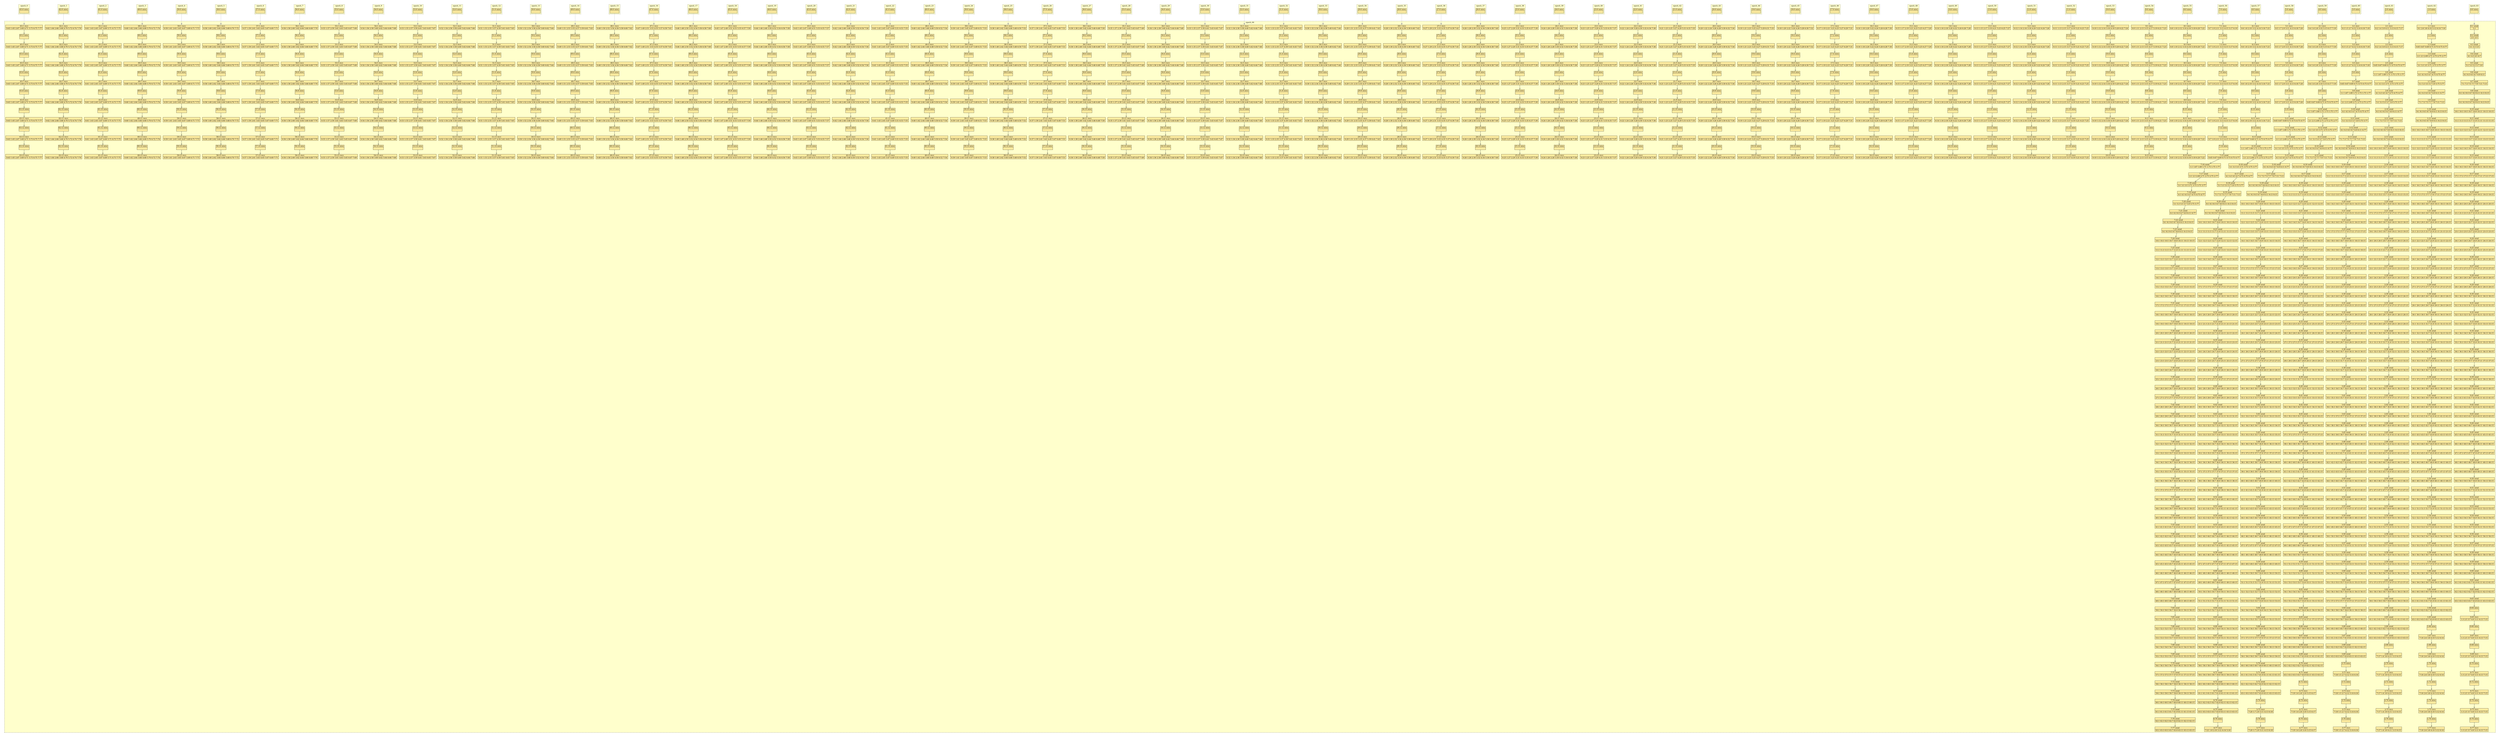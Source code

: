 digraph{node[shape=none margin=0 style=filled colorscheme=ylorrd9 fillcolor=2];compound=true;splines=line;subgraph clusterdummy0_0{style=invis;subgraph clusterdummy0_1{style=invis;subgraph clusterdummy0_2{style=invis;subgraph cluster0{style=dashed;colorscheme=ylorrd9;bgcolor=1;edge[arrowhead=empty];label=epoch_0;1504[label=<<table border="0" cellborder="0" cellspacing="0"><tr><td>63:0 misc</td></tr><hr/><tr><td> </td></tr></table>>];}}}}subgraph clusterdummy1_0{style=invis;subgraph clusterdummy1_1{style=invis;subgraph clusterdummy1_2{style=invis;subgraph cluster1{style=dashed;colorscheme=ylorrd9;bgcolor=1;edge[arrowhead=empty];label=epoch_1;1488[label=<<table border="0" cellborder="0" cellspacing="0"><tr><td>62:0 misc</td></tr><hr/><tr><td> </td></tr></table>>];}}}}subgraph clusterdummy2_0{style=invis;subgraph clusterdummy2_1{style=invis;subgraph clusterdummy2_2{style=invis;subgraph cluster2{style=dashed;colorscheme=ylorrd9;bgcolor=1;edge[arrowhead=empty];label=epoch_2;1472[label=<<table border="0" cellborder="0" cellspacing="0"><tr><td>61:0 misc</td></tr><hr/><tr><td> </td></tr></table>>];}}}}subgraph clusterdummy3_0{style=invis;subgraph clusterdummy3_1{style=invis;subgraph clusterdummy3_2{style=invis;subgraph cluster3{style=dashed;colorscheme=ylorrd9;bgcolor=1;edge[arrowhead=empty];label=epoch_3;1456[label=<<table border="0" cellborder="0" cellspacing="0"><tr><td>60:0 misc</td></tr><hr/><tr><td> </td></tr></table>>];}}}}subgraph clusterdummy4_0{style=invis;subgraph clusterdummy4_1{style=invis;subgraph clusterdummy4_2{style=invis;subgraph cluster4{style=dashed;colorscheme=ylorrd9;bgcolor=1;edge[arrowhead=empty];label=epoch_4;1440[label=<<table border="0" cellborder="0" cellspacing="0"><tr><td>59:0 misc</td></tr><hr/><tr><td> </td></tr></table>>];}}}}subgraph clusterdummy5_0{style=invis;subgraph clusterdummy5_1{style=invis;subgraph clusterdummy5_2{style=invis;subgraph cluster5{style=dashed;colorscheme=ylorrd9;bgcolor=1;edge[arrowhead=empty];label=epoch_5;1424[label=<<table border="0" cellborder="0" cellspacing="0"><tr><td>58:0 misc</td></tr><hr/><tr><td> </td></tr></table>>];}}}}subgraph clusterdummy6_0{style=invis;subgraph clusterdummy6_1{style=invis;subgraph clusterdummy6_2{style=invis;subgraph cluster6{style=dashed;colorscheme=ylorrd9;bgcolor=1;edge[arrowhead=empty];label=epoch_6;1408[label=<<table border="0" cellborder="0" cellspacing="0"><tr><td>57:0 misc</td></tr><hr/><tr><td> </td></tr></table>>];}}}}subgraph clusterdummy7_0{style=invis;subgraph clusterdummy7_1{style=invis;subgraph clusterdummy7_2{style=invis;subgraph cluster7{style=dashed;colorscheme=ylorrd9;bgcolor=1;edge[arrowhead=empty];label=epoch_7;1392[label=<<table border="0" cellborder="0" cellspacing="0"><tr><td>56:0 misc</td></tr><hr/><tr><td> </td></tr></table>>];}}}}subgraph clusterdummy8_0{style=invis;subgraph clusterdummy8_1{style=invis;subgraph clusterdummy8_2{style=invis;subgraph cluster8{style=dashed;colorscheme=ylorrd9;bgcolor=1;edge[arrowhead=empty];label=epoch_8;1376[label=<<table border="0" cellborder="0" cellspacing="0"><tr><td>55:0 misc</td></tr><hr/><tr><td> </td></tr></table>>];}}}}subgraph clusterdummy9_0{style=invis;subgraph clusterdummy9_1{style=invis;subgraph clusterdummy9_2{style=invis;subgraph cluster9{style=dashed;colorscheme=ylorrd9;bgcolor=1;edge[arrowhead=empty];label=epoch_9;1360[label=<<table border="0" cellborder="0" cellspacing="0"><tr><td>54:0 misc</td></tr><hr/><tr><td> </td></tr></table>>];}}}}subgraph clusterdummy10_0{style=invis;subgraph clusterdummy10_1{style=invis;subgraph clusterdummy10_2{style=invis;subgraph cluster10{style=dashed;colorscheme=ylorrd9;bgcolor=1;edge[arrowhead=empty];label=epoch_10;1344[label=<<table border="0" cellborder="0" cellspacing="0"><tr><td>53:0 misc</td></tr><hr/><tr><td> </td></tr></table>>];}}}}subgraph clusterdummy11_0{style=invis;subgraph clusterdummy11_1{style=invis;subgraph clusterdummy11_2{style=invis;subgraph cluster11{style=dashed;colorscheme=ylorrd9;bgcolor=1;edge[arrowhead=empty];label=epoch_11;1328[label=<<table border="0" cellborder="0" cellspacing="0"><tr><td>52:0 misc</td></tr><hr/><tr><td> </td></tr></table>>];}}}}subgraph clusterdummy12_0{style=invis;subgraph clusterdummy12_1{style=invis;subgraph clusterdummy12_2{style=invis;subgraph cluster12{style=dashed;colorscheme=ylorrd9;bgcolor=1;edge[arrowhead=empty];label=epoch_12;1312[label=<<table border="0" cellborder="0" cellspacing="0"><tr><td>51:0 misc</td></tr><hr/><tr><td> </td></tr></table>>];}}}}subgraph clusterdummy13_0{style=invis;subgraph clusterdummy13_1{style=invis;subgraph clusterdummy13_2{style=invis;subgraph cluster13{style=dashed;colorscheme=ylorrd9;bgcolor=1;edge[arrowhead=empty];label=epoch_13;1296[label=<<table border="0" cellborder="0" cellspacing="0"><tr><td>50:0 misc</td></tr><hr/><tr><td> </td></tr></table>>];}}}}subgraph clusterdummy14_0{style=invis;subgraph clusterdummy14_1{style=invis;subgraph clusterdummy14_2{style=invis;subgraph cluster14{style=dashed;colorscheme=ylorrd9;bgcolor=1;edge[arrowhead=empty];label=epoch_14;1280[label=<<table border="0" cellborder="0" cellspacing="0"><tr><td>49:0 misc</td></tr><hr/><tr><td> </td></tr></table>>];}}}}subgraph clusterdummy15_0{style=invis;subgraph clusterdummy15_1{style=invis;subgraph clusterdummy15_2{style=invis;subgraph cluster15{style=dashed;colorscheme=ylorrd9;bgcolor=1;edge[arrowhead=empty];label=epoch_15;1264[label=<<table border="0" cellborder="0" cellspacing="0"><tr><td>48:0 misc</td></tr><hr/><tr><td> </td></tr></table>>];}}}}subgraph clusterdummy16_0{style=invis;subgraph clusterdummy16_1{style=invis;subgraph clusterdummy16_2{style=invis;subgraph cluster16{style=dashed;colorscheme=ylorrd9;bgcolor=1;edge[arrowhead=empty];label=epoch_16;1248[label=<<table border="0" cellborder="0" cellspacing="0"><tr><td>47:0 misc</td></tr><hr/><tr><td> </td></tr></table>>];}}}}subgraph clusterdummy17_0{style=invis;subgraph clusterdummy17_1{style=invis;subgraph clusterdummy17_2{style=invis;subgraph cluster17{style=dashed;colorscheme=ylorrd9;bgcolor=1;edge[arrowhead=empty];label=epoch_17;1232[label=<<table border="0" cellborder="0" cellspacing="0"><tr><td>46:0 misc</td></tr><hr/><tr><td> </td></tr></table>>];}}}}subgraph clusterdummy18_0{style=invis;subgraph clusterdummy18_1{style=invis;subgraph clusterdummy18_2{style=invis;subgraph cluster18{style=dashed;colorscheme=ylorrd9;bgcolor=1;edge[arrowhead=empty];label=epoch_18;1216[label=<<table border="0" cellborder="0" cellspacing="0"><tr><td>45:0 misc</td></tr><hr/><tr><td> </td></tr></table>>];}}}}subgraph clusterdummy19_0{style=invis;subgraph clusterdummy19_1{style=invis;subgraph clusterdummy19_2{style=invis;subgraph cluster19{style=dashed;colorscheme=ylorrd9;bgcolor=1;edge[arrowhead=empty];label=epoch_19;1200[label=<<table border="0" cellborder="0" cellspacing="0"><tr><td>44:0 misc</td></tr><hr/><tr><td> </td></tr></table>>];}}}}subgraph clusterdummy20_0{style=invis;subgraph clusterdummy20_1{style=invis;subgraph clusterdummy20_2{style=invis;subgraph cluster20{style=dashed;colorscheme=ylorrd9;bgcolor=1;edge[arrowhead=empty];label=epoch_20;1184[label=<<table border="0" cellborder="0" cellspacing="0"><tr><td>43:0 misc</td></tr><hr/><tr><td> </td></tr></table>>];}}}}subgraph clusterdummy21_0{style=invis;subgraph clusterdummy21_1{style=invis;subgraph clusterdummy21_2{style=invis;subgraph cluster21{style=dashed;colorscheme=ylorrd9;bgcolor=1;edge[arrowhead=empty];label=epoch_21;1168[label=<<table border="0" cellborder="0" cellspacing="0"><tr><td>42:0 misc</td></tr><hr/><tr><td> </td></tr></table>>];}}}}subgraph clusterdummy22_0{style=invis;subgraph clusterdummy22_1{style=invis;subgraph clusterdummy22_2{style=invis;subgraph cluster22{style=dashed;colorscheme=ylorrd9;bgcolor=1;edge[arrowhead=empty];label=epoch_22;1152[label=<<table border="0" cellborder="0" cellspacing="0"><tr><td>41:0 misc</td></tr><hr/><tr><td> </td></tr></table>>];}}}}subgraph clusterdummy23_0{style=invis;subgraph clusterdummy23_1{style=invis;subgraph clusterdummy23_2{style=invis;subgraph cluster23{style=dashed;colorscheme=ylorrd9;bgcolor=1;edge[arrowhead=empty];label=epoch_23;1136[label=<<table border="0" cellborder="0" cellspacing="0"><tr><td>40:0 misc</td></tr><hr/><tr><td> </td></tr></table>>];}}}}subgraph clusterdummy24_0{style=invis;subgraph clusterdummy24_1{style=invis;subgraph clusterdummy24_2{style=invis;subgraph cluster24{style=dashed;colorscheme=ylorrd9;bgcolor=1;edge[arrowhead=empty];label=epoch_24;1120[label=<<table border="0" cellborder="0" cellspacing="0"><tr><td>39:0 misc</td></tr><hr/><tr><td> </td></tr></table>>];}}}}subgraph clusterdummy25_0{style=invis;subgraph clusterdummy25_1{style=invis;subgraph clusterdummy25_2{style=invis;subgraph cluster25{style=dashed;colorscheme=ylorrd9;bgcolor=1;edge[arrowhead=empty];label=epoch_25;1104[label=<<table border="0" cellborder="0" cellspacing="0"><tr><td>38:0 misc</td></tr><hr/><tr><td> </td></tr></table>>];}}}}subgraph clusterdummy26_0{style=invis;subgraph clusterdummy26_1{style=invis;subgraph clusterdummy26_2{style=invis;subgraph cluster26{style=dashed;colorscheme=ylorrd9;bgcolor=1;edge[arrowhead=empty];label=epoch_26;1088[label=<<table border="0" cellborder="0" cellspacing="0"><tr><td>37:0 misc</td></tr><hr/><tr><td> </td></tr></table>>];}}}}subgraph clusterdummy27_0{style=invis;subgraph clusterdummy27_1{style=invis;subgraph clusterdummy27_2{style=invis;subgraph cluster27{style=dashed;colorscheme=ylorrd9;bgcolor=1;edge[arrowhead=empty];label=epoch_27;1072[label=<<table border="0" cellborder="0" cellspacing="0"><tr><td>36:0 misc</td></tr><hr/><tr><td> </td></tr></table>>];}}}}subgraph clusterdummy28_0{style=invis;subgraph clusterdummy28_1{style=invis;subgraph clusterdummy28_2{style=invis;subgraph cluster28{style=dashed;colorscheme=ylorrd9;bgcolor=1;edge[arrowhead=empty];label=epoch_28;1056[label=<<table border="0" cellborder="0" cellspacing="0"><tr><td>35:0 misc</td></tr><hr/><tr><td> </td></tr></table>>];}}}}subgraph clusterdummy29_0{style=invis;subgraph clusterdummy29_1{style=invis;subgraph clusterdummy29_2{style=invis;subgraph cluster29{style=dashed;colorscheme=ylorrd9;bgcolor=1;edge[arrowhead=empty];label=epoch_29;1040[label=<<table border="0" cellborder="0" cellspacing="0"><tr><td>34:0 misc</td></tr><hr/><tr><td> </td></tr></table>>];}}}}subgraph clusterdummy30_0{style=invis;subgraph clusterdummy30_1{style=invis;subgraph clusterdummy30_2{style=invis;subgraph cluster30{style=dashed;colorscheme=ylorrd9;bgcolor=1;edge[arrowhead=empty];label=epoch_30;1024[label=<<table border="0" cellborder="0" cellspacing="0"><tr><td>33:0 misc</td></tr><hr/><tr><td> </td></tr></table>>];}}}}subgraph clusterdummy31_0{style=invis;subgraph clusterdummy31_1{style=invis;subgraph clusterdummy31_2{style=invis;subgraph cluster31{style=dashed;colorscheme=ylorrd9;bgcolor=1;edge[arrowhead=empty];label=epoch_31;1008[label=<<table border="0" cellborder="0" cellspacing="0"><tr><td>32:0 misc</td></tr><hr/><tr><td> </td></tr></table>>];}}}}subgraph clusterdummy32_0{style=invis;subgraph clusterdummy32_1{style=invis;subgraph clusterdummy32_2{style=invis;subgraph cluster32{style=dashed;colorscheme=ylorrd9;bgcolor=1;edge[arrowhead=empty];label=epoch_32;992[label=<<table border="0" cellborder="0" cellspacing="0"><tr><td>31:0 misc</td></tr><hr/><tr><td> </td></tr></table>>];}}}}subgraph clusterdummy33_0{style=invis;subgraph clusterdummy33_1{style=invis;subgraph clusterdummy33_2{style=invis;subgraph cluster33{style=dashed;colorscheme=ylorrd9;bgcolor=1;edge[arrowhead=empty];label=epoch_33;976[label=<<table border="0" cellborder="0" cellspacing="0"><tr><td>30:0 misc</td></tr><hr/><tr><td> </td></tr></table>>];}}}}subgraph clusterdummy34_0{style=invis;subgraph clusterdummy34_1{style=invis;subgraph clusterdummy34_2{style=invis;subgraph cluster34{style=dashed;colorscheme=ylorrd9;bgcolor=1;edge[arrowhead=empty];label=epoch_34;960[label=<<table border="0" cellborder="0" cellspacing="0"><tr><td>29:0 misc</td></tr><hr/><tr><td> </td></tr></table>>];}}}}subgraph clusterdummy35_0{style=invis;subgraph clusterdummy35_1{style=invis;subgraph clusterdummy35_2{style=invis;subgraph cluster35{style=dashed;colorscheme=ylorrd9;bgcolor=1;edge[arrowhead=empty];label=epoch_35;944[label=<<table border="0" cellborder="0" cellspacing="0"><tr><td>28:0 misc</td></tr><hr/><tr><td> </td></tr></table>>];}}}}subgraph clusterdummy36_0{style=invis;subgraph clusterdummy36_1{style=invis;subgraph clusterdummy36_2{style=invis;subgraph cluster36{style=dashed;colorscheme=ylorrd9;bgcolor=1;edge[arrowhead=empty];label=epoch_36;928[label=<<table border="0" cellborder="0" cellspacing="0"><tr><td>27:0 misc</td></tr><hr/><tr><td> </td></tr></table>>];}}}}subgraph clusterdummy37_0{style=invis;subgraph clusterdummy37_1{style=invis;subgraph clusterdummy37_2{style=invis;subgraph cluster37{style=dashed;colorscheme=ylorrd9;bgcolor=1;edge[arrowhead=empty];label=epoch_37;912[label=<<table border="0" cellborder="0" cellspacing="0"><tr><td>26:0 misc</td></tr><hr/><tr><td> </td></tr></table>>];}}}}subgraph clusterdummy38_0{style=invis;subgraph clusterdummy38_1{style=invis;subgraph clusterdummy38_2{style=invis;subgraph cluster38{style=dashed;colorscheme=ylorrd9;bgcolor=1;edge[arrowhead=empty];label=epoch_38;896[label=<<table border="0" cellborder="0" cellspacing="0"><tr><td>25:0 misc</td></tr><hr/><tr><td> </td></tr></table>>];}}}}subgraph clusterdummy39_0{style=invis;subgraph clusterdummy39_1{style=invis;subgraph clusterdummy39_2{style=invis;subgraph cluster39{style=dashed;colorscheme=ylorrd9;bgcolor=1;edge[arrowhead=empty];label=epoch_39;880[label=<<table border="0" cellborder="0" cellspacing="0"><tr><td>24:0 misc</td></tr><hr/><tr><td> </td></tr></table>>];}}}}subgraph clusterdummy40_0{style=invis;subgraph clusterdummy40_1{style=invis;subgraph clusterdummy40_2{style=invis;subgraph cluster40{style=dashed;colorscheme=ylorrd9;bgcolor=1;edge[arrowhead=empty];label=epoch_40;864[label=<<table border="0" cellborder="0" cellspacing="0"><tr><td>23:0 misc</td></tr><hr/><tr><td> </td></tr></table>>];}}}}subgraph clusterdummy41_0{style=invis;subgraph clusterdummy41_1{style=invis;subgraph clusterdummy41_2{style=invis;subgraph cluster41{style=dashed;colorscheme=ylorrd9;bgcolor=1;edge[arrowhead=empty];label=epoch_41;848[label=<<table border="0" cellborder="0" cellspacing="0"><tr><td>22:0 misc</td></tr><hr/><tr><td> </td></tr></table>>];}}}}subgraph clusterdummy42_0{style=invis;subgraph clusterdummy42_1{style=invis;subgraph clusterdummy42_2{style=invis;subgraph cluster42{style=dashed;colorscheme=ylorrd9;bgcolor=1;edge[arrowhead=empty];label=epoch_42;832[label=<<table border="0" cellborder="0" cellspacing="0"><tr><td>21:0 misc</td></tr><hr/><tr><td> </td></tr></table>>];}}}}subgraph clusterdummy43_0{style=invis;subgraph clusterdummy43_1{style=invis;subgraph clusterdummy43_2{style=invis;subgraph cluster43{style=dashed;colorscheme=ylorrd9;bgcolor=1;edge[arrowhead=empty];label=epoch_43;816[label=<<table border="0" cellborder="0" cellspacing="0"><tr><td>20:0 misc</td></tr><hr/><tr><td> </td></tr></table>>];}}}}subgraph clusterdummy44_0{style=invis;subgraph clusterdummy44_1{style=invis;subgraph clusterdummy44_2{style=invis;subgraph cluster44{style=dashed;colorscheme=ylorrd9;bgcolor=1;edge[arrowhead=empty];label=epoch_44;800[label=<<table border="0" cellborder="0" cellspacing="0"><tr><td>19:0 misc</td></tr><hr/><tr><td> </td></tr></table>>];}}}}subgraph clusterdummy45_0{style=invis;subgraph clusterdummy45_1{style=invis;subgraph clusterdummy45_2{style=invis;subgraph cluster45{style=dashed;colorscheme=ylorrd9;bgcolor=1;edge[arrowhead=empty];label=epoch_45;784[label=<<table border="0" cellborder="0" cellspacing="0"><tr><td>18:0 misc</td></tr><hr/><tr><td> </td></tr></table>>];}}}}subgraph clusterdummy46_0{style=invis;subgraph clusterdummy46_1{style=invis;subgraph clusterdummy46_2{style=invis;subgraph cluster46{style=dashed;colorscheme=ylorrd9;bgcolor=1;edge[arrowhead=empty];label=epoch_46;768[label=<<table border="0" cellborder="0" cellspacing="0"><tr><td>17:0 misc</td></tr><hr/><tr><td> </td></tr></table>>];}}}}subgraph clusterdummy47_0{style=invis;subgraph clusterdummy47_1{style=invis;subgraph clusterdummy47_2{style=invis;subgraph cluster47{style=dashed;colorscheme=ylorrd9;bgcolor=1;edge[arrowhead=empty];label=epoch_47;752[label=<<table border="0" cellborder="0" cellspacing="0"><tr><td>16:0 misc</td></tr><hr/><tr><td> </td></tr></table>>];}}}}subgraph clusterdummy48_0{style=invis;subgraph clusterdummy48_1{style=invis;subgraph clusterdummy48_2{style=invis;subgraph cluster48{style=dashed;colorscheme=ylorrd9;bgcolor=1;edge[arrowhead=empty];label=epoch_48;736[label=<<table border="0" cellborder="0" cellspacing="0"><tr><td>15:0 misc</td></tr><hr/><tr><td> </td></tr></table>>];}}}}subgraph clusterdummy49_0{style=invis;subgraph clusterdummy49_1{style=invis;subgraph clusterdummy49_2{style=invis;subgraph cluster49{style=dashed;colorscheme=ylorrd9;bgcolor=1;edge[arrowhead=empty];label=epoch_49;720[label=<<table border="0" cellborder="0" cellspacing="0"><tr><td>14:0 misc</td></tr><hr/><tr><td> </td></tr></table>>];}}}}subgraph clusterdummy50_0{style=invis;subgraph clusterdummy50_1{style=invis;subgraph clusterdummy50_2{style=invis;subgraph cluster50{style=dashed;colorscheme=ylorrd9;bgcolor=1;edge[arrowhead=empty];label=epoch_50;704[label=<<table border="0" cellborder="0" cellspacing="0"><tr><td>13:0 misc</td></tr><hr/><tr><td> </td></tr></table>>];}}}}subgraph clusterdummy51_0{style=invis;subgraph clusterdummy51_1{style=invis;subgraph clusterdummy51_2{style=invis;subgraph cluster51{style=dashed;colorscheme=ylorrd9;bgcolor=1;edge[arrowhead=empty];label=epoch_51;688[label=<<table border="0" cellborder="0" cellspacing="0"><tr><td>12:0 misc</td></tr><hr/><tr><td> </td></tr></table>>];}}}}subgraph clusterdummy52_0{style=invis;subgraph clusterdummy52_1{style=invis;subgraph clusterdummy52_2{style=invis;subgraph cluster52{style=dashed;colorscheme=ylorrd9;bgcolor=1;edge[arrowhead=empty];label=epoch_52;672[label=<<table border="0" cellborder="0" cellspacing="0"><tr><td>11:0 misc</td></tr><hr/><tr><td> </td></tr></table>>];}}}}subgraph clusterdummy53_0{style=invis;subgraph clusterdummy53_1{style=invis;subgraph clusterdummy53_2{style=invis;subgraph cluster53{style=dashed;colorscheme=ylorrd9;bgcolor=1;edge[arrowhead=empty];label=epoch_53;656[label=<<table border="0" cellborder="0" cellspacing="0"><tr><td>10:0 misc</td></tr><hr/><tr><td> </td></tr></table>>];}}}}subgraph clusterdummy54_0{style=invis;subgraph clusterdummy54_1{style=invis;subgraph clusterdummy54_2{style=invis;subgraph cluster54{style=dashed;colorscheme=ylorrd9;bgcolor=1;edge[arrowhead=empty];label=epoch_54;640[label=<<table border="0" cellborder="0" cellspacing="0"><tr><td>9:0 misc</td></tr><hr/><tr><td> </td></tr></table>>];}}}}subgraph clusterdummy55_0{style=invis;subgraph clusterdummy55_1{style=invis;subgraph clusterdummy55_2{style=invis;subgraph cluster55{style=dashed;colorscheme=ylorrd9;bgcolor=1;edge[arrowhead=empty];label=epoch_55;624[label=<<table border="0" cellborder="0" cellspacing="0"><tr><td>8:0 misc</td></tr><hr/><tr><td> </td></tr></table>>];}}}}subgraph clusterdummy56_0{style=invis;subgraph clusterdummy56_1{style=invis;subgraph clusterdummy56_2{style=invis;subgraph cluster56{style=dashed;colorscheme=ylorrd9;bgcolor=1;edge[arrowhead=empty];label=epoch_56;546[label=<<table border="0" cellborder="0" cellspacing="0"><tr><td>7:0 misc</td></tr><hr/><tr><td> </td></tr></table>>];}}}}subgraph clusterdummy57_0{style=invis;subgraph clusterdummy57_1{style=invis;subgraph clusterdummy57_2{style=invis;subgraph cluster57{style=dashed;colorscheme=ylorrd9;bgcolor=1;edge[arrowhead=empty];label=epoch_57;468[label=<<table border="0" cellborder="0" cellspacing="0"><tr><td>6:0 misc</td></tr><hr/><tr><td> </td></tr></table>>];}}}}subgraph clusterdummy58_0{style=invis;subgraph clusterdummy58_1{style=invis;subgraph clusterdummy58_2{style=invis;subgraph cluster58{style=dashed;colorscheme=ylorrd9;bgcolor=1;edge[arrowhead=empty];label=epoch_58;390[label=<<table border="0" cellborder="0" cellspacing="0"><tr><td>5:0 misc</td></tr><hr/><tr><td> </td></tr></table>>];}}}}subgraph clusterdummy59_0{style=invis;subgraph clusterdummy59_1{style=invis;subgraph clusterdummy59_2{style=invis;subgraph cluster59{style=dashed;colorscheme=ylorrd9;bgcolor=1;edge[arrowhead=empty];label=epoch_59;312[label=<<table border="0" cellborder="0" cellspacing="0"><tr><td>4:0 misc</td></tr><hr/><tr><td> </td></tr></table>>];}}}}subgraph clusterdummy60_0{style=invis;subgraph clusterdummy60_1{style=invis;subgraph clusterdummy60_2{style=invis;subgraph cluster60{style=dashed;colorscheme=ylorrd9;bgcolor=1;edge[arrowhead=empty];label=epoch_60;234[label=<<table border="0" cellborder="0" cellspacing="0"><tr><td>3:0 misc</td></tr><hr/><tr><td> </td></tr></table>>];}}}}subgraph clusterdummy61_0{style=invis;subgraph clusterdummy61_1{style=invis;subgraph clusterdummy61_2{style=invis;subgraph cluster61{style=dashed;colorscheme=ylorrd9;bgcolor=1;edge[arrowhead=empty];label=epoch_61;156[label=<<table border="0" cellborder="0" cellspacing="0"><tr><td>2:0 misc</td></tr><hr/><tr><td> </td></tr></table>>];}}}}subgraph clusterdummy62_0{style=invis;subgraph clusterdummy62_1{style=invis;subgraph clusterdummy62_2{style=invis;subgraph cluster62{style=dashed;colorscheme=ylorrd9;bgcolor=1;edge[arrowhead=empty];label=epoch_62;78[label=<<table border="0" cellborder="0" cellspacing="0"><tr><td>1:0 misc</td></tr><hr/><tr><td> </td></tr></table>>];}}}}subgraph clusterdummy63_0{style=invis;subgraph clusterdummy63_1{style=invis;subgraph clusterdummy63_2{style=invis;subgraph cluster63{style=dashed;colorscheme=ylorrd9;bgcolor=1;edge[arrowhead=empty];label=epoch_63;0[label=<<table border="0" cellborder="0" cellspacing="0"><tr><td>0:0 misc</td></tr><hr/><tr><td> </td></tr></table>>];}}}}subgraph clusterdummy64_0{style=invis;subgraph clusterdummy64_1{style=invis;subgraph clusterdummy64_2{style=invis;subgraph cluster64{style=dashed;colorscheme=ylorrd9;bgcolor=1;edge[arrowhead=empty];label=epoch_64;1[label=<<table border="0" cellborder="0" cellspacing="0"><tr><td>0:1 send</td></tr><hr/><tr><td> 1:1 </td></tr></table>>];2[label=<<table border="0" cellborder="0" cellspacing="0"><tr><td>0:2 send</td></tr><hr/><tr><td> 2:1 2:3 </td></tr></table>>];1->2;3[label=<<table border="0" cellborder="0" cellspacing="0"><tr><td>0:3 send</td></tr><hr/><tr><td> 3:1 3:3 3:5 </td></tr></table>>];2->3;4[label=<<table border="0" cellborder="0" cellspacing="0"><tr><td>0:4 send</td></tr><hr/><tr><td> 4:1 4:3 4:5 4:7 </td></tr></table>>];3->4;5[label=<<table border="0" cellborder="0" cellspacing="0"><tr><td>0:5 send</td></tr><hr/><tr><td> 5:1 5:3 5:5 5:7 5:9 </td></tr></table>>];4->5;6[label=<<table border="0" cellborder="0" cellspacing="0"><tr><td>0:6 send</td></tr><hr/><tr><td> 6:1 6:3 6:5 6:7 6:9 6:11 </td></tr></table>>];5->6;7[label=<<table border="0" cellborder="0" cellspacing="0"><tr><td>0:7 send</td></tr><hr/><tr><td> 7:1 7:3 7:5 7:7 7:9 7:11 7:13 </td></tr></table>>];6->7;8[label=<<table border="0" cellborder="0" cellspacing="0"><tr><td>0:8 send</td></tr><hr/><tr><td> 8:1 8:3 8:5 8:7 8:9 8:11 8:13 8:15 </td></tr></table>>];7->8;9[label=<<table border="0" cellborder="0" cellspacing="0"><tr><td>0:9 send</td></tr><hr/><tr><td> 9:1 9:3 9:5 9:7 9:9 9:11 9:13 9:15 </td></tr></table>>];8->9;10[label=<<table border="0" cellborder="0" cellspacing="0"><tr><td>0:10 send</td></tr><hr/><tr><td> 10:1 10:3 10:5 10:7 10:9 10:11 10:13 10:15 </td></tr></table>>];9->10;11[label=<<table border="0" cellborder="0" cellspacing="0"><tr><td>0:11 send</td></tr><hr/><tr><td> 11:1 11:3 11:5 11:7 11:9 11:11 11:13 11:15 </td></tr></table>>];10->11;12[label=<<table border="0" cellborder="0" cellspacing="0"><tr><td>0:12 send</td></tr><hr/><tr><td> 12:1 12:3 12:5 12:7 12:9 12:11 12:13 12:15 </td></tr></table>>];11->12;13[label=<<table border="0" cellborder="0" cellspacing="0"><tr><td>0:13 send</td></tr><hr/><tr><td> 13:1 13:3 13:5 13:7 13:9 13:11 13:13 13:15 </td></tr></table>>];12->13;14[label=<<table border="0" cellborder="0" cellspacing="0"><tr><td>0:14 send</td></tr><hr/><tr><td> 14:1 14:3 14:5 14:7 14:9 14:11 14:13 14:15 </td></tr></table>>];13->14;15[label=<<table border="0" cellborder="0" cellspacing="0"><tr><td>0:15 send</td></tr><hr/><tr><td> 15:1 15:3 15:5 15:7 15:9 15:11 15:13 15:15 </td></tr></table>>];14->15;16[label=<<table border="0" cellborder="0" cellspacing="0"><tr><td>0:16 send</td></tr><hr/><tr><td> 16:1 16:3 16:5 16:7 16:9 16:11 16:13 16:15 </td></tr></table>>];15->16;17[label=<<table border="0" cellborder="0" cellspacing="0"><tr><td>0:17 send</td></tr><hr/><tr><td> 17:1 17:3 17:5 17:7 17:9 17:11 17:13 17:15 </td></tr></table>>];16->17;18[label=<<table border="0" cellborder="0" cellspacing="0"><tr><td>0:18 send</td></tr><hr/><tr><td> 18:1 18:3 18:5 18:7 18:9 18:11 18:13 18:15 </td></tr></table>>];17->18;19[label=<<table border="0" cellborder="0" cellspacing="0"><tr><td>0:19 send</td></tr><hr/><tr><td> 19:1 19:3 19:5 19:7 19:9 19:11 19:13 19:15 </td></tr></table>>];18->19;20[label=<<table border="0" cellborder="0" cellspacing="0"><tr><td>0:20 send</td></tr><hr/><tr><td> 20:1 20:3 20:5 20:7 20:9 20:11 20:13 20:15 </td></tr></table>>];19->20;21[label=<<table border="0" cellborder="0" cellspacing="0"><tr><td>0:21 send</td></tr><hr/><tr><td> 21:1 21:3 21:5 21:7 21:9 21:11 21:13 21:15 </td></tr></table>>];20->21;22[label=<<table border="0" cellborder="0" cellspacing="0"><tr><td>0:22 send</td></tr><hr/><tr><td> 22:1 22:3 22:5 22:7 22:9 22:11 22:13 22:15 </td></tr></table>>];21->22;23[label=<<table border="0" cellborder="0" cellspacing="0"><tr><td>0:23 send</td></tr><hr/><tr><td> 23:1 23:3 23:5 23:7 23:9 23:11 23:13 23:15 </td></tr></table>>];22->23;24[label=<<table border="0" cellborder="0" cellspacing="0"><tr><td>0:24 send</td></tr><hr/><tr><td> 24:1 24:3 24:5 24:7 24:9 24:11 24:13 24:15 </td></tr></table>>];23->24;25[label=<<table border="0" cellborder="0" cellspacing="0"><tr><td>0:25 send</td></tr><hr/><tr><td> 25:1 25:3 25:5 25:7 25:9 25:11 25:13 25:15 </td></tr></table>>];24->25;26[label=<<table border="0" cellborder="0" cellspacing="0"><tr><td>0:26 send</td></tr><hr/><tr><td> 26:1 26:3 26:5 26:7 26:9 26:11 26:13 26:15 </td></tr></table>>];25->26;27[label=<<table border="0" cellborder="0" cellspacing="0"><tr><td>0:27 send</td></tr><hr/><tr><td> 27:1 27:3 27:5 27:7 27:9 27:11 27:13 27:15 </td></tr></table>>];26->27;28[label=<<table border="0" cellborder="0" cellspacing="0"><tr><td>0:28 send</td></tr><hr/><tr><td> 28:1 28:3 28:5 28:7 28:9 28:11 28:13 28:15 </td></tr></table>>];27->28;29[label=<<table border="0" cellborder="0" cellspacing="0"><tr><td>0:29 send</td></tr><hr/><tr><td> 29:1 29:3 29:5 29:7 29:9 29:11 29:13 29:15 </td></tr></table>>];28->29;30[label=<<table border="0" cellborder="0" cellspacing="0"><tr><td>0:30 send</td></tr><hr/><tr><td> 30:1 30:3 30:5 30:7 30:9 30:11 30:13 30:15 </td></tr></table>>];29->30;31[label=<<table border="0" cellborder="0" cellspacing="0"><tr><td>0:31 send</td></tr><hr/><tr><td> 31:1 31:3 31:5 31:7 31:9 31:11 31:13 31:15 </td></tr></table>>];30->31;32[label=<<table border="0" cellborder="0" cellspacing="0"><tr><td>0:32 send</td></tr><hr/><tr><td> 32:1 32:3 32:5 32:7 32:9 32:11 32:13 32:15 </td></tr></table>>];31->32;33[label=<<table border="0" cellborder="0" cellspacing="0"><tr><td>0:33 send</td></tr><hr/><tr><td> 33:1 33:3 33:5 33:7 33:9 33:11 33:13 33:15 </td></tr></table>>];32->33;34[label=<<table border="0" cellborder="0" cellspacing="0"><tr><td>0:34 send</td></tr><hr/><tr><td> 34:1 34:3 34:5 34:7 34:9 34:11 34:13 34:15 </td></tr></table>>];33->34;35[label=<<table border="0" cellborder="0" cellspacing="0"><tr><td>0:35 send</td></tr><hr/><tr><td> 35:1 35:3 35:5 35:7 35:9 35:11 35:13 35:15 </td></tr></table>>];34->35;36[label=<<table border="0" cellborder="0" cellspacing="0"><tr><td>0:36 send</td></tr><hr/><tr><td> 36:1 36:3 36:5 36:7 36:9 36:11 36:13 36:15 </td></tr></table>>];35->36;37[label=<<table border="0" cellborder="0" cellspacing="0"><tr><td>0:37 send</td></tr><hr/><tr><td> 37:1 37:3 37:5 37:7 37:9 37:11 37:13 37:15 </td></tr></table>>];36->37;38[label=<<table border="0" cellborder="0" cellspacing="0"><tr><td>0:38 send</td></tr><hr/><tr><td> 38:1 38:3 38:5 38:7 38:9 38:11 38:13 38:15 </td></tr></table>>];37->38;39[label=<<table border="0" cellborder="0" cellspacing="0"><tr><td>0:39 send</td></tr><hr/><tr><td> 39:1 39:3 39:5 39:7 39:9 39:11 39:13 39:15 </td></tr></table>>];38->39;40[label=<<table border="0" cellborder="0" cellspacing="0"><tr><td>0:40 send</td></tr><hr/><tr><td> 40:1 40:3 40:5 40:7 40:9 40:11 40:13 40:15 </td></tr></table>>];39->40;41[label=<<table border="0" cellborder="0" cellspacing="0"><tr><td>0:41 send</td></tr><hr/><tr><td> 41:1 41:3 41:5 41:7 41:9 41:11 41:13 41:15 </td></tr></table>>];40->41;42[label=<<table border="0" cellborder="0" cellspacing="0"><tr><td>0:42 send</td></tr><hr/><tr><td> 42:1 42:3 42:5 42:7 42:9 42:11 42:13 42:15 </td></tr></table>>];41->42;43[label=<<table border="0" cellborder="0" cellspacing="0"><tr><td>0:43 send</td></tr><hr/><tr><td> 43:1 43:3 43:5 43:7 43:9 43:11 43:13 43:15 </td></tr></table>>];42->43;44[label=<<table border="0" cellborder="0" cellspacing="0"><tr><td>0:44 send</td></tr><hr/><tr><td> 44:1 44:3 44:5 44:7 44:9 44:11 44:13 44:15 </td></tr></table>>];43->44;45[label=<<table border="0" cellborder="0" cellspacing="0"><tr><td>0:45 send</td></tr><hr/><tr><td> 45:1 45:3 45:5 45:7 45:9 45:11 45:13 45:15 </td></tr></table>>];44->45;46[label=<<table border="0" cellborder="0" cellspacing="0"><tr><td>0:46 send</td></tr><hr/><tr><td> 46:1 46:3 46:5 46:7 46:9 46:11 46:13 46:15 </td></tr></table>>];45->46;47[label=<<table border="0" cellborder="0" cellspacing="0"><tr><td>0:47 send</td></tr><hr/><tr><td> 47:1 47:3 47:5 47:7 47:9 47:11 47:13 47:15 </td></tr></table>>];46->47;48[label=<<table border="0" cellborder="0" cellspacing="0"><tr><td>0:48 send</td></tr><hr/><tr><td> 48:1 48:3 48:5 48:7 48:9 48:11 48:13 48:15 </td></tr></table>>];47->48;49[label=<<table border="0" cellborder="0" cellspacing="0"><tr><td>0:49 send</td></tr><hr/><tr><td> 49:1 49:3 49:5 49:7 49:9 49:11 49:13 49:15 </td></tr></table>>];48->49;50[label=<<table border="0" cellborder="0" cellspacing="0"><tr><td>0:50 send</td></tr><hr/><tr><td> 50:1 50:3 50:5 50:7 50:9 50:11 50:13 50:15 </td></tr></table>>];49->50;51[label=<<table border="0" cellborder="0" cellspacing="0"><tr><td>0:51 send</td></tr><hr/><tr><td> 51:1 51:3 51:5 51:7 51:9 51:11 51:13 51:15 </td></tr></table>>];50->51;52[label=<<table border="0" cellborder="0" cellspacing="0"><tr><td>0:52 send</td></tr><hr/><tr><td> 52:1 52:3 52:5 52:7 52:9 52:11 52:13 52:15 </td></tr></table>>];51->52;53[label=<<table border="0" cellborder="0" cellspacing="0"><tr><td>0:53 send</td></tr><hr/><tr><td> 53:1 53:3 53:5 53:7 53:9 53:11 53:13 53:15 </td></tr></table>>];52->53;54[label=<<table border="0" cellborder="0" cellspacing="0"><tr><td>0:54 send</td></tr><hr/><tr><td> 54:1 54:3 54:5 54:7 54:9 54:11 54:13 54:15 </td></tr></table>>];53->54;55[label=<<table border="0" cellborder="0" cellspacing="0"><tr><td>0:55 send</td></tr><hr/><tr><td> 55:1 55:3 55:5 55:7 55:9 55:11 55:13 55:15 </td></tr></table>>];54->55;56[label=<<table border="0" cellborder="0" cellspacing="0"><tr><td>0:56 send</td></tr><hr/><tr><td> 56:1 56:3 56:5 56:7 56:9 56:11 56:13 56:15 </td></tr></table>>];55->56;57[label=<<table border="0" cellborder="0" cellspacing="0"><tr><td>0:57 send</td></tr><hr/><tr><td> 57:1 57:3 57:5 57:7 57:9 57:11 57:13 57:15 </td></tr></table>>];56->57;58[label=<<table border="0" cellborder="0" cellspacing="0"><tr><td>0:58 send</td></tr><hr/><tr><td> 58:1 58:3 58:5 58:7 58:9 58:11 58:13 58:15 </td></tr></table>>];57->58;59[label=<<table border="0" cellborder="0" cellspacing="0"><tr><td>0:59 send</td></tr><hr/><tr><td> 59:1 59:3 59:5 59:7 59:9 59:11 59:13 59:15 </td></tr></table>>];58->59;60[label=<<table border="0" cellborder="0" cellspacing="0"><tr><td>0:60 send</td></tr><hr/><tr><td> 60:1 60:3 60:5 60:7 60:9 60:11 60:13 60:15 </td></tr></table>>];59->60;61[label=<<table border="0" cellborder="0" cellspacing="0"><tr><td>0:61 send</td></tr><hr/><tr><td> 61:1 61:3 61:5 61:7 61:9 61:11 61:13 61:15 </td></tr></table>>];60->61;62[label=<<table border="0" cellborder="0" cellspacing="0"><tr><td>0:62 send</td></tr><hr/><tr><td> 62:1 62:3 62:5 62:7 62:9 62:11 62:13 62:15 </td></tr></table>>];61->62;63[label=<<table border="0" cellborder="0" cellspacing="0"><tr><td>0:63 send</td></tr><hr/><tr><td> 63:1 63:3 63:5 63:7 63:9 63:11 63:13 63:15 </td></tr></table>>];62->63;64[label=<<table border="0" cellborder="0" cellspacing="0"><tr><td>0:64 misc</td></tr><hr/><tr><td> </td></tr></table>>];63->64;65[label=<<table border="0" cellborder="0" cellspacing="0"><tr><td>0:65 recv</td></tr><hr/><tr><td> 1:3 2:5 3:7 4:9 5:11 6:13 7:15 </td></tr></table>>];64->65;66[label=<<table border="0" cellborder="0" cellspacing="0"><tr><td>0:66 misc</td></tr><hr/><tr><td> </td></tr></table>>];65->66;67[label=<<table border="0" cellborder="0" cellspacing="0"><tr><td>0:67 recv</td></tr><hr/><tr><td> 1:3 2:5 3:7 4:9 5:11 6:13 7:15 </td></tr></table>>];66->67;68[label=<<table border="0" cellborder="0" cellspacing="0"><tr><td>0:68 misc</td></tr><hr/><tr><td> </td></tr></table>>];67->68;69[label=<<table border="0" cellborder="0" cellspacing="0"><tr><td>0:69 recv</td></tr><hr/><tr><td> 1:3 2:5 3:7 4:9 5:11 6:13 7:15 </td></tr></table>>];68->69;70[label=<<table border="0" cellborder="0" cellspacing="0"><tr><td>0:70 misc</td></tr><hr/><tr><td> </td></tr></table>>];69->70;71[label=<<table border="0" cellborder="0" cellspacing="0"><tr><td>0:71 recv</td></tr><hr/><tr><td> 1:3 2:5 3:7 4:9 5:11 6:13 7:15 </td></tr></table>>];70->71;72[label=<<table border="0" cellborder="0" cellspacing="0"><tr><td>0:72 misc</td></tr><hr/><tr><td> </td></tr></table>>];71->72;73[label=<<table border="0" cellborder="0" cellspacing="0"><tr><td>0:73 recv</td></tr><hr/><tr><td> 1:3 2:5 3:7 4:9 5:11 6:13 7:15 </td></tr></table>>];72->73;74[label=<<table border="0" cellborder="0" cellspacing="0"><tr><td>0:74 misc</td></tr><hr/><tr><td> </td></tr></table>>];73->74;75[label=<<table border="0" cellborder="0" cellspacing="0"><tr><td>0:75 recv</td></tr><hr/><tr><td> 1:3 2:5 3:7 4:9 5:11 6:13 7:15 </td></tr></table>>];74->75;76[label=<<table border="0" cellborder="0" cellspacing="0"><tr><td>0:76 misc</td></tr><hr/><tr><td> </td></tr></table>>];75->76;77[label=<<table border="0" cellborder="0" cellspacing="0"><tr><td>0:77 recv</td></tr><hr/><tr><td> 1:3 2:5 3:7 4:9 5:11 6:13 7:15 </td></tr></table>>];76->77;79[label=<<table border="0" cellborder="0" cellspacing="0"><tr><td>1:1 recv</td></tr><hr/><tr><td> 0:1 2:6 3:8 4:10 5:12 6:14 7:16 </td></tr></table>>];80[label=<<table border="0" cellborder="0" cellspacing="0"><tr><td>1:2 misc</td></tr><hr/><tr><td> </td></tr></table>>];79->80;81[label=<<table border="0" cellborder="0" cellspacing="0"><tr><td>1:3 send</td></tr><hr/><tr><td> 0:65 0:67 0:69 0:71 0:73 0:75 0:77 </td></tr></table>>];80->81;82[label=<<table border="0" cellborder="0" cellspacing="0"><tr><td>1:4 send</td></tr><hr/><tr><td> 2:1 2:3 2:69 2:71 2:73 2:75 2:77 </td></tr></table>>];81->82;83[label=<<table border="0" cellborder="0" cellspacing="0"><tr><td>1:5 send</td></tr><hr/><tr><td> 3:1 3:3 3:5 3:71 3:73 3:75 3:77 </td></tr></table>>];82->83;84[label=<<table border="0" cellborder="0" cellspacing="0"><tr><td>1:6 send</td></tr><hr/><tr><td> 4:1 4:3 4:5 4:7 4:73 4:75 4:77 </td></tr></table>>];83->84;85[label=<<table border="0" cellborder="0" cellspacing="0"><tr><td>1:7 send</td></tr><hr/><tr><td> 5:1 5:3 5:5 5:7 5:9 5:75 5:77 </td></tr></table>>];84->85;86[label=<<table border="0" cellborder="0" cellspacing="0"><tr><td>1:8 send</td></tr><hr/><tr><td> 6:1 6:3 6:5 6:7 6:9 6:11 6:77 </td></tr></table>>];85->86;87[label=<<table border="0" cellborder="0" cellspacing="0"><tr><td>1:9 send</td></tr><hr/><tr><td> 7:1 7:3 7:5 7:7 7:9 7:11 7:13 </td></tr></table>>];86->87;88[label=<<table border="0" cellborder="0" cellspacing="0"><tr><td>1:10 send</td></tr><hr/><tr><td> 8:1 8:3 8:5 8:7 8:9 8:11 8:13 8:15 </td></tr></table>>];87->88;89[label=<<table border="0" cellborder="0" cellspacing="0"><tr><td>1:11 send</td></tr><hr/><tr><td> 9:1 9:3 9:5 9:7 9:9 9:11 9:13 9:15 </td></tr></table>>];88->89;90[label=<<table border="0" cellborder="0" cellspacing="0"><tr><td>1:12 send</td></tr><hr/><tr><td> 10:1 10:3 10:5 10:7 10:9 10:11 10:13 10:15 </td></tr></table>>];89->90;91[label=<<table border="0" cellborder="0" cellspacing="0"><tr><td>1:13 send</td></tr><hr/><tr><td> 11:1 11:3 11:5 11:7 11:9 11:11 11:13 11:15 </td></tr></table>>];90->91;92[label=<<table border="0" cellborder="0" cellspacing="0"><tr><td>1:14 send</td></tr><hr/><tr><td> 12:1 12:3 12:5 12:7 12:9 12:11 12:13 12:15 </td></tr></table>>];91->92;93[label=<<table border="0" cellborder="0" cellspacing="0"><tr><td>1:15 send</td></tr><hr/><tr><td> 13:1 13:3 13:5 13:7 13:9 13:11 13:13 13:15 </td></tr></table>>];92->93;94[label=<<table border="0" cellborder="0" cellspacing="0"><tr><td>1:16 send</td></tr><hr/><tr><td> 14:1 14:3 14:5 14:7 14:9 14:11 14:13 14:15 </td></tr></table>>];93->94;95[label=<<table border="0" cellborder="0" cellspacing="0"><tr><td>1:17 send</td></tr><hr/><tr><td> 15:1 15:3 15:5 15:7 15:9 15:11 15:13 15:15 </td></tr></table>>];94->95;96[label=<<table border="0" cellborder="0" cellspacing="0"><tr><td>1:18 send</td></tr><hr/><tr><td> 16:1 16:3 16:5 16:7 16:9 16:11 16:13 16:15 </td></tr></table>>];95->96;97[label=<<table border="0" cellborder="0" cellspacing="0"><tr><td>1:19 send</td></tr><hr/><tr><td> 17:1 17:3 17:5 17:7 17:9 17:11 17:13 17:15 </td></tr></table>>];96->97;98[label=<<table border="0" cellborder="0" cellspacing="0"><tr><td>1:20 send</td></tr><hr/><tr><td> 18:1 18:3 18:5 18:7 18:9 18:11 18:13 18:15 </td></tr></table>>];97->98;99[label=<<table border="0" cellborder="0" cellspacing="0"><tr><td>1:21 send</td></tr><hr/><tr><td> 19:1 19:3 19:5 19:7 19:9 19:11 19:13 19:15 </td></tr></table>>];98->99;100[label=<<table border="0" cellborder="0" cellspacing="0"><tr><td>1:22 send</td></tr><hr/><tr><td> 20:1 20:3 20:5 20:7 20:9 20:11 20:13 20:15 </td></tr></table>>];99->100;101[label=<<table border="0" cellborder="0" cellspacing="0"><tr><td>1:23 send</td></tr><hr/><tr><td> 21:1 21:3 21:5 21:7 21:9 21:11 21:13 21:15 </td></tr></table>>];100->101;102[label=<<table border="0" cellborder="0" cellspacing="0"><tr><td>1:24 send</td></tr><hr/><tr><td> 22:1 22:3 22:5 22:7 22:9 22:11 22:13 22:15 </td></tr></table>>];101->102;103[label=<<table border="0" cellborder="0" cellspacing="0"><tr><td>1:25 send</td></tr><hr/><tr><td> 23:1 23:3 23:5 23:7 23:9 23:11 23:13 23:15 </td></tr></table>>];102->103;104[label=<<table border="0" cellborder="0" cellspacing="0"><tr><td>1:26 send</td></tr><hr/><tr><td> 24:1 24:3 24:5 24:7 24:9 24:11 24:13 24:15 </td></tr></table>>];103->104;105[label=<<table border="0" cellborder="0" cellspacing="0"><tr><td>1:27 send</td></tr><hr/><tr><td> 25:1 25:3 25:5 25:7 25:9 25:11 25:13 25:15 </td></tr></table>>];104->105;106[label=<<table border="0" cellborder="0" cellspacing="0"><tr><td>1:28 send</td></tr><hr/><tr><td> 26:1 26:3 26:5 26:7 26:9 26:11 26:13 26:15 </td></tr></table>>];105->106;107[label=<<table border="0" cellborder="0" cellspacing="0"><tr><td>1:29 send</td></tr><hr/><tr><td> 27:1 27:3 27:5 27:7 27:9 27:11 27:13 27:15 </td></tr></table>>];106->107;108[label=<<table border="0" cellborder="0" cellspacing="0"><tr><td>1:30 send</td></tr><hr/><tr><td> 28:1 28:3 28:5 28:7 28:9 28:11 28:13 28:15 </td></tr></table>>];107->108;109[label=<<table border="0" cellborder="0" cellspacing="0"><tr><td>1:31 send</td></tr><hr/><tr><td> 29:1 29:3 29:5 29:7 29:9 29:11 29:13 29:15 </td></tr></table>>];108->109;110[label=<<table border="0" cellborder="0" cellspacing="0"><tr><td>1:32 send</td></tr><hr/><tr><td> 30:1 30:3 30:5 30:7 30:9 30:11 30:13 30:15 </td></tr></table>>];109->110;111[label=<<table border="0" cellborder="0" cellspacing="0"><tr><td>1:33 send</td></tr><hr/><tr><td> 31:1 31:3 31:5 31:7 31:9 31:11 31:13 31:15 </td></tr></table>>];110->111;112[label=<<table border="0" cellborder="0" cellspacing="0"><tr><td>1:34 send</td></tr><hr/><tr><td> 32:1 32:3 32:5 32:7 32:9 32:11 32:13 32:15 </td></tr></table>>];111->112;113[label=<<table border="0" cellborder="0" cellspacing="0"><tr><td>1:35 send</td></tr><hr/><tr><td> 33:1 33:3 33:5 33:7 33:9 33:11 33:13 33:15 </td></tr></table>>];112->113;114[label=<<table border="0" cellborder="0" cellspacing="0"><tr><td>1:36 send</td></tr><hr/><tr><td> 34:1 34:3 34:5 34:7 34:9 34:11 34:13 34:15 </td></tr></table>>];113->114;115[label=<<table border="0" cellborder="0" cellspacing="0"><tr><td>1:37 send</td></tr><hr/><tr><td> 35:1 35:3 35:5 35:7 35:9 35:11 35:13 35:15 </td></tr></table>>];114->115;116[label=<<table border="0" cellborder="0" cellspacing="0"><tr><td>1:38 send</td></tr><hr/><tr><td> 36:1 36:3 36:5 36:7 36:9 36:11 36:13 36:15 </td></tr></table>>];115->116;117[label=<<table border="0" cellborder="0" cellspacing="0"><tr><td>1:39 send</td></tr><hr/><tr><td> 37:1 37:3 37:5 37:7 37:9 37:11 37:13 37:15 </td></tr></table>>];116->117;118[label=<<table border="0" cellborder="0" cellspacing="0"><tr><td>1:40 send</td></tr><hr/><tr><td> 38:1 38:3 38:5 38:7 38:9 38:11 38:13 38:15 </td></tr></table>>];117->118;119[label=<<table border="0" cellborder="0" cellspacing="0"><tr><td>1:41 send</td></tr><hr/><tr><td> 39:1 39:3 39:5 39:7 39:9 39:11 39:13 39:15 </td></tr></table>>];118->119;120[label=<<table border="0" cellborder="0" cellspacing="0"><tr><td>1:42 send</td></tr><hr/><tr><td> 40:1 40:3 40:5 40:7 40:9 40:11 40:13 40:15 </td></tr></table>>];119->120;121[label=<<table border="0" cellborder="0" cellspacing="0"><tr><td>1:43 send</td></tr><hr/><tr><td> 41:1 41:3 41:5 41:7 41:9 41:11 41:13 41:15 </td></tr></table>>];120->121;122[label=<<table border="0" cellborder="0" cellspacing="0"><tr><td>1:44 send</td></tr><hr/><tr><td> 42:1 42:3 42:5 42:7 42:9 42:11 42:13 42:15 </td></tr></table>>];121->122;123[label=<<table border="0" cellborder="0" cellspacing="0"><tr><td>1:45 send</td></tr><hr/><tr><td> 43:1 43:3 43:5 43:7 43:9 43:11 43:13 43:15 </td></tr></table>>];122->123;124[label=<<table border="0" cellborder="0" cellspacing="0"><tr><td>1:46 send</td></tr><hr/><tr><td> 44:1 44:3 44:5 44:7 44:9 44:11 44:13 44:15 </td></tr></table>>];123->124;125[label=<<table border="0" cellborder="0" cellspacing="0"><tr><td>1:47 send</td></tr><hr/><tr><td> 45:1 45:3 45:5 45:7 45:9 45:11 45:13 45:15 </td></tr></table>>];124->125;126[label=<<table border="0" cellborder="0" cellspacing="0"><tr><td>1:48 send</td></tr><hr/><tr><td> 46:1 46:3 46:5 46:7 46:9 46:11 46:13 46:15 </td></tr></table>>];125->126;127[label=<<table border="0" cellborder="0" cellspacing="0"><tr><td>1:49 send</td></tr><hr/><tr><td> 47:1 47:3 47:5 47:7 47:9 47:11 47:13 47:15 </td></tr></table>>];126->127;128[label=<<table border="0" cellborder="0" cellspacing="0"><tr><td>1:50 send</td></tr><hr/><tr><td> 48:1 48:3 48:5 48:7 48:9 48:11 48:13 48:15 </td></tr></table>>];127->128;129[label=<<table border="0" cellborder="0" cellspacing="0"><tr><td>1:51 send</td></tr><hr/><tr><td> 49:1 49:3 49:5 49:7 49:9 49:11 49:13 49:15 </td></tr></table>>];128->129;130[label=<<table border="0" cellborder="0" cellspacing="0"><tr><td>1:52 send</td></tr><hr/><tr><td> 50:1 50:3 50:5 50:7 50:9 50:11 50:13 50:15 </td></tr></table>>];129->130;131[label=<<table border="0" cellborder="0" cellspacing="0"><tr><td>1:53 send</td></tr><hr/><tr><td> 51:1 51:3 51:5 51:7 51:9 51:11 51:13 51:15 </td></tr></table>>];130->131;132[label=<<table border="0" cellborder="0" cellspacing="0"><tr><td>1:54 send</td></tr><hr/><tr><td> 52:1 52:3 52:5 52:7 52:9 52:11 52:13 52:15 </td></tr></table>>];131->132;133[label=<<table border="0" cellborder="0" cellspacing="0"><tr><td>1:55 send</td></tr><hr/><tr><td> 53:1 53:3 53:5 53:7 53:9 53:11 53:13 53:15 </td></tr></table>>];132->133;134[label=<<table border="0" cellborder="0" cellspacing="0"><tr><td>1:56 send</td></tr><hr/><tr><td> 54:1 54:3 54:5 54:7 54:9 54:11 54:13 54:15 </td></tr></table>>];133->134;135[label=<<table border="0" cellborder="0" cellspacing="0"><tr><td>1:57 send</td></tr><hr/><tr><td> 55:1 55:3 55:5 55:7 55:9 55:11 55:13 55:15 </td></tr></table>>];134->135;136[label=<<table border="0" cellborder="0" cellspacing="0"><tr><td>1:58 send</td></tr><hr/><tr><td> 56:1 56:3 56:5 56:7 56:9 56:11 56:13 56:15 </td></tr></table>>];135->136;137[label=<<table border="0" cellborder="0" cellspacing="0"><tr><td>1:59 send</td></tr><hr/><tr><td> 57:1 57:3 57:5 57:7 57:9 57:11 57:13 57:15 </td></tr></table>>];136->137;138[label=<<table border="0" cellborder="0" cellspacing="0"><tr><td>1:60 send</td></tr><hr/><tr><td> 58:1 58:3 58:5 58:7 58:9 58:11 58:13 58:15 </td></tr></table>>];137->138;139[label=<<table border="0" cellborder="0" cellspacing="0"><tr><td>1:61 send</td></tr><hr/><tr><td> 59:1 59:3 59:5 59:7 59:9 59:11 59:13 59:15 </td></tr></table>>];138->139;140[label=<<table border="0" cellborder="0" cellspacing="0"><tr><td>1:62 send</td></tr><hr/><tr><td> 60:1 60:3 60:5 60:7 60:9 60:11 60:13 60:15 </td></tr></table>>];139->140;141[label=<<table border="0" cellborder="0" cellspacing="0"><tr><td>1:63 send</td></tr><hr/><tr><td> 61:1 61:3 61:5 61:7 61:9 61:11 61:13 61:15 </td></tr></table>>];140->141;142[label=<<table border="0" cellborder="0" cellspacing="0"><tr><td>1:64 send</td></tr><hr/><tr><td> 62:1 62:3 62:5 62:7 62:9 62:11 62:13 62:15 </td></tr></table>>];141->142;143[label=<<table border="0" cellborder="0" cellspacing="0"><tr><td>1:65 send</td></tr><hr/><tr><td> 63:1 63:3 63:5 63:7 63:9 63:11 63:13 63:15 </td></tr></table>>];142->143;144[label=<<table border="0" cellborder="0" cellspacing="0"><tr><td>1:66 misc</td></tr><hr/><tr><td> </td></tr></table>>];143->144;145[label=<<table border="0" cellborder="0" cellspacing="0"><tr><td>1:67 recv</td></tr><hr/><tr><td> 7:16 2:6 3:8 4:10 5:12 6:14 </td></tr></table>>];144->145;146[label=<<table border="0" cellborder="0" cellspacing="0"><tr><td>1:68 misc</td></tr><hr/><tr><td> </td></tr></table>>];145->146;147[label=<<table border="0" cellborder="0" cellspacing="0"><tr><td>1:69 recv</td></tr><hr/><tr><td> 7:16 2:6 3:8 4:10 5:12 6:14 </td></tr></table>>];146->147;148[label=<<table border="0" cellborder="0" cellspacing="0"><tr><td>1:70 misc</td></tr><hr/><tr><td> </td></tr></table>>];147->148;149[label=<<table border="0" cellborder="0" cellspacing="0"><tr><td>1:71 recv</td></tr><hr/><tr><td> 7:16 2:6 3:8 4:10 5:12 6:14 </td></tr></table>>];148->149;150[label=<<table border="0" cellborder="0" cellspacing="0"><tr><td>1:72 misc</td></tr><hr/><tr><td> </td></tr></table>>];149->150;151[label=<<table border="0" cellborder="0" cellspacing="0"><tr><td>1:73 recv</td></tr><hr/><tr><td> 7:16 2:6 3:8 4:10 5:12 6:14 </td></tr></table>>];150->151;152[label=<<table border="0" cellborder="0" cellspacing="0"><tr><td>1:74 misc</td></tr><hr/><tr><td> </td></tr></table>>];151->152;153[label=<<table border="0" cellborder="0" cellspacing="0"><tr><td>1:75 recv</td></tr><hr/><tr><td> 7:16 2:6 3:8 4:10 5:12 6:14 </td></tr></table>>];152->153;154[label=<<table border="0" cellborder="0" cellspacing="0"><tr><td>1:76 misc</td></tr><hr/><tr><td> </td></tr></table>>];153->154;155[label=<<table border="0" cellborder="0" cellspacing="0"><tr><td>1:77 recv</td></tr><hr/><tr><td> 7:16 2:6 3:8 4:10 5:12 6:14 </td></tr></table>>];154->155;157[label=<<table border="0" cellborder="0" cellspacing="0"><tr><td>2:1 recv</td></tr><hr/><tr><td> 0:2 1:4 3:9 4:11 5:13 6:15 7:17 </td></tr></table>>];158[label=<<table border="0" cellborder="0" cellspacing="0"><tr><td>2:2 misc</td></tr><hr/><tr><td> </td></tr></table>>];157->158;159[label=<<table border="0" cellborder="0" cellspacing="0"><tr><td>2:3 recv</td></tr><hr/><tr><td> 0:2 1:4 3:9 4:11 5:13 6:15 7:17 </td></tr></table>>];158->159;160[label=<<table border="0" cellborder="0" cellspacing="0"><tr><td>2:4 misc</td></tr><hr/><tr><td> </td></tr></table>>];159->160;161[label=<<table border="0" cellborder="0" cellspacing="0"><tr><td>2:5 send</td></tr><hr/><tr><td> 0:65 0:67 0:69 0:71 0:73 0:75 0:77 </td></tr></table>>];160->161;162[label=<<table border="0" cellborder="0" cellspacing="0"><tr><td>2:6 send</td></tr><hr/><tr><td> 1:1 1:67 1:69 1:71 1:73 1:75 1:77 </td></tr></table>>];161->162;163[label=<<table border="0" cellborder="0" cellspacing="0"><tr><td>2:7 send</td></tr><hr/><tr><td> 3:1 3:3 3:5 3:71 3:73 3:75 3:77 </td></tr></table>>];162->163;164[label=<<table border="0" cellborder="0" cellspacing="0"><tr><td>2:8 send</td></tr><hr/><tr><td> 4:1 4:3 4:5 4:7 4:73 4:75 4:77 </td></tr></table>>];163->164;165[label=<<table border="0" cellborder="0" cellspacing="0"><tr><td>2:9 send</td></tr><hr/><tr><td> 5:1 5:3 5:5 5:7 5:9 5:75 5:77 </td></tr></table>>];164->165;166[label=<<table border="0" cellborder="0" cellspacing="0"><tr><td>2:10 send</td></tr><hr/><tr><td> 6:1 6:3 6:5 6:7 6:9 6:11 6:77 </td></tr></table>>];165->166;167[label=<<table border="0" cellborder="0" cellspacing="0"><tr><td>2:11 send</td></tr><hr/><tr><td> 7:1 7:3 7:5 7:7 7:9 7:11 7:13 </td></tr></table>>];166->167;168[label=<<table border="0" cellborder="0" cellspacing="0"><tr><td>2:12 send</td></tr><hr/><tr><td> 8:1 8:3 8:5 8:7 8:9 8:11 8:13 8:15 </td></tr></table>>];167->168;169[label=<<table border="0" cellborder="0" cellspacing="0"><tr><td>2:13 send</td></tr><hr/><tr><td> 9:1 9:3 9:5 9:7 9:9 9:11 9:13 9:15 </td></tr></table>>];168->169;170[label=<<table border="0" cellborder="0" cellspacing="0"><tr><td>2:14 send</td></tr><hr/><tr><td> 10:1 10:3 10:5 10:7 10:9 10:11 10:13 10:15 </td></tr></table>>];169->170;171[label=<<table border="0" cellborder="0" cellspacing="0"><tr><td>2:15 send</td></tr><hr/><tr><td> 11:1 11:3 11:5 11:7 11:9 11:11 11:13 11:15 </td></tr></table>>];170->171;172[label=<<table border="0" cellborder="0" cellspacing="0"><tr><td>2:16 send</td></tr><hr/><tr><td> 12:1 12:3 12:5 12:7 12:9 12:11 12:13 12:15 </td></tr></table>>];171->172;173[label=<<table border="0" cellborder="0" cellspacing="0"><tr><td>2:17 send</td></tr><hr/><tr><td> 13:1 13:3 13:5 13:7 13:9 13:11 13:13 13:15 </td></tr></table>>];172->173;174[label=<<table border="0" cellborder="0" cellspacing="0"><tr><td>2:18 send</td></tr><hr/><tr><td> 14:1 14:3 14:5 14:7 14:9 14:11 14:13 14:15 </td></tr></table>>];173->174;175[label=<<table border="0" cellborder="0" cellspacing="0"><tr><td>2:19 send</td></tr><hr/><tr><td> 15:1 15:3 15:5 15:7 15:9 15:11 15:13 15:15 </td></tr></table>>];174->175;176[label=<<table border="0" cellborder="0" cellspacing="0"><tr><td>2:20 send</td></tr><hr/><tr><td> 16:1 16:3 16:5 16:7 16:9 16:11 16:13 16:15 </td></tr></table>>];175->176;177[label=<<table border="0" cellborder="0" cellspacing="0"><tr><td>2:21 send</td></tr><hr/><tr><td> 17:1 17:3 17:5 17:7 17:9 17:11 17:13 17:15 </td></tr></table>>];176->177;178[label=<<table border="0" cellborder="0" cellspacing="0"><tr><td>2:22 send</td></tr><hr/><tr><td> 18:1 18:3 18:5 18:7 18:9 18:11 18:13 18:15 </td></tr></table>>];177->178;179[label=<<table border="0" cellborder="0" cellspacing="0"><tr><td>2:23 send</td></tr><hr/><tr><td> 19:1 19:3 19:5 19:7 19:9 19:11 19:13 19:15 </td></tr></table>>];178->179;180[label=<<table border="0" cellborder="0" cellspacing="0"><tr><td>2:24 send</td></tr><hr/><tr><td> 20:1 20:3 20:5 20:7 20:9 20:11 20:13 20:15 </td></tr></table>>];179->180;181[label=<<table border="0" cellborder="0" cellspacing="0"><tr><td>2:25 send</td></tr><hr/><tr><td> 21:1 21:3 21:5 21:7 21:9 21:11 21:13 21:15 </td></tr></table>>];180->181;182[label=<<table border="0" cellborder="0" cellspacing="0"><tr><td>2:26 send</td></tr><hr/><tr><td> 22:1 22:3 22:5 22:7 22:9 22:11 22:13 22:15 </td></tr></table>>];181->182;183[label=<<table border="0" cellborder="0" cellspacing="0"><tr><td>2:27 send</td></tr><hr/><tr><td> 23:1 23:3 23:5 23:7 23:9 23:11 23:13 23:15 </td></tr></table>>];182->183;184[label=<<table border="0" cellborder="0" cellspacing="0"><tr><td>2:28 send</td></tr><hr/><tr><td> 24:1 24:3 24:5 24:7 24:9 24:11 24:13 24:15 </td></tr></table>>];183->184;185[label=<<table border="0" cellborder="0" cellspacing="0"><tr><td>2:29 send</td></tr><hr/><tr><td> 25:1 25:3 25:5 25:7 25:9 25:11 25:13 25:15 </td></tr></table>>];184->185;186[label=<<table border="0" cellborder="0" cellspacing="0"><tr><td>2:30 send</td></tr><hr/><tr><td> 26:1 26:3 26:5 26:7 26:9 26:11 26:13 26:15 </td></tr></table>>];185->186;187[label=<<table border="0" cellborder="0" cellspacing="0"><tr><td>2:31 send</td></tr><hr/><tr><td> 27:1 27:3 27:5 27:7 27:9 27:11 27:13 27:15 </td></tr></table>>];186->187;188[label=<<table border="0" cellborder="0" cellspacing="0"><tr><td>2:32 send</td></tr><hr/><tr><td> 28:1 28:3 28:5 28:7 28:9 28:11 28:13 28:15 </td></tr></table>>];187->188;189[label=<<table border="0" cellborder="0" cellspacing="0"><tr><td>2:33 send</td></tr><hr/><tr><td> 29:1 29:3 29:5 29:7 29:9 29:11 29:13 29:15 </td></tr></table>>];188->189;190[label=<<table border="0" cellborder="0" cellspacing="0"><tr><td>2:34 send</td></tr><hr/><tr><td> 30:1 30:3 30:5 30:7 30:9 30:11 30:13 30:15 </td></tr></table>>];189->190;191[label=<<table border="0" cellborder="0" cellspacing="0"><tr><td>2:35 send</td></tr><hr/><tr><td> 31:1 31:3 31:5 31:7 31:9 31:11 31:13 31:15 </td></tr></table>>];190->191;192[label=<<table border="0" cellborder="0" cellspacing="0"><tr><td>2:36 send</td></tr><hr/><tr><td> 32:1 32:3 32:5 32:7 32:9 32:11 32:13 32:15 </td></tr></table>>];191->192;193[label=<<table border="0" cellborder="0" cellspacing="0"><tr><td>2:37 send</td></tr><hr/><tr><td> 33:1 33:3 33:5 33:7 33:9 33:11 33:13 33:15 </td></tr></table>>];192->193;194[label=<<table border="0" cellborder="0" cellspacing="0"><tr><td>2:38 send</td></tr><hr/><tr><td> 34:1 34:3 34:5 34:7 34:9 34:11 34:13 34:15 </td></tr></table>>];193->194;195[label=<<table border="0" cellborder="0" cellspacing="0"><tr><td>2:39 send</td></tr><hr/><tr><td> 35:1 35:3 35:5 35:7 35:9 35:11 35:13 35:15 </td></tr></table>>];194->195;196[label=<<table border="0" cellborder="0" cellspacing="0"><tr><td>2:40 send</td></tr><hr/><tr><td> 36:1 36:3 36:5 36:7 36:9 36:11 36:13 36:15 </td></tr></table>>];195->196;197[label=<<table border="0" cellborder="0" cellspacing="0"><tr><td>2:41 send</td></tr><hr/><tr><td> 37:1 37:3 37:5 37:7 37:9 37:11 37:13 37:15 </td></tr></table>>];196->197;198[label=<<table border="0" cellborder="0" cellspacing="0"><tr><td>2:42 send</td></tr><hr/><tr><td> 38:1 38:3 38:5 38:7 38:9 38:11 38:13 38:15 </td></tr></table>>];197->198;199[label=<<table border="0" cellborder="0" cellspacing="0"><tr><td>2:43 send</td></tr><hr/><tr><td> 39:1 39:3 39:5 39:7 39:9 39:11 39:13 39:15 </td></tr></table>>];198->199;200[label=<<table border="0" cellborder="0" cellspacing="0"><tr><td>2:44 send</td></tr><hr/><tr><td> 40:1 40:3 40:5 40:7 40:9 40:11 40:13 40:15 </td></tr></table>>];199->200;201[label=<<table border="0" cellborder="0" cellspacing="0"><tr><td>2:45 send</td></tr><hr/><tr><td> 41:1 41:3 41:5 41:7 41:9 41:11 41:13 41:15 </td></tr></table>>];200->201;202[label=<<table border="0" cellborder="0" cellspacing="0"><tr><td>2:46 send</td></tr><hr/><tr><td> 42:1 42:3 42:5 42:7 42:9 42:11 42:13 42:15 </td></tr></table>>];201->202;203[label=<<table border="0" cellborder="0" cellspacing="0"><tr><td>2:47 send</td></tr><hr/><tr><td> 43:1 43:3 43:5 43:7 43:9 43:11 43:13 43:15 </td></tr></table>>];202->203;204[label=<<table border="0" cellborder="0" cellspacing="0"><tr><td>2:48 send</td></tr><hr/><tr><td> 44:1 44:3 44:5 44:7 44:9 44:11 44:13 44:15 </td></tr></table>>];203->204;205[label=<<table border="0" cellborder="0" cellspacing="0"><tr><td>2:49 send</td></tr><hr/><tr><td> 45:1 45:3 45:5 45:7 45:9 45:11 45:13 45:15 </td></tr></table>>];204->205;206[label=<<table border="0" cellborder="0" cellspacing="0"><tr><td>2:50 send</td></tr><hr/><tr><td> 46:1 46:3 46:5 46:7 46:9 46:11 46:13 46:15 </td></tr></table>>];205->206;207[label=<<table border="0" cellborder="0" cellspacing="0"><tr><td>2:51 send</td></tr><hr/><tr><td> 47:1 47:3 47:5 47:7 47:9 47:11 47:13 47:15 </td></tr></table>>];206->207;208[label=<<table border="0" cellborder="0" cellspacing="0"><tr><td>2:52 send</td></tr><hr/><tr><td> 48:1 48:3 48:5 48:7 48:9 48:11 48:13 48:15 </td></tr></table>>];207->208;209[label=<<table border="0" cellborder="0" cellspacing="0"><tr><td>2:53 send</td></tr><hr/><tr><td> 49:1 49:3 49:5 49:7 49:9 49:11 49:13 49:15 </td></tr></table>>];208->209;210[label=<<table border="0" cellborder="0" cellspacing="0"><tr><td>2:54 send</td></tr><hr/><tr><td> 50:1 50:3 50:5 50:7 50:9 50:11 50:13 50:15 </td></tr></table>>];209->210;211[label=<<table border="0" cellborder="0" cellspacing="0"><tr><td>2:55 send</td></tr><hr/><tr><td> 51:1 51:3 51:5 51:7 51:9 51:11 51:13 51:15 </td></tr></table>>];210->211;212[label=<<table border="0" cellborder="0" cellspacing="0"><tr><td>2:56 send</td></tr><hr/><tr><td> 52:1 52:3 52:5 52:7 52:9 52:11 52:13 52:15 </td></tr></table>>];211->212;213[label=<<table border="0" cellborder="0" cellspacing="0"><tr><td>2:57 send</td></tr><hr/><tr><td> 53:1 53:3 53:5 53:7 53:9 53:11 53:13 53:15 </td></tr></table>>];212->213;214[label=<<table border="0" cellborder="0" cellspacing="0"><tr><td>2:58 send</td></tr><hr/><tr><td> 54:1 54:3 54:5 54:7 54:9 54:11 54:13 54:15 </td></tr></table>>];213->214;215[label=<<table border="0" cellborder="0" cellspacing="0"><tr><td>2:59 send</td></tr><hr/><tr><td> 55:1 55:3 55:5 55:7 55:9 55:11 55:13 55:15 </td></tr></table>>];214->215;216[label=<<table border="0" cellborder="0" cellspacing="0"><tr><td>2:60 send</td></tr><hr/><tr><td> 56:1 56:3 56:5 56:7 56:9 56:11 56:13 56:15 </td></tr></table>>];215->216;217[label=<<table border="0" cellborder="0" cellspacing="0"><tr><td>2:61 send</td></tr><hr/><tr><td> 57:1 57:3 57:5 57:7 57:9 57:11 57:13 57:15 </td></tr></table>>];216->217;218[label=<<table border="0" cellborder="0" cellspacing="0"><tr><td>2:62 send</td></tr><hr/><tr><td> 58:1 58:3 58:5 58:7 58:9 58:11 58:13 58:15 </td></tr></table>>];217->218;219[label=<<table border="0" cellborder="0" cellspacing="0"><tr><td>2:63 send</td></tr><hr/><tr><td> 59:1 59:3 59:5 59:7 59:9 59:11 59:13 59:15 </td></tr></table>>];218->219;220[label=<<table border="0" cellborder="0" cellspacing="0"><tr><td>2:64 send</td></tr><hr/><tr><td> 60:1 60:3 60:5 60:7 60:9 60:11 60:13 60:15 </td></tr></table>>];219->220;221[label=<<table border="0" cellborder="0" cellspacing="0"><tr><td>2:65 send</td></tr><hr/><tr><td> 61:1 61:3 61:5 61:7 61:9 61:11 61:13 61:15 </td></tr></table>>];220->221;222[label=<<table border="0" cellborder="0" cellspacing="0"><tr><td>2:66 send</td></tr><hr/><tr><td> 62:1 62:3 62:5 62:7 62:9 62:11 62:13 62:15 </td></tr></table>>];221->222;223[label=<<table border="0" cellborder="0" cellspacing="0"><tr><td>2:67 send</td></tr><hr/><tr><td> 63:1 63:3 63:5 63:7 63:9 63:11 63:13 63:15 </td></tr></table>>];222->223;224[label=<<table border="0" cellborder="0" cellspacing="0"><tr><td>2:68 misc</td></tr><hr/><tr><td> </td></tr></table>>];223->224;225[label=<<table border="0" cellborder="0" cellspacing="0"><tr><td>2:69 recv</td></tr><hr/><tr><td> 7:17 1:4 3:9 4:11 5:13 6:15 </td></tr></table>>];224->225;226[label=<<table border="0" cellborder="0" cellspacing="0"><tr><td>2:70 misc</td></tr><hr/><tr><td> </td></tr></table>>];225->226;227[label=<<table border="0" cellborder="0" cellspacing="0"><tr><td>2:71 recv</td></tr><hr/><tr><td> 7:17 1:4 3:9 4:11 5:13 6:15 </td></tr></table>>];226->227;228[label=<<table border="0" cellborder="0" cellspacing="0"><tr><td>2:72 misc</td></tr><hr/><tr><td> </td></tr></table>>];227->228;229[label=<<table border="0" cellborder="0" cellspacing="0"><tr><td>2:73 recv</td></tr><hr/><tr><td> 7:17 1:4 3:9 4:11 5:13 6:15 </td></tr></table>>];228->229;230[label=<<table border="0" cellborder="0" cellspacing="0"><tr><td>2:74 misc</td></tr><hr/><tr><td> </td></tr></table>>];229->230;231[label=<<table border="0" cellborder="0" cellspacing="0"><tr><td>2:75 recv</td></tr><hr/><tr><td> 7:17 1:4 3:9 4:11 5:13 6:15 </td></tr></table>>];230->231;232[label=<<table border="0" cellborder="0" cellspacing="0"><tr><td>2:76 misc</td></tr><hr/><tr><td> </td></tr></table>>];231->232;233[label=<<table border="0" cellborder="0" cellspacing="0"><tr><td>2:77 recv</td></tr><hr/><tr><td> 7:17 1:4 3:9 4:11 5:13 6:15 </td></tr></table>>];232->233;235[label=<<table border="0" cellborder="0" cellspacing="0"><tr><td>3:1 recv</td></tr><hr/><tr><td> 0:3 1:5 2:7 4:12 5:14 6:16 7:18 </td></tr></table>>];236[label=<<table border="0" cellborder="0" cellspacing="0"><tr><td>3:2 misc</td></tr><hr/><tr><td> </td></tr></table>>];235->236;237[label=<<table border="0" cellborder="0" cellspacing="0"><tr><td>3:3 recv</td></tr><hr/><tr><td> 0:3 1:5 2:7 4:12 5:14 6:16 7:18 </td></tr></table>>];236->237;238[label=<<table border="0" cellborder="0" cellspacing="0"><tr><td>3:4 misc</td></tr><hr/><tr><td> </td></tr></table>>];237->238;239[label=<<table border="0" cellborder="0" cellspacing="0"><tr><td>3:5 recv</td></tr><hr/><tr><td> 0:3 1:5 2:7 4:12 5:14 6:16 7:18 </td></tr></table>>];238->239;240[label=<<table border="0" cellborder="0" cellspacing="0"><tr><td>3:6 misc</td></tr><hr/><tr><td> </td></tr></table>>];239->240;241[label=<<table border="0" cellborder="0" cellspacing="0"><tr><td>3:7 send</td></tr><hr/><tr><td> 0:65 0:67 0:69 0:71 0:73 0:75 0:77 </td></tr></table>>];240->241;242[label=<<table border="0" cellborder="0" cellspacing="0"><tr><td>3:8 send</td></tr><hr/><tr><td> 1:1 1:67 1:69 1:71 1:73 1:75 1:77 </td></tr></table>>];241->242;243[label=<<table border="0" cellborder="0" cellspacing="0"><tr><td>3:9 send</td></tr><hr/><tr><td> 2:1 2:3 2:69 2:71 2:73 2:75 2:77 </td></tr></table>>];242->243;244[label=<<table border="0" cellborder="0" cellspacing="0"><tr><td>3:10 send</td></tr><hr/><tr><td> 4:1 4:3 4:5 4:7 4:73 4:75 4:77 </td></tr></table>>];243->244;245[label=<<table border="0" cellborder="0" cellspacing="0"><tr><td>3:11 send</td></tr><hr/><tr><td> 5:1 5:3 5:5 5:7 5:9 5:75 5:77 </td></tr></table>>];244->245;246[label=<<table border="0" cellborder="0" cellspacing="0"><tr><td>3:12 send</td></tr><hr/><tr><td> 6:1 6:3 6:5 6:7 6:9 6:11 6:77 </td></tr></table>>];245->246;247[label=<<table border="0" cellborder="0" cellspacing="0"><tr><td>3:13 send</td></tr><hr/><tr><td> 7:1 7:3 7:5 7:7 7:9 7:11 7:13 </td></tr></table>>];246->247;248[label=<<table border="0" cellborder="0" cellspacing="0"><tr><td>3:14 send</td></tr><hr/><tr><td> 8:1 8:3 8:5 8:7 8:9 8:11 8:13 8:15 </td></tr></table>>];247->248;249[label=<<table border="0" cellborder="0" cellspacing="0"><tr><td>3:15 send</td></tr><hr/><tr><td> 9:1 9:3 9:5 9:7 9:9 9:11 9:13 9:15 </td></tr></table>>];248->249;250[label=<<table border="0" cellborder="0" cellspacing="0"><tr><td>3:16 send</td></tr><hr/><tr><td> 10:1 10:3 10:5 10:7 10:9 10:11 10:13 10:15 </td></tr></table>>];249->250;251[label=<<table border="0" cellborder="0" cellspacing="0"><tr><td>3:17 send</td></tr><hr/><tr><td> 11:1 11:3 11:5 11:7 11:9 11:11 11:13 11:15 </td></tr></table>>];250->251;252[label=<<table border="0" cellborder="0" cellspacing="0"><tr><td>3:18 send</td></tr><hr/><tr><td> 12:1 12:3 12:5 12:7 12:9 12:11 12:13 12:15 </td></tr></table>>];251->252;253[label=<<table border="0" cellborder="0" cellspacing="0"><tr><td>3:19 send</td></tr><hr/><tr><td> 13:1 13:3 13:5 13:7 13:9 13:11 13:13 13:15 </td></tr></table>>];252->253;254[label=<<table border="0" cellborder="0" cellspacing="0"><tr><td>3:20 send</td></tr><hr/><tr><td> 14:1 14:3 14:5 14:7 14:9 14:11 14:13 14:15 </td></tr></table>>];253->254;255[label=<<table border="0" cellborder="0" cellspacing="0"><tr><td>3:21 send</td></tr><hr/><tr><td> 15:1 15:3 15:5 15:7 15:9 15:11 15:13 15:15 </td></tr></table>>];254->255;256[label=<<table border="0" cellborder="0" cellspacing="0"><tr><td>3:22 send</td></tr><hr/><tr><td> 16:1 16:3 16:5 16:7 16:9 16:11 16:13 16:15 </td></tr></table>>];255->256;257[label=<<table border="0" cellborder="0" cellspacing="0"><tr><td>3:23 send</td></tr><hr/><tr><td> 17:1 17:3 17:5 17:7 17:9 17:11 17:13 17:15 </td></tr></table>>];256->257;258[label=<<table border="0" cellborder="0" cellspacing="0"><tr><td>3:24 send</td></tr><hr/><tr><td> 18:1 18:3 18:5 18:7 18:9 18:11 18:13 18:15 </td></tr></table>>];257->258;259[label=<<table border="0" cellborder="0" cellspacing="0"><tr><td>3:25 send</td></tr><hr/><tr><td> 19:1 19:3 19:5 19:7 19:9 19:11 19:13 19:15 </td></tr></table>>];258->259;260[label=<<table border="0" cellborder="0" cellspacing="0"><tr><td>3:26 send</td></tr><hr/><tr><td> 20:1 20:3 20:5 20:7 20:9 20:11 20:13 20:15 </td></tr></table>>];259->260;261[label=<<table border="0" cellborder="0" cellspacing="0"><tr><td>3:27 send</td></tr><hr/><tr><td> 21:1 21:3 21:5 21:7 21:9 21:11 21:13 21:15 </td></tr></table>>];260->261;262[label=<<table border="0" cellborder="0" cellspacing="0"><tr><td>3:28 send</td></tr><hr/><tr><td> 22:1 22:3 22:5 22:7 22:9 22:11 22:13 22:15 </td></tr></table>>];261->262;263[label=<<table border="0" cellborder="0" cellspacing="0"><tr><td>3:29 send</td></tr><hr/><tr><td> 23:1 23:3 23:5 23:7 23:9 23:11 23:13 23:15 </td></tr></table>>];262->263;264[label=<<table border="0" cellborder="0" cellspacing="0"><tr><td>3:30 send</td></tr><hr/><tr><td> 24:1 24:3 24:5 24:7 24:9 24:11 24:13 24:15 </td></tr></table>>];263->264;265[label=<<table border="0" cellborder="0" cellspacing="0"><tr><td>3:31 send</td></tr><hr/><tr><td> 25:1 25:3 25:5 25:7 25:9 25:11 25:13 25:15 </td></tr></table>>];264->265;266[label=<<table border="0" cellborder="0" cellspacing="0"><tr><td>3:32 send</td></tr><hr/><tr><td> 26:1 26:3 26:5 26:7 26:9 26:11 26:13 26:15 </td></tr></table>>];265->266;267[label=<<table border="0" cellborder="0" cellspacing="0"><tr><td>3:33 send</td></tr><hr/><tr><td> 27:1 27:3 27:5 27:7 27:9 27:11 27:13 27:15 </td></tr></table>>];266->267;268[label=<<table border="0" cellborder="0" cellspacing="0"><tr><td>3:34 send</td></tr><hr/><tr><td> 28:1 28:3 28:5 28:7 28:9 28:11 28:13 28:15 </td></tr></table>>];267->268;269[label=<<table border="0" cellborder="0" cellspacing="0"><tr><td>3:35 send</td></tr><hr/><tr><td> 29:1 29:3 29:5 29:7 29:9 29:11 29:13 29:15 </td></tr></table>>];268->269;270[label=<<table border="0" cellborder="0" cellspacing="0"><tr><td>3:36 send</td></tr><hr/><tr><td> 30:1 30:3 30:5 30:7 30:9 30:11 30:13 30:15 </td></tr></table>>];269->270;271[label=<<table border="0" cellborder="0" cellspacing="0"><tr><td>3:37 send</td></tr><hr/><tr><td> 31:1 31:3 31:5 31:7 31:9 31:11 31:13 31:15 </td></tr></table>>];270->271;272[label=<<table border="0" cellborder="0" cellspacing="0"><tr><td>3:38 send</td></tr><hr/><tr><td> 32:1 32:3 32:5 32:7 32:9 32:11 32:13 32:15 </td></tr></table>>];271->272;273[label=<<table border="0" cellborder="0" cellspacing="0"><tr><td>3:39 send</td></tr><hr/><tr><td> 33:1 33:3 33:5 33:7 33:9 33:11 33:13 33:15 </td></tr></table>>];272->273;274[label=<<table border="0" cellborder="0" cellspacing="0"><tr><td>3:40 send</td></tr><hr/><tr><td> 34:1 34:3 34:5 34:7 34:9 34:11 34:13 34:15 </td></tr></table>>];273->274;275[label=<<table border="0" cellborder="0" cellspacing="0"><tr><td>3:41 send</td></tr><hr/><tr><td> 35:1 35:3 35:5 35:7 35:9 35:11 35:13 35:15 </td></tr></table>>];274->275;276[label=<<table border="0" cellborder="0" cellspacing="0"><tr><td>3:42 send</td></tr><hr/><tr><td> 36:1 36:3 36:5 36:7 36:9 36:11 36:13 36:15 </td></tr></table>>];275->276;277[label=<<table border="0" cellborder="0" cellspacing="0"><tr><td>3:43 send</td></tr><hr/><tr><td> 37:1 37:3 37:5 37:7 37:9 37:11 37:13 37:15 </td></tr></table>>];276->277;278[label=<<table border="0" cellborder="0" cellspacing="0"><tr><td>3:44 send</td></tr><hr/><tr><td> 38:1 38:3 38:5 38:7 38:9 38:11 38:13 38:15 </td></tr></table>>];277->278;279[label=<<table border="0" cellborder="0" cellspacing="0"><tr><td>3:45 send</td></tr><hr/><tr><td> 39:1 39:3 39:5 39:7 39:9 39:11 39:13 39:15 </td></tr></table>>];278->279;280[label=<<table border="0" cellborder="0" cellspacing="0"><tr><td>3:46 send</td></tr><hr/><tr><td> 40:1 40:3 40:5 40:7 40:9 40:11 40:13 40:15 </td></tr></table>>];279->280;281[label=<<table border="0" cellborder="0" cellspacing="0"><tr><td>3:47 send</td></tr><hr/><tr><td> 41:1 41:3 41:5 41:7 41:9 41:11 41:13 41:15 </td></tr></table>>];280->281;282[label=<<table border="0" cellborder="0" cellspacing="0"><tr><td>3:48 send</td></tr><hr/><tr><td> 42:1 42:3 42:5 42:7 42:9 42:11 42:13 42:15 </td></tr></table>>];281->282;283[label=<<table border="0" cellborder="0" cellspacing="0"><tr><td>3:49 send</td></tr><hr/><tr><td> 43:1 43:3 43:5 43:7 43:9 43:11 43:13 43:15 </td></tr></table>>];282->283;284[label=<<table border="0" cellborder="0" cellspacing="0"><tr><td>3:50 send</td></tr><hr/><tr><td> 44:1 44:3 44:5 44:7 44:9 44:11 44:13 44:15 </td></tr></table>>];283->284;285[label=<<table border="0" cellborder="0" cellspacing="0"><tr><td>3:51 send</td></tr><hr/><tr><td> 45:1 45:3 45:5 45:7 45:9 45:11 45:13 45:15 </td></tr></table>>];284->285;286[label=<<table border="0" cellborder="0" cellspacing="0"><tr><td>3:52 send</td></tr><hr/><tr><td> 46:1 46:3 46:5 46:7 46:9 46:11 46:13 46:15 </td></tr></table>>];285->286;287[label=<<table border="0" cellborder="0" cellspacing="0"><tr><td>3:53 send</td></tr><hr/><tr><td> 47:1 47:3 47:5 47:7 47:9 47:11 47:13 47:15 </td></tr></table>>];286->287;288[label=<<table border="0" cellborder="0" cellspacing="0"><tr><td>3:54 send</td></tr><hr/><tr><td> 48:1 48:3 48:5 48:7 48:9 48:11 48:13 48:15 </td></tr></table>>];287->288;289[label=<<table border="0" cellborder="0" cellspacing="0"><tr><td>3:55 send</td></tr><hr/><tr><td> 49:1 49:3 49:5 49:7 49:9 49:11 49:13 49:15 </td></tr></table>>];288->289;290[label=<<table border="0" cellborder="0" cellspacing="0"><tr><td>3:56 send</td></tr><hr/><tr><td> 50:1 50:3 50:5 50:7 50:9 50:11 50:13 50:15 </td></tr></table>>];289->290;291[label=<<table border="0" cellborder="0" cellspacing="0"><tr><td>3:57 send</td></tr><hr/><tr><td> 51:1 51:3 51:5 51:7 51:9 51:11 51:13 51:15 </td></tr></table>>];290->291;292[label=<<table border="0" cellborder="0" cellspacing="0"><tr><td>3:58 send</td></tr><hr/><tr><td> 52:1 52:3 52:5 52:7 52:9 52:11 52:13 52:15 </td></tr></table>>];291->292;293[label=<<table border="0" cellborder="0" cellspacing="0"><tr><td>3:59 send</td></tr><hr/><tr><td> 53:1 53:3 53:5 53:7 53:9 53:11 53:13 53:15 </td></tr></table>>];292->293;294[label=<<table border="0" cellborder="0" cellspacing="0"><tr><td>3:60 send</td></tr><hr/><tr><td> 54:1 54:3 54:5 54:7 54:9 54:11 54:13 54:15 </td></tr></table>>];293->294;295[label=<<table border="0" cellborder="0" cellspacing="0"><tr><td>3:61 send</td></tr><hr/><tr><td> 55:1 55:3 55:5 55:7 55:9 55:11 55:13 55:15 </td></tr></table>>];294->295;296[label=<<table border="0" cellborder="0" cellspacing="0"><tr><td>3:62 send</td></tr><hr/><tr><td> 56:1 56:3 56:5 56:7 56:9 56:11 56:13 56:15 </td></tr></table>>];295->296;297[label=<<table border="0" cellborder="0" cellspacing="0"><tr><td>3:63 send</td></tr><hr/><tr><td> 57:1 57:3 57:5 57:7 57:9 57:11 57:13 57:15 </td></tr></table>>];296->297;298[label=<<table border="0" cellborder="0" cellspacing="0"><tr><td>3:64 send</td></tr><hr/><tr><td> 58:1 58:3 58:5 58:7 58:9 58:11 58:13 58:15 </td></tr></table>>];297->298;299[label=<<table border="0" cellborder="0" cellspacing="0"><tr><td>3:65 send</td></tr><hr/><tr><td> 59:1 59:3 59:5 59:7 59:9 59:11 59:13 59:15 </td></tr></table>>];298->299;300[label=<<table border="0" cellborder="0" cellspacing="0"><tr><td>3:66 send</td></tr><hr/><tr><td> 60:1 60:3 60:5 60:7 60:9 60:11 60:13 60:15 </td></tr></table>>];299->300;301[label=<<table border="0" cellborder="0" cellspacing="0"><tr><td>3:67 send</td></tr><hr/><tr><td> 61:1 61:3 61:5 61:7 61:9 61:11 61:13 61:15 </td></tr></table>>];300->301;302[label=<<table border="0" cellborder="0" cellspacing="0"><tr><td>3:68 send</td></tr><hr/><tr><td> 62:1 62:3 62:5 62:7 62:9 62:11 62:13 62:15 </td></tr></table>>];301->302;303[label=<<table border="0" cellborder="0" cellspacing="0"><tr><td>3:69 send</td></tr><hr/><tr><td> 63:1 63:3 63:5 63:7 63:9 63:11 63:13 63:15 </td></tr></table>>];302->303;304[label=<<table border="0" cellborder="0" cellspacing="0"><tr><td>3:70 misc</td></tr><hr/><tr><td> </td></tr></table>>];303->304;305[label=<<table border="0" cellborder="0" cellspacing="0"><tr><td>3:71 recv</td></tr><hr/><tr><td> 7:18 1:5 2:7 4:12 5:14 6:16 </td></tr></table>>];304->305;306[label=<<table border="0" cellborder="0" cellspacing="0"><tr><td>3:72 misc</td></tr><hr/><tr><td> </td></tr></table>>];305->306;307[label=<<table border="0" cellborder="0" cellspacing="0"><tr><td>3:73 recv</td></tr><hr/><tr><td> 7:18 1:5 2:7 4:12 5:14 6:16 </td></tr></table>>];306->307;308[label=<<table border="0" cellborder="0" cellspacing="0"><tr><td>3:74 misc</td></tr><hr/><tr><td> </td></tr></table>>];307->308;309[label=<<table border="0" cellborder="0" cellspacing="0"><tr><td>3:75 recv</td></tr><hr/><tr><td> 7:18 1:5 2:7 4:12 5:14 6:16 </td></tr></table>>];308->309;310[label=<<table border="0" cellborder="0" cellspacing="0"><tr><td>3:76 misc</td></tr><hr/><tr><td> </td></tr></table>>];309->310;311[label=<<table border="0" cellborder="0" cellspacing="0"><tr><td>3:77 recv</td></tr><hr/><tr><td> 7:18 1:5 2:7 4:12 5:14 6:16 </td></tr></table>>];310->311;313[label=<<table border="0" cellborder="0" cellspacing="0"><tr><td>4:1 recv</td></tr><hr/><tr><td> 0:4 1:6 2:8 3:10 5:15 6:17 7:19 </td></tr></table>>];314[label=<<table border="0" cellborder="0" cellspacing="0"><tr><td>4:2 misc</td></tr><hr/><tr><td> </td></tr></table>>];313->314;315[label=<<table border="0" cellborder="0" cellspacing="0"><tr><td>4:3 recv</td></tr><hr/><tr><td> 0:4 1:6 2:8 3:10 5:15 6:17 7:19 </td></tr></table>>];314->315;316[label=<<table border="0" cellborder="0" cellspacing="0"><tr><td>4:4 misc</td></tr><hr/><tr><td> </td></tr></table>>];315->316;317[label=<<table border="0" cellborder="0" cellspacing="0"><tr><td>4:5 recv</td></tr><hr/><tr><td> 0:4 1:6 2:8 3:10 5:15 6:17 7:19 </td></tr></table>>];316->317;318[label=<<table border="0" cellborder="0" cellspacing="0"><tr><td>4:6 misc</td></tr><hr/><tr><td> </td></tr></table>>];317->318;319[label=<<table border="0" cellborder="0" cellspacing="0"><tr><td>4:7 recv</td></tr><hr/><tr><td> 0:4 1:6 2:8 3:10 5:15 6:17 7:19 </td></tr></table>>];318->319;320[label=<<table border="0" cellborder="0" cellspacing="0"><tr><td>4:8 misc</td></tr><hr/><tr><td> </td></tr></table>>];319->320;321[label=<<table border="0" cellborder="0" cellspacing="0"><tr><td>4:9 send</td></tr><hr/><tr><td> 0:65 0:67 0:69 0:71 0:73 0:75 0:77 </td></tr></table>>];320->321;322[label=<<table border="0" cellborder="0" cellspacing="0"><tr><td>4:10 send</td></tr><hr/><tr><td> 1:1 1:67 1:69 1:71 1:73 1:75 1:77 </td></tr></table>>];321->322;323[label=<<table border="0" cellborder="0" cellspacing="0"><tr><td>4:11 send</td></tr><hr/><tr><td> 2:1 2:3 2:69 2:71 2:73 2:75 2:77 </td></tr></table>>];322->323;324[label=<<table border="0" cellborder="0" cellspacing="0"><tr><td>4:12 send</td></tr><hr/><tr><td> 3:1 3:3 3:5 3:71 3:73 3:75 3:77 </td></tr></table>>];323->324;325[label=<<table border="0" cellborder="0" cellspacing="0"><tr><td>4:13 send</td></tr><hr/><tr><td> 5:1 5:3 5:5 5:7 5:9 5:75 5:77 </td></tr></table>>];324->325;326[label=<<table border="0" cellborder="0" cellspacing="0"><tr><td>4:14 send</td></tr><hr/><tr><td> 6:1 6:3 6:5 6:7 6:9 6:11 6:77 </td></tr></table>>];325->326;327[label=<<table border="0" cellborder="0" cellspacing="0"><tr><td>4:15 send</td></tr><hr/><tr><td> 7:1 7:3 7:5 7:7 7:9 7:11 7:13 </td></tr></table>>];326->327;328[label=<<table border="0" cellborder="0" cellspacing="0"><tr><td>4:16 send</td></tr><hr/><tr><td> 8:1 8:3 8:5 8:7 8:9 8:11 8:13 8:15 </td></tr></table>>];327->328;329[label=<<table border="0" cellborder="0" cellspacing="0"><tr><td>4:17 send</td></tr><hr/><tr><td> 9:1 9:3 9:5 9:7 9:9 9:11 9:13 9:15 </td></tr></table>>];328->329;330[label=<<table border="0" cellborder="0" cellspacing="0"><tr><td>4:18 send</td></tr><hr/><tr><td> 10:1 10:3 10:5 10:7 10:9 10:11 10:13 10:15 </td></tr></table>>];329->330;331[label=<<table border="0" cellborder="0" cellspacing="0"><tr><td>4:19 send</td></tr><hr/><tr><td> 11:1 11:3 11:5 11:7 11:9 11:11 11:13 11:15 </td></tr></table>>];330->331;332[label=<<table border="0" cellborder="0" cellspacing="0"><tr><td>4:20 send</td></tr><hr/><tr><td> 12:1 12:3 12:5 12:7 12:9 12:11 12:13 12:15 </td></tr></table>>];331->332;333[label=<<table border="0" cellborder="0" cellspacing="0"><tr><td>4:21 send</td></tr><hr/><tr><td> 13:1 13:3 13:5 13:7 13:9 13:11 13:13 13:15 </td></tr></table>>];332->333;334[label=<<table border="0" cellborder="0" cellspacing="0"><tr><td>4:22 send</td></tr><hr/><tr><td> 14:1 14:3 14:5 14:7 14:9 14:11 14:13 14:15 </td></tr></table>>];333->334;335[label=<<table border="0" cellborder="0" cellspacing="0"><tr><td>4:23 send</td></tr><hr/><tr><td> 15:1 15:3 15:5 15:7 15:9 15:11 15:13 15:15 </td></tr></table>>];334->335;336[label=<<table border="0" cellborder="0" cellspacing="0"><tr><td>4:24 send</td></tr><hr/><tr><td> 16:1 16:3 16:5 16:7 16:9 16:11 16:13 16:15 </td></tr></table>>];335->336;337[label=<<table border="0" cellborder="0" cellspacing="0"><tr><td>4:25 send</td></tr><hr/><tr><td> 17:1 17:3 17:5 17:7 17:9 17:11 17:13 17:15 </td></tr></table>>];336->337;338[label=<<table border="0" cellborder="0" cellspacing="0"><tr><td>4:26 send</td></tr><hr/><tr><td> 18:1 18:3 18:5 18:7 18:9 18:11 18:13 18:15 </td></tr></table>>];337->338;339[label=<<table border="0" cellborder="0" cellspacing="0"><tr><td>4:27 send</td></tr><hr/><tr><td> 19:1 19:3 19:5 19:7 19:9 19:11 19:13 19:15 </td></tr></table>>];338->339;340[label=<<table border="0" cellborder="0" cellspacing="0"><tr><td>4:28 send</td></tr><hr/><tr><td> 20:1 20:3 20:5 20:7 20:9 20:11 20:13 20:15 </td></tr></table>>];339->340;341[label=<<table border="0" cellborder="0" cellspacing="0"><tr><td>4:29 send</td></tr><hr/><tr><td> 21:1 21:3 21:5 21:7 21:9 21:11 21:13 21:15 </td></tr></table>>];340->341;342[label=<<table border="0" cellborder="0" cellspacing="0"><tr><td>4:30 send</td></tr><hr/><tr><td> 22:1 22:3 22:5 22:7 22:9 22:11 22:13 22:15 </td></tr></table>>];341->342;343[label=<<table border="0" cellborder="0" cellspacing="0"><tr><td>4:31 send</td></tr><hr/><tr><td> 23:1 23:3 23:5 23:7 23:9 23:11 23:13 23:15 </td></tr></table>>];342->343;344[label=<<table border="0" cellborder="0" cellspacing="0"><tr><td>4:32 send</td></tr><hr/><tr><td> 24:1 24:3 24:5 24:7 24:9 24:11 24:13 24:15 </td></tr></table>>];343->344;345[label=<<table border="0" cellborder="0" cellspacing="0"><tr><td>4:33 send</td></tr><hr/><tr><td> 25:1 25:3 25:5 25:7 25:9 25:11 25:13 25:15 </td></tr></table>>];344->345;346[label=<<table border="0" cellborder="0" cellspacing="0"><tr><td>4:34 send</td></tr><hr/><tr><td> 26:1 26:3 26:5 26:7 26:9 26:11 26:13 26:15 </td></tr></table>>];345->346;347[label=<<table border="0" cellborder="0" cellspacing="0"><tr><td>4:35 send</td></tr><hr/><tr><td> 27:1 27:3 27:5 27:7 27:9 27:11 27:13 27:15 </td></tr></table>>];346->347;348[label=<<table border="0" cellborder="0" cellspacing="0"><tr><td>4:36 send</td></tr><hr/><tr><td> 28:1 28:3 28:5 28:7 28:9 28:11 28:13 28:15 </td></tr></table>>];347->348;349[label=<<table border="0" cellborder="0" cellspacing="0"><tr><td>4:37 send</td></tr><hr/><tr><td> 29:1 29:3 29:5 29:7 29:9 29:11 29:13 29:15 </td></tr></table>>];348->349;350[label=<<table border="0" cellborder="0" cellspacing="0"><tr><td>4:38 send</td></tr><hr/><tr><td> 30:1 30:3 30:5 30:7 30:9 30:11 30:13 30:15 </td></tr></table>>];349->350;351[label=<<table border="0" cellborder="0" cellspacing="0"><tr><td>4:39 send</td></tr><hr/><tr><td> 31:1 31:3 31:5 31:7 31:9 31:11 31:13 31:15 </td></tr></table>>];350->351;352[label=<<table border="0" cellborder="0" cellspacing="0"><tr><td>4:40 send</td></tr><hr/><tr><td> 32:1 32:3 32:5 32:7 32:9 32:11 32:13 32:15 </td></tr></table>>];351->352;353[label=<<table border="0" cellborder="0" cellspacing="0"><tr><td>4:41 send</td></tr><hr/><tr><td> 33:1 33:3 33:5 33:7 33:9 33:11 33:13 33:15 </td></tr></table>>];352->353;354[label=<<table border="0" cellborder="0" cellspacing="0"><tr><td>4:42 send</td></tr><hr/><tr><td> 34:1 34:3 34:5 34:7 34:9 34:11 34:13 34:15 </td></tr></table>>];353->354;355[label=<<table border="0" cellborder="0" cellspacing="0"><tr><td>4:43 send</td></tr><hr/><tr><td> 35:1 35:3 35:5 35:7 35:9 35:11 35:13 35:15 </td></tr></table>>];354->355;356[label=<<table border="0" cellborder="0" cellspacing="0"><tr><td>4:44 send</td></tr><hr/><tr><td> 36:1 36:3 36:5 36:7 36:9 36:11 36:13 36:15 </td></tr></table>>];355->356;357[label=<<table border="0" cellborder="0" cellspacing="0"><tr><td>4:45 send</td></tr><hr/><tr><td> 37:1 37:3 37:5 37:7 37:9 37:11 37:13 37:15 </td></tr></table>>];356->357;358[label=<<table border="0" cellborder="0" cellspacing="0"><tr><td>4:46 send</td></tr><hr/><tr><td> 38:1 38:3 38:5 38:7 38:9 38:11 38:13 38:15 </td></tr></table>>];357->358;359[label=<<table border="0" cellborder="0" cellspacing="0"><tr><td>4:47 send</td></tr><hr/><tr><td> 39:1 39:3 39:5 39:7 39:9 39:11 39:13 39:15 </td></tr></table>>];358->359;360[label=<<table border="0" cellborder="0" cellspacing="0"><tr><td>4:48 send</td></tr><hr/><tr><td> 40:1 40:3 40:5 40:7 40:9 40:11 40:13 40:15 </td></tr></table>>];359->360;361[label=<<table border="0" cellborder="0" cellspacing="0"><tr><td>4:49 send</td></tr><hr/><tr><td> 41:1 41:3 41:5 41:7 41:9 41:11 41:13 41:15 </td></tr></table>>];360->361;362[label=<<table border="0" cellborder="0" cellspacing="0"><tr><td>4:50 send</td></tr><hr/><tr><td> 42:1 42:3 42:5 42:7 42:9 42:11 42:13 42:15 </td></tr></table>>];361->362;363[label=<<table border="0" cellborder="0" cellspacing="0"><tr><td>4:51 send</td></tr><hr/><tr><td> 43:1 43:3 43:5 43:7 43:9 43:11 43:13 43:15 </td></tr></table>>];362->363;364[label=<<table border="0" cellborder="0" cellspacing="0"><tr><td>4:52 send</td></tr><hr/><tr><td> 44:1 44:3 44:5 44:7 44:9 44:11 44:13 44:15 </td></tr></table>>];363->364;365[label=<<table border="0" cellborder="0" cellspacing="0"><tr><td>4:53 send</td></tr><hr/><tr><td> 45:1 45:3 45:5 45:7 45:9 45:11 45:13 45:15 </td></tr></table>>];364->365;366[label=<<table border="0" cellborder="0" cellspacing="0"><tr><td>4:54 send</td></tr><hr/><tr><td> 46:1 46:3 46:5 46:7 46:9 46:11 46:13 46:15 </td></tr></table>>];365->366;367[label=<<table border="0" cellborder="0" cellspacing="0"><tr><td>4:55 send</td></tr><hr/><tr><td> 47:1 47:3 47:5 47:7 47:9 47:11 47:13 47:15 </td></tr></table>>];366->367;368[label=<<table border="0" cellborder="0" cellspacing="0"><tr><td>4:56 send</td></tr><hr/><tr><td> 48:1 48:3 48:5 48:7 48:9 48:11 48:13 48:15 </td></tr></table>>];367->368;369[label=<<table border="0" cellborder="0" cellspacing="0"><tr><td>4:57 send</td></tr><hr/><tr><td> 49:1 49:3 49:5 49:7 49:9 49:11 49:13 49:15 </td></tr></table>>];368->369;370[label=<<table border="0" cellborder="0" cellspacing="0"><tr><td>4:58 send</td></tr><hr/><tr><td> 50:1 50:3 50:5 50:7 50:9 50:11 50:13 50:15 </td></tr></table>>];369->370;371[label=<<table border="0" cellborder="0" cellspacing="0"><tr><td>4:59 send</td></tr><hr/><tr><td> 51:1 51:3 51:5 51:7 51:9 51:11 51:13 51:15 </td></tr></table>>];370->371;372[label=<<table border="0" cellborder="0" cellspacing="0"><tr><td>4:60 send</td></tr><hr/><tr><td> 52:1 52:3 52:5 52:7 52:9 52:11 52:13 52:15 </td></tr></table>>];371->372;373[label=<<table border="0" cellborder="0" cellspacing="0"><tr><td>4:61 send</td></tr><hr/><tr><td> 53:1 53:3 53:5 53:7 53:9 53:11 53:13 53:15 </td></tr></table>>];372->373;374[label=<<table border="0" cellborder="0" cellspacing="0"><tr><td>4:62 send</td></tr><hr/><tr><td> 54:1 54:3 54:5 54:7 54:9 54:11 54:13 54:15 </td></tr></table>>];373->374;375[label=<<table border="0" cellborder="0" cellspacing="0"><tr><td>4:63 send</td></tr><hr/><tr><td> 55:1 55:3 55:5 55:7 55:9 55:11 55:13 55:15 </td></tr></table>>];374->375;376[label=<<table border="0" cellborder="0" cellspacing="0"><tr><td>4:64 send</td></tr><hr/><tr><td> 56:1 56:3 56:5 56:7 56:9 56:11 56:13 56:15 </td></tr></table>>];375->376;377[label=<<table border="0" cellborder="0" cellspacing="0"><tr><td>4:65 send</td></tr><hr/><tr><td> 57:1 57:3 57:5 57:7 57:9 57:11 57:13 57:15 </td></tr></table>>];376->377;378[label=<<table border="0" cellborder="0" cellspacing="0"><tr><td>4:66 send</td></tr><hr/><tr><td> 58:1 58:3 58:5 58:7 58:9 58:11 58:13 58:15 </td></tr></table>>];377->378;379[label=<<table border="0" cellborder="0" cellspacing="0"><tr><td>4:67 send</td></tr><hr/><tr><td> 59:1 59:3 59:5 59:7 59:9 59:11 59:13 59:15 </td></tr></table>>];378->379;380[label=<<table border="0" cellborder="0" cellspacing="0"><tr><td>4:68 send</td></tr><hr/><tr><td> 60:1 60:3 60:5 60:7 60:9 60:11 60:13 60:15 </td></tr></table>>];379->380;381[label=<<table border="0" cellborder="0" cellspacing="0"><tr><td>4:69 send</td></tr><hr/><tr><td> 61:1 61:3 61:5 61:7 61:9 61:11 61:13 61:15 </td></tr></table>>];380->381;382[label=<<table border="0" cellborder="0" cellspacing="0"><tr><td>4:70 send</td></tr><hr/><tr><td> 62:1 62:3 62:5 62:7 62:9 62:11 62:13 62:15 </td></tr></table>>];381->382;383[label=<<table border="0" cellborder="0" cellspacing="0"><tr><td>4:71 send</td></tr><hr/><tr><td> 63:1 63:3 63:5 63:7 63:9 63:11 63:13 63:15 </td></tr></table>>];382->383;384[label=<<table border="0" cellborder="0" cellspacing="0"><tr><td>4:72 misc</td></tr><hr/><tr><td> </td></tr></table>>];383->384;385[label=<<table border="0" cellborder="0" cellspacing="0"><tr><td>4:73 recv</td></tr><hr/><tr><td> 7:19 1:6 2:8 3:10 5:15 6:17 </td></tr></table>>];384->385;386[label=<<table border="0" cellborder="0" cellspacing="0"><tr><td>4:74 misc</td></tr><hr/><tr><td> </td></tr></table>>];385->386;387[label=<<table border="0" cellborder="0" cellspacing="0"><tr><td>4:75 recv</td></tr><hr/><tr><td> 7:19 1:6 2:8 3:10 5:15 6:17 </td></tr></table>>];386->387;388[label=<<table border="0" cellborder="0" cellspacing="0"><tr><td>4:76 misc</td></tr><hr/><tr><td> </td></tr></table>>];387->388;389[label=<<table border="0" cellborder="0" cellspacing="0"><tr><td>4:77 recv</td></tr><hr/><tr><td> 7:19 1:6 2:8 3:10 5:15 6:17 </td></tr></table>>];388->389;391[label=<<table border="0" cellborder="0" cellspacing="0"><tr><td>5:1 recv</td></tr><hr/><tr><td> 0:5 1:7 2:9 3:11 4:13 6:18 7:20 </td></tr></table>>];392[label=<<table border="0" cellborder="0" cellspacing="0"><tr><td>5:2 misc</td></tr><hr/><tr><td> </td></tr></table>>];391->392;393[label=<<table border="0" cellborder="0" cellspacing="0"><tr><td>5:3 recv</td></tr><hr/><tr><td> 0:5 1:7 2:9 3:11 4:13 6:18 7:20 </td></tr></table>>];392->393;394[label=<<table border="0" cellborder="0" cellspacing="0"><tr><td>5:4 misc</td></tr><hr/><tr><td> </td></tr></table>>];393->394;395[label=<<table border="0" cellborder="0" cellspacing="0"><tr><td>5:5 recv</td></tr><hr/><tr><td> 0:5 1:7 2:9 3:11 4:13 6:18 7:20 </td></tr></table>>];394->395;396[label=<<table border="0" cellborder="0" cellspacing="0"><tr><td>5:6 misc</td></tr><hr/><tr><td> </td></tr></table>>];395->396;397[label=<<table border="0" cellborder="0" cellspacing="0"><tr><td>5:7 recv</td></tr><hr/><tr><td> 0:5 1:7 2:9 3:11 4:13 6:18 7:20 </td></tr></table>>];396->397;398[label=<<table border="0" cellborder="0" cellspacing="0"><tr><td>5:8 misc</td></tr><hr/><tr><td> </td></tr></table>>];397->398;399[label=<<table border="0" cellborder="0" cellspacing="0"><tr><td>5:9 recv</td></tr><hr/><tr><td> 0:5 1:7 2:9 3:11 4:13 6:18 7:20 </td></tr></table>>];398->399;400[label=<<table border="0" cellborder="0" cellspacing="0"><tr><td>5:10 misc</td></tr><hr/><tr><td> </td></tr></table>>];399->400;401[label=<<table border="0" cellborder="0" cellspacing="0"><tr><td>5:11 send</td></tr><hr/><tr><td> 0:65 0:67 0:69 0:71 0:73 0:75 0:77 </td></tr></table>>];400->401;402[label=<<table border="0" cellborder="0" cellspacing="0"><tr><td>5:12 send</td></tr><hr/><tr><td> 1:1 1:67 1:69 1:71 1:73 1:75 1:77 </td></tr></table>>];401->402;403[label=<<table border="0" cellborder="0" cellspacing="0"><tr><td>5:13 send</td></tr><hr/><tr><td> 2:1 2:3 2:69 2:71 2:73 2:75 2:77 </td></tr></table>>];402->403;404[label=<<table border="0" cellborder="0" cellspacing="0"><tr><td>5:14 send</td></tr><hr/><tr><td> 3:1 3:3 3:5 3:71 3:73 3:75 3:77 </td></tr></table>>];403->404;405[label=<<table border="0" cellborder="0" cellspacing="0"><tr><td>5:15 send</td></tr><hr/><tr><td> 4:1 4:3 4:5 4:7 4:73 4:75 4:77 </td></tr></table>>];404->405;406[label=<<table border="0" cellborder="0" cellspacing="0"><tr><td>5:16 send</td></tr><hr/><tr><td> 6:1 6:3 6:5 6:7 6:9 6:11 6:77 </td></tr></table>>];405->406;407[label=<<table border="0" cellborder="0" cellspacing="0"><tr><td>5:17 send</td></tr><hr/><tr><td> 7:1 7:3 7:5 7:7 7:9 7:11 7:13 </td></tr></table>>];406->407;408[label=<<table border="0" cellborder="0" cellspacing="0"><tr><td>5:18 send</td></tr><hr/><tr><td> 8:1 8:3 8:5 8:7 8:9 8:11 8:13 8:15 </td></tr></table>>];407->408;409[label=<<table border="0" cellborder="0" cellspacing="0"><tr><td>5:19 send</td></tr><hr/><tr><td> 9:1 9:3 9:5 9:7 9:9 9:11 9:13 9:15 </td></tr></table>>];408->409;410[label=<<table border="0" cellborder="0" cellspacing="0"><tr><td>5:20 send</td></tr><hr/><tr><td> 10:1 10:3 10:5 10:7 10:9 10:11 10:13 10:15 </td></tr></table>>];409->410;411[label=<<table border="0" cellborder="0" cellspacing="0"><tr><td>5:21 send</td></tr><hr/><tr><td> 11:1 11:3 11:5 11:7 11:9 11:11 11:13 11:15 </td></tr></table>>];410->411;412[label=<<table border="0" cellborder="0" cellspacing="0"><tr><td>5:22 send</td></tr><hr/><tr><td> 12:1 12:3 12:5 12:7 12:9 12:11 12:13 12:15 </td></tr></table>>];411->412;413[label=<<table border="0" cellborder="0" cellspacing="0"><tr><td>5:23 send</td></tr><hr/><tr><td> 13:1 13:3 13:5 13:7 13:9 13:11 13:13 13:15 </td></tr></table>>];412->413;414[label=<<table border="0" cellborder="0" cellspacing="0"><tr><td>5:24 send</td></tr><hr/><tr><td> 14:1 14:3 14:5 14:7 14:9 14:11 14:13 14:15 </td></tr></table>>];413->414;415[label=<<table border="0" cellborder="0" cellspacing="0"><tr><td>5:25 send</td></tr><hr/><tr><td> 15:1 15:3 15:5 15:7 15:9 15:11 15:13 15:15 </td></tr></table>>];414->415;416[label=<<table border="0" cellborder="0" cellspacing="0"><tr><td>5:26 send</td></tr><hr/><tr><td> 16:1 16:3 16:5 16:7 16:9 16:11 16:13 16:15 </td></tr></table>>];415->416;417[label=<<table border="0" cellborder="0" cellspacing="0"><tr><td>5:27 send</td></tr><hr/><tr><td> 17:1 17:3 17:5 17:7 17:9 17:11 17:13 17:15 </td></tr></table>>];416->417;418[label=<<table border="0" cellborder="0" cellspacing="0"><tr><td>5:28 send</td></tr><hr/><tr><td> 18:1 18:3 18:5 18:7 18:9 18:11 18:13 18:15 </td></tr></table>>];417->418;419[label=<<table border="0" cellborder="0" cellspacing="0"><tr><td>5:29 send</td></tr><hr/><tr><td> 19:1 19:3 19:5 19:7 19:9 19:11 19:13 19:15 </td></tr></table>>];418->419;420[label=<<table border="0" cellborder="0" cellspacing="0"><tr><td>5:30 send</td></tr><hr/><tr><td> 20:1 20:3 20:5 20:7 20:9 20:11 20:13 20:15 </td></tr></table>>];419->420;421[label=<<table border="0" cellborder="0" cellspacing="0"><tr><td>5:31 send</td></tr><hr/><tr><td> 21:1 21:3 21:5 21:7 21:9 21:11 21:13 21:15 </td></tr></table>>];420->421;422[label=<<table border="0" cellborder="0" cellspacing="0"><tr><td>5:32 send</td></tr><hr/><tr><td> 22:1 22:3 22:5 22:7 22:9 22:11 22:13 22:15 </td></tr></table>>];421->422;423[label=<<table border="0" cellborder="0" cellspacing="0"><tr><td>5:33 send</td></tr><hr/><tr><td> 23:1 23:3 23:5 23:7 23:9 23:11 23:13 23:15 </td></tr></table>>];422->423;424[label=<<table border="0" cellborder="0" cellspacing="0"><tr><td>5:34 send</td></tr><hr/><tr><td> 24:1 24:3 24:5 24:7 24:9 24:11 24:13 24:15 </td></tr></table>>];423->424;425[label=<<table border="0" cellborder="0" cellspacing="0"><tr><td>5:35 send</td></tr><hr/><tr><td> 25:1 25:3 25:5 25:7 25:9 25:11 25:13 25:15 </td></tr></table>>];424->425;426[label=<<table border="0" cellborder="0" cellspacing="0"><tr><td>5:36 send</td></tr><hr/><tr><td> 26:1 26:3 26:5 26:7 26:9 26:11 26:13 26:15 </td></tr></table>>];425->426;427[label=<<table border="0" cellborder="0" cellspacing="0"><tr><td>5:37 send</td></tr><hr/><tr><td> 27:1 27:3 27:5 27:7 27:9 27:11 27:13 27:15 </td></tr></table>>];426->427;428[label=<<table border="0" cellborder="0" cellspacing="0"><tr><td>5:38 send</td></tr><hr/><tr><td> 28:1 28:3 28:5 28:7 28:9 28:11 28:13 28:15 </td></tr></table>>];427->428;429[label=<<table border="0" cellborder="0" cellspacing="0"><tr><td>5:39 send</td></tr><hr/><tr><td> 29:1 29:3 29:5 29:7 29:9 29:11 29:13 29:15 </td></tr></table>>];428->429;430[label=<<table border="0" cellborder="0" cellspacing="0"><tr><td>5:40 send</td></tr><hr/><tr><td> 30:1 30:3 30:5 30:7 30:9 30:11 30:13 30:15 </td></tr></table>>];429->430;431[label=<<table border="0" cellborder="0" cellspacing="0"><tr><td>5:41 send</td></tr><hr/><tr><td> 31:1 31:3 31:5 31:7 31:9 31:11 31:13 31:15 </td></tr></table>>];430->431;432[label=<<table border="0" cellborder="0" cellspacing="0"><tr><td>5:42 send</td></tr><hr/><tr><td> 32:1 32:3 32:5 32:7 32:9 32:11 32:13 32:15 </td></tr></table>>];431->432;433[label=<<table border="0" cellborder="0" cellspacing="0"><tr><td>5:43 send</td></tr><hr/><tr><td> 33:1 33:3 33:5 33:7 33:9 33:11 33:13 33:15 </td></tr></table>>];432->433;434[label=<<table border="0" cellborder="0" cellspacing="0"><tr><td>5:44 send</td></tr><hr/><tr><td> 34:1 34:3 34:5 34:7 34:9 34:11 34:13 34:15 </td></tr></table>>];433->434;435[label=<<table border="0" cellborder="0" cellspacing="0"><tr><td>5:45 send</td></tr><hr/><tr><td> 35:1 35:3 35:5 35:7 35:9 35:11 35:13 35:15 </td></tr></table>>];434->435;436[label=<<table border="0" cellborder="0" cellspacing="0"><tr><td>5:46 send</td></tr><hr/><tr><td> 36:1 36:3 36:5 36:7 36:9 36:11 36:13 36:15 </td></tr></table>>];435->436;437[label=<<table border="0" cellborder="0" cellspacing="0"><tr><td>5:47 send</td></tr><hr/><tr><td> 37:1 37:3 37:5 37:7 37:9 37:11 37:13 37:15 </td></tr></table>>];436->437;438[label=<<table border="0" cellborder="0" cellspacing="0"><tr><td>5:48 send</td></tr><hr/><tr><td> 38:1 38:3 38:5 38:7 38:9 38:11 38:13 38:15 </td></tr></table>>];437->438;439[label=<<table border="0" cellborder="0" cellspacing="0"><tr><td>5:49 send</td></tr><hr/><tr><td> 39:1 39:3 39:5 39:7 39:9 39:11 39:13 39:15 </td></tr></table>>];438->439;440[label=<<table border="0" cellborder="0" cellspacing="0"><tr><td>5:50 send</td></tr><hr/><tr><td> 40:1 40:3 40:5 40:7 40:9 40:11 40:13 40:15 </td></tr></table>>];439->440;441[label=<<table border="0" cellborder="0" cellspacing="0"><tr><td>5:51 send</td></tr><hr/><tr><td> 41:1 41:3 41:5 41:7 41:9 41:11 41:13 41:15 </td></tr></table>>];440->441;442[label=<<table border="0" cellborder="0" cellspacing="0"><tr><td>5:52 send</td></tr><hr/><tr><td> 42:1 42:3 42:5 42:7 42:9 42:11 42:13 42:15 </td></tr></table>>];441->442;443[label=<<table border="0" cellborder="0" cellspacing="0"><tr><td>5:53 send</td></tr><hr/><tr><td> 43:1 43:3 43:5 43:7 43:9 43:11 43:13 43:15 </td></tr></table>>];442->443;444[label=<<table border="0" cellborder="0" cellspacing="0"><tr><td>5:54 send</td></tr><hr/><tr><td> 44:1 44:3 44:5 44:7 44:9 44:11 44:13 44:15 </td></tr></table>>];443->444;445[label=<<table border="0" cellborder="0" cellspacing="0"><tr><td>5:55 send</td></tr><hr/><tr><td> 45:1 45:3 45:5 45:7 45:9 45:11 45:13 45:15 </td></tr></table>>];444->445;446[label=<<table border="0" cellborder="0" cellspacing="0"><tr><td>5:56 send</td></tr><hr/><tr><td> 46:1 46:3 46:5 46:7 46:9 46:11 46:13 46:15 </td></tr></table>>];445->446;447[label=<<table border="0" cellborder="0" cellspacing="0"><tr><td>5:57 send</td></tr><hr/><tr><td> 47:1 47:3 47:5 47:7 47:9 47:11 47:13 47:15 </td></tr></table>>];446->447;448[label=<<table border="0" cellborder="0" cellspacing="0"><tr><td>5:58 send</td></tr><hr/><tr><td> 48:1 48:3 48:5 48:7 48:9 48:11 48:13 48:15 </td></tr></table>>];447->448;449[label=<<table border="0" cellborder="0" cellspacing="0"><tr><td>5:59 send</td></tr><hr/><tr><td> 49:1 49:3 49:5 49:7 49:9 49:11 49:13 49:15 </td></tr></table>>];448->449;450[label=<<table border="0" cellborder="0" cellspacing="0"><tr><td>5:60 send</td></tr><hr/><tr><td> 50:1 50:3 50:5 50:7 50:9 50:11 50:13 50:15 </td></tr></table>>];449->450;451[label=<<table border="0" cellborder="0" cellspacing="0"><tr><td>5:61 send</td></tr><hr/><tr><td> 51:1 51:3 51:5 51:7 51:9 51:11 51:13 51:15 </td></tr></table>>];450->451;452[label=<<table border="0" cellborder="0" cellspacing="0"><tr><td>5:62 send</td></tr><hr/><tr><td> 52:1 52:3 52:5 52:7 52:9 52:11 52:13 52:15 </td></tr></table>>];451->452;453[label=<<table border="0" cellborder="0" cellspacing="0"><tr><td>5:63 send</td></tr><hr/><tr><td> 53:1 53:3 53:5 53:7 53:9 53:11 53:13 53:15 </td></tr></table>>];452->453;454[label=<<table border="0" cellborder="0" cellspacing="0"><tr><td>5:64 send</td></tr><hr/><tr><td> 54:1 54:3 54:5 54:7 54:9 54:11 54:13 54:15 </td></tr></table>>];453->454;455[label=<<table border="0" cellborder="0" cellspacing="0"><tr><td>5:65 send</td></tr><hr/><tr><td> 55:1 55:3 55:5 55:7 55:9 55:11 55:13 55:15 </td></tr></table>>];454->455;456[label=<<table border="0" cellborder="0" cellspacing="0"><tr><td>5:66 send</td></tr><hr/><tr><td> 56:1 56:3 56:5 56:7 56:9 56:11 56:13 56:15 </td></tr></table>>];455->456;457[label=<<table border="0" cellborder="0" cellspacing="0"><tr><td>5:67 send</td></tr><hr/><tr><td> 57:1 57:3 57:5 57:7 57:9 57:11 57:13 57:15 </td></tr></table>>];456->457;458[label=<<table border="0" cellborder="0" cellspacing="0"><tr><td>5:68 send</td></tr><hr/><tr><td> 58:1 58:3 58:5 58:7 58:9 58:11 58:13 58:15 </td></tr></table>>];457->458;459[label=<<table border="0" cellborder="0" cellspacing="0"><tr><td>5:69 send</td></tr><hr/><tr><td> 59:1 59:3 59:5 59:7 59:9 59:11 59:13 59:15 </td></tr></table>>];458->459;460[label=<<table border="0" cellborder="0" cellspacing="0"><tr><td>5:70 send</td></tr><hr/><tr><td> 60:1 60:3 60:5 60:7 60:9 60:11 60:13 60:15 </td></tr></table>>];459->460;461[label=<<table border="0" cellborder="0" cellspacing="0"><tr><td>5:71 send</td></tr><hr/><tr><td> 61:1 61:3 61:5 61:7 61:9 61:11 61:13 61:15 </td></tr></table>>];460->461;462[label=<<table border="0" cellborder="0" cellspacing="0"><tr><td>5:72 send</td></tr><hr/><tr><td> 62:1 62:3 62:5 62:7 62:9 62:11 62:13 62:15 </td></tr></table>>];461->462;463[label=<<table border="0" cellborder="0" cellspacing="0"><tr><td>5:73 send</td></tr><hr/><tr><td> 63:1 63:3 63:5 63:7 63:9 63:11 63:13 63:15 </td></tr></table>>];462->463;464[label=<<table border="0" cellborder="0" cellspacing="0"><tr><td>5:74 misc</td></tr><hr/><tr><td> </td></tr></table>>];463->464;465[label=<<table border="0" cellborder="0" cellspacing="0"><tr><td>5:75 recv</td></tr><hr/><tr><td> 7:20 1:7 2:9 3:11 4:13 6:18 </td></tr></table>>];464->465;466[label=<<table border="0" cellborder="0" cellspacing="0"><tr><td>5:76 misc</td></tr><hr/><tr><td> </td></tr></table>>];465->466;467[label=<<table border="0" cellborder="0" cellspacing="0"><tr><td>5:77 recv</td></tr><hr/><tr><td> 7:20 1:7 2:9 3:11 4:13 6:18 </td></tr></table>>];466->467;469[label=<<table border="0" cellborder="0" cellspacing="0"><tr><td>6:1 recv</td></tr><hr/><tr><td> 0:6 1:8 2:10 3:12 4:14 5:16 7:21 </td></tr></table>>];470[label=<<table border="0" cellborder="0" cellspacing="0"><tr><td>6:2 misc</td></tr><hr/><tr><td> </td></tr></table>>];469->470;471[label=<<table border="0" cellborder="0" cellspacing="0"><tr><td>6:3 recv</td></tr><hr/><tr><td> 0:6 1:8 2:10 3:12 4:14 5:16 7:21 </td></tr></table>>];470->471;472[label=<<table border="0" cellborder="0" cellspacing="0"><tr><td>6:4 misc</td></tr><hr/><tr><td> </td></tr></table>>];471->472;473[label=<<table border="0" cellborder="0" cellspacing="0"><tr><td>6:5 recv</td></tr><hr/><tr><td> 0:6 1:8 2:10 3:12 4:14 5:16 7:21 </td></tr></table>>];472->473;474[label=<<table border="0" cellborder="0" cellspacing="0"><tr><td>6:6 misc</td></tr><hr/><tr><td> </td></tr></table>>];473->474;475[label=<<table border="0" cellborder="0" cellspacing="0"><tr><td>6:7 recv</td></tr><hr/><tr><td> 0:6 1:8 2:10 3:12 4:14 5:16 7:21 </td></tr></table>>];474->475;476[label=<<table border="0" cellborder="0" cellspacing="0"><tr><td>6:8 misc</td></tr><hr/><tr><td> </td></tr></table>>];475->476;477[label=<<table border="0" cellborder="0" cellspacing="0"><tr><td>6:9 recv</td></tr><hr/><tr><td> 0:6 1:8 2:10 3:12 4:14 5:16 7:21 </td></tr></table>>];476->477;478[label=<<table border="0" cellborder="0" cellspacing="0"><tr><td>6:10 misc</td></tr><hr/><tr><td> </td></tr></table>>];477->478;479[label=<<table border="0" cellborder="0" cellspacing="0"><tr><td>6:11 recv</td></tr><hr/><tr><td> 0:6 1:8 2:10 3:12 4:14 5:16 7:21 </td></tr></table>>];478->479;480[label=<<table border="0" cellborder="0" cellspacing="0"><tr><td>6:12 misc</td></tr><hr/><tr><td> </td></tr></table>>];479->480;481[label=<<table border="0" cellborder="0" cellspacing="0"><tr><td>6:13 send</td></tr><hr/><tr><td> 0:65 0:67 0:69 0:71 0:73 0:75 0:77 </td></tr></table>>];480->481;482[label=<<table border="0" cellborder="0" cellspacing="0"><tr><td>6:14 send</td></tr><hr/><tr><td> 1:1 1:67 1:69 1:71 1:73 1:75 1:77 </td></tr></table>>];481->482;483[label=<<table border="0" cellborder="0" cellspacing="0"><tr><td>6:15 send</td></tr><hr/><tr><td> 2:1 2:3 2:69 2:71 2:73 2:75 2:77 </td></tr></table>>];482->483;484[label=<<table border="0" cellborder="0" cellspacing="0"><tr><td>6:16 send</td></tr><hr/><tr><td> 3:1 3:3 3:5 3:71 3:73 3:75 3:77 </td></tr></table>>];483->484;485[label=<<table border="0" cellborder="0" cellspacing="0"><tr><td>6:17 send</td></tr><hr/><tr><td> 4:1 4:3 4:5 4:7 4:73 4:75 4:77 </td></tr></table>>];484->485;486[label=<<table border="0" cellborder="0" cellspacing="0"><tr><td>6:18 send</td></tr><hr/><tr><td> 5:1 5:3 5:5 5:7 5:9 5:75 5:77 </td></tr></table>>];485->486;487[label=<<table border="0" cellborder="0" cellspacing="0"><tr><td>6:19 send</td></tr><hr/><tr><td> 7:1 7:3 7:5 7:7 7:9 7:11 7:13 </td></tr></table>>];486->487;488[label=<<table border="0" cellborder="0" cellspacing="0"><tr><td>6:20 send</td></tr><hr/><tr><td> 8:1 8:3 8:5 8:7 8:9 8:11 8:13 8:15 </td></tr></table>>];487->488;489[label=<<table border="0" cellborder="0" cellspacing="0"><tr><td>6:21 send</td></tr><hr/><tr><td> 9:1 9:3 9:5 9:7 9:9 9:11 9:13 9:15 </td></tr></table>>];488->489;490[label=<<table border="0" cellborder="0" cellspacing="0"><tr><td>6:22 send</td></tr><hr/><tr><td> 10:1 10:3 10:5 10:7 10:9 10:11 10:13 10:15 </td></tr></table>>];489->490;491[label=<<table border="0" cellborder="0" cellspacing="0"><tr><td>6:23 send</td></tr><hr/><tr><td> 11:1 11:3 11:5 11:7 11:9 11:11 11:13 11:15 </td></tr></table>>];490->491;492[label=<<table border="0" cellborder="0" cellspacing="0"><tr><td>6:24 send</td></tr><hr/><tr><td> 12:1 12:3 12:5 12:7 12:9 12:11 12:13 12:15 </td></tr></table>>];491->492;493[label=<<table border="0" cellborder="0" cellspacing="0"><tr><td>6:25 send</td></tr><hr/><tr><td> 13:1 13:3 13:5 13:7 13:9 13:11 13:13 13:15 </td></tr></table>>];492->493;494[label=<<table border="0" cellborder="0" cellspacing="0"><tr><td>6:26 send</td></tr><hr/><tr><td> 14:1 14:3 14:5 14:7 14:9 14:11 14:13 14:15 </td></tr></table>>];493->494;495[label=<<table border="0" cellborder="0" cellspacing="0"><tr><td>6:27 send</td></tr><hr/><tr><td> 15:1 15:3 15:5 15:7 15:9 15:11 15:13 15:15 </td></tr></table>>];494->495;496[label=<<table border="0" cellborder="0" cellspacing="0"><tr><td>6:28 send</td></tr><hr/><tr><td> 16:1 16:3 16:5 16:7 16:9 16:11 16:13 16:15 </td></tr></table>>];495->496;497[label=<<table border="0" cellborder="0" cellspacing="0"><tr><td>6:29 send</td></tr><hr/><tr><td> 17:1 17:3 17:5 17:7 17:9 17:11 17:13 17:15 </td></tr></table>>];496->497;498[label=<<table border="0" cellborder="0" cellspacing="0"><tr><td>6:30 send</td></tr><hr/><tr><td> 18:1 18:3 18:5 18:7 18:9 18:11 18:13 18:15 </td></tr></table>>];497->498;499[label=<<table border="0" cellborder="0" cellspacing="0"><tr><td>6:31 send</td></tr><hr/><tr><td> 19:1 19:3 19:5 19:7 19:9 19:11 19:13 19:15 </td></tr></table>>];498->499;500[label=<<table border="0" cellborder="0" cellspacing="0"><tr><td>6:32 send</td></tr><hr/><tr><td> 20:1 20:3 20:5 20:7 20:9 20:11 20:13 20:15 </td></tr></table>>];499->500;501[label=<<table border="0" cellborder="0" cellspacing="0"><tr><td>6:33 send</td></tr><hr/><tr><td> 21:1 21:3 21:5 21:7 21:9 21:11 21:13 21:15 </td></tr></table>>];500->501;502[label=<<table border="0" cellborder="0" cellspacing="0"><tr><td>6:34 send</td></tr><hr/><tr><td> 22:1 22:3 22:5 22:7 22:9 22:11 22:13 22:15 </td></tr></table>>];501->502;503[label=<<table border="0" cellborder="0" cellspacing="0"><tr><td>6:35 send</td></tr><hr/><tr><td> 23:1 23:3 23:5 23:7 23:9 23:11 23:13 23:15 </td></tr></table>>];502->503;504[label=<<table border="0" cellborder="0" cellspacing="0"><tr><td>6:36 send</td></tr><hr/><tr><td> 24:1 24:3 24:5 24:7 24:9 24:11 24:13 24:15 </td></tr></table>>];503->504;505[label=<<table border="0" cellborder="0" cellspacing="0"><tr><td>6:37 send</td></tr><hr/><tr><td> 25:1 25:3 25:5 25:7 25:9 25:11 25:13 25:15 </td></tr></table>>];504->505;506[label=<<table border="0" cellborder="0" cellspacing="0"><tr><td>6:38 send</td></tr><hr/><tr><td> 26:1 26:3 26:5 26:7 26:9 26:11 26:13 26:15 </td></tr></table>>];505->506;507[label=<<table border="0" cellborder="0" cellspacing="0"><tr><td>6:39 send</td></tr><hr/><tr><td> 27:1 27:3 27:5 27:7 27:9 27:11 27:13 27:15 </td></tr></table>>];506->507;508[label=<<table border="0" cellborder="0" cellspacing="0"><tr><td>6:40 send</td></tr><hr/><tr><td> 28:1 28:3 28:5 28:7 28:9 28:11 28:13 28:15 </td></tr></table>>];507->508;509[label=<<table border="0" cellborder="0" cellspacing="0"><tr><td>6:41 send</td></tr><hr/><tr><td> 29:1 29:3 29:5 29:7 29:9 29:11 29:13 29:15 </td></tr></table>>];508->509;510[label=<<table border="0" cellborder="0" cellspacing="0"><tr><td>6:42 send</td></tr><hr/><tr><td> 30:1 30:3 30:5 30:7 30:9 30:11 30:13 30:15 </td></tr></table>>];509->510;511[label=<<table border="0" cellborder="0" cellspacing="0"><tr><td>6:43 send</td></tr><hr/><tr><td> 31:1 31:3 31:5 31:7 31:9 31:11 31:13 31:15 </td></tr></table>>];510->511;512[label=<<table border="0" cellborder="0" cellspacing="0"><tr><td>6:44 send</td></tr><hr/><tr><td> 32:1 32:3 32:5 32:7 32:9 32:11 32:13 32:15 </td></tr></table>>];511->512;513[label=<<table border="0" cellborder="0" cellspacing="0"><tr><td>6:45 send</td></tr><hr/><tr><td> 33:1 33:3 33:5 33:7 33:9 33:11 33:13 33:15 </td></tr></table>>];512->513;514[label=<<table border="0" cellborder="0" cellspacing="0"><tr><td>6:46 send</td></tr><hr/><tr><td> 34:1 34:3 34:5 34:7 34:9 34:11 34:13 34:15 </td></tr></table>>];513->514;515[label=<<table border="0" cellborder="0" cellspacing="0"><tr><td>6:47 send</td></tr><hr/><tr><td> 35:1 35:3 35:5 35:7 35:9 35:11 35:13 35:15 </td></tr></table>>];514->515;516[label=<<table border="0" cellborder="0" cellspacing="0"><tr><td>6:48 send</td></tr><hr/><tr><td> 36:1 36:3 36:5 36:7 36:9 36:11 36:13 36:15 </td></tr></table>>];515->516;517[label=<<table border="0" cellborder="0" cellspacing="0"><tr><td>6:49 send</td></tr><hr/><tr><td> 37:1 37:3 37:5 37:7 37:9 37:11 37:13 37:15 </td></tr></table>>];516->517;518[label=<<table border="0" cellborder="0" cellspacing="0"><tr><td>6:50 send</td></tr><hr/><tr><td> 38:1 38:3 38:5 38:7 38:9 38:11 38:13 38:15 </td></tr></table>>];517->518;519[label=<<table border="0" cellborder="0" cellspacing="0"><tr><td>6:51 send</td></tr><hr/><tr><td> 39:1 39:3 39:5 39:7 39:9 39:11 39:13 39:15 </td></tr></table>>];518->519;520[label=<<table border="0" cellborder="0" cellspacing="0"><tr><td>6:52 send</td></tr><hr/><tr><td> 40:1 40:3 40:5 40:7 40:9 40:11 40:13 40:15 </td></tr></table>>];519->520;521[label=<<table border="0" cellborder="0" cellspacing="0"><tr><td>6:53 send</td></tr><hr/><tr><td> 41:1 41:3 41:5 41:7 41:9 41:11 41:13 41:15 </td></tr></table>>];520->521;522[label=<<table border="0" cellborder="0" cellspacing="0"><tr><td>6:54 send</td></tr><hr/><tr><td> 42:1 42:3 42:5 42:7 42:9 42:11 42:13 42:15 </td></tr></table>>];521->522;523[label=<<table border="0" cellborder="0" cellspacing="0"><tr><td>6:55 send</td></tr><hr/><tr><td> 43:1 43:3 43:5 43:7 43:9 43:11 43:13 43:15 </td></tr></table>>];522->523;524[label=<<table border="0" cellborder="0" cellspacing="0"><tr><td>6:56 send</td></tr><hr/><tr><td> 44:1 44:3 44:5 44:7 44:9 44:11 44:13 44:15 </td></tr></table>>];523->524;525[label=<<table border="0" cellborder="0" cellspacing="0"><tr><td>6:57 send</td></tr><hr/><tr><td> 45:1 45:3 45:5 45:7 45:9 45:11 45:13 45:15 </td></tr></table>>];524->525;526[label=<<table border="0" cellborder="0" cellspacing="0"><tr><td>6:58 send</td></tr><hr/><tr><td> 46:1 46:3 46:5 46:7 46:9 46:11 46:13 46:15 </td></tr></table>>];525->526;527[label=<<table border="0" cellborder="0" cellspacing="0"><tr><td>6:59 send</td></tr><hr/><tr><td> 47:1 47:3 47:5 47:7 47:9 47:11 47:13 47:15 </td></tr></table>>];526->527;528[label=<<table border="0" cellborder="0" cellspacing="0"><tr><td>6:60 send</td></tr><hr/><tr><td> 48:1 48:3 48:5 48:7 48:9 48:11 48:13 48:15 </td></tr></table>>];527->528;529[label=<<table border="0" cellborder="0" cellspacing="0"><tr><td>6:61 send</td></tr><hr/><tr><td> 49:1 49:3 49:5 49:7 49:9 49:11 49:13 49:15 </td></tr></table>>];528->529;530[label=<<table border="0" cellborder="0" cellspacing="0"><tr><td>6:62 send</td></tr><hr/><tr><td> 50:1 50:3 50:5 50:7 50:9 50:11 50:13 50:15 </td></tr></table>>];529->530;531[label=<<table border="0" cellborder="0" cellspacing="0"><tr><td>6:63 send</td></tr><hr/><tr><td> 51:1 51:3 51:5 51:7 51:9 51:11 51:13 51:15 </td></tr></table>>];530->531;532[label=<<table border="0" cellborder="0" cellspacing="0"><tr><td>6:64 send</td></tr><hr/><tr><td> 52:1 52:3 52:5 52:7 52:9 52:11 52:13 52:15 </td></tr></table>>];531->532;533[label=<<table border="0" cellborder="0" cellspacing="0"><tr><td>6:65 send</td></tr><hr/><tr><td> 53:1 53:3 53:5 53:7 53:9 53:11 53:13 53:15 </td></tr></table>>];532->533;534[label=<<table border="0" cellborder="0" cellspacing="0"><tr><td>6:66 send</td></tr><hr/><tr><td> 54:1 54:3 54:5 54:7 54:9 54:11 54:13 54:15 </td></tr></table>>];533->534;535[label=<<table border="0" cellborder="0" cellspacing="0"><tr><td>6:67 send</td></tr><hr/><tr><td> 55:1 55:3 55:5 55:7 55:9 55:11 55:13 55:15 </td></tr></table>>];534->535;536[label=<<table border="0" cellborder="0" cellspacing="0"><tr><td>6:68 send</td></tr><hr/><tr><td> 56:1 56:3 56:5 56:7 56:9 56:11 56:13 56:15 </td></tr></table>>];535->536;537[label=<<table border="0" cellborder="0" cellspacing="0"><tr><td>6:69 send</td></tr><hr/><tr><td> 57:1 57:3 57:5 57:7 57:9 57:11 57:13 57:15 </td></tr></table>>];536->537;538[label=<<table border="0" cellborder="0" cellspacing="0"><tr><td>6:70 send</td></tr><hr/><tr><td> 58:1 58:3 58:5 58:7 58:9 58:11 58:13 58:15 </td></tr></table>>];537->538;539[label=<<table border="0" cellborder="0" cellspacing="0"><tr><td>6:71 send</td></tr><hr/><tr><td> 59:1 59:3 59:5 59:7 59:9 59:11 59:13 59:15 </td></tr></table>>];538->539;540[label=<<table border="0" cellborder="0" cellspacing="0"><tr><td>6:72 send</td></tr><hr/><tr><td> 60:1 60:3 60:5 60:7 60:9 60:11 60:13 60:15 </td></tr></table>>];539->540;541[label=<<table border="0" cellborder="0" cellspacing="0"><tr><td>6:73 send</td></tr><hr/><tr><td> 61:1 61:3 61:5 61:7 61:9 61:11 61:13 61:15 </td></tr></table>>];540->541;542[label=<<table border="0" cellborder="0" cellspacing="0"><tr><td>6:74 send</td></tr><hr/><tr><td> 62:1 62:3 62:5 62:7 62:9 62:11 62:13 62:15 </td></tr></table>>];541->542;543[label=<<table border="0" cellborder="0" cellspacing="0"><tr><td>6:75 send</td></tr><hr/><tr><td> 63:1 63:3 63:5 63:7 63:9 63:11 63:13 63:15 </td></tr></table>>];542->543;544[label=<<table border="0" cellborder="0" cellspacing="0"><tr><td>6:76 misc</td></tr><hr/><tr><td> </td></tr></table>>];543->544;545[label=<<table border="0" cellborder="0" cellspacing="0"><tr><td>6:77 recv</td></tr><hr/><tr><td> 7:21 1:8 2:10 3:12 4:14 5:16 </td></tr></table>>];544->545;547[label=<<table border="0" cellborder="0" cellspacing="0"><tr><td>7:1 recv</td></tr><hr/><tr><td> 0:7 1:9 2:11 3:13 4:15 5:17 6:19 </td></tr></table>>];548[label=<<table border="0" cellborder="0" cellspacing="0"><tr><td>7:2 misc</td></tr><hr/><tr><td> </td></tr></table>>];547->548;549[label=<<table border="0" cellborder="0" cellspacing="0"><tr><td>7:3 recv</td></tr><hr/><tr><td> 0:7 1:9 2:11 3:13 4:15 5:17 6:19 </td></tr></table>>];548->549;550[label=<<table border="0" cellborder="0" cellspacing="0"><tr><td>7:4 misc</td></tr><hr/><tr><td> </td></tr></table>>];549->550;551[label=<<table border="0" cellborder="0" cellspacing="0"><tr><td>7:5 recv</td></tr><hr/><tr><td> 0:7 1:9 2:11 3:13 4:15 5:17 6:19 </td></tr></table>>];550->551;552[label=<<table border="0" cellborder="0" cellspacing="0"><tr><td>7:6 misc</td></tr><hr/><tr><td> </td></tr></table>>];551->552;553[label=<<table border="0" cellborder="0" cellspacing="0"><tr><td>7:7 recv</td></tr><hr/><tr><td> 0:7 1:9 2:11 3:13 4:15 5:17 6:19 </td></tr></table>>];552->553;554[label=<<table border="0" cellborder="0" cellspacing="0"><tr><td>7:8 misc</td></tr><hr/><tr><td> </td></tr></table>>];553->554;555[label=<<table border="0" cellborder="0" cellspacing="0"><tr><td>7:9 recv</td></tr><hr/><tr><td> 0:7 1:9 2:11 3:13 4:15 5:17 6:19 </td></tr></table>>];554->555;556[label=<<table border="0" cellborder="0" cellspacing="0"><tr><td>7:10 misc</td></tr><hr/><tr><td> </td></tr></table>>];555->556;557[label=<<table border="0" cellborder="0" cellspacing="0"><tr><td>7:11 recv</td></tr><hr/><tr><td> 0:7 1:9 2:11 3:13 4:15 5:17 6:19 </td></tr></table>>];556->557;558[label=<<table border="0" cellborder="0" cellspacing="0"><tr><td>7:12 misc</td></tr><hr/><tr><td> </td></tr></table>>];557->558;559[label=<<table border="0" cellborder="0" cellspacing="0"><tr><td>7:13 recv</td></tr><hr/><tr><td> 0:7 1:9 2:11 3:13 4:15 5:17 6:19 </td></tr></table>>];558->559;560[label=<<table border="0" cellborder="0" cellspacing="0"><tr><td>7:14 misc</td></tr><hr/><tr><td> </td></tr></table>>];559->560;561[label=<<table border="0" cellborder="0" cellspacing="0"><tr><td>7:15 send</td></tr><hr/><tr><td> 0:65 0:67 0:69 0:71 0:73 0:75 0:77 </td></tr></table>>];560->561;562[label=<<table border="0" cellborder="0" cellspacing="0"><tr><td>7:16 send</td></tr><hr/><tr><td> 1:1 1:67 1:69 1:71 1:73 1:75 1:77 </td></tr></table>>];561->562;563[label=<<table border="0" cellborder="0" cellspacing="0"><tr><td>7:17 send</td></tr><hr/><tr><td> 2:1 2:3 2:69 2:71 2:73 2:75 2:77 </td></tr></table>>];562->563;564[label=<<table border="0" cellborder="0" cellspacing="0"><tr><td>7:18 send</td></tr><hr/><tr><td> 3:1 3:3 3:5 3:71 3:73 3:75 3:77 </td></tr></table>>];563->564;565[label=<<table border="0" cellborder="0" cellspacing="0"><tr><td>7:19 send</td></tr><hr/><tr><td> 4:1 4:3 4:5 4:7 4:73 4:75 4:77 </td></tr></table>>];564->565;566[label=<<table border="0" cellborder="0" cellspacing="0"><tr><td>7:20 send</td></tr><hr/><tr><td> 5:1 5:3 5:5 5:7 5:9 5:75 5:77 </td></tr></table>>];565->566;567[label=<<table border="0" cellborder="0" cellspacing="0"><tr><td>7:21 send</td></tr><hr/><tr><td> 6:1 6:3 6:5 6:7 6:9 6:11 6:77 </td></tr></table>>];566->567;568[label=<<table border="0" cellborder="0" cellspacing="0"><tr><td>7:22 send</td></tr><hr/><tr><td> 8:1 8:3 8:5 8:7 8:9 8:11 8:13 8:15 </td></tr></table>>];567->568;569[label=<<table border="0" cellborder="0" cellspacing="0"><tr><td>7:23 send</td></tr><hr/><tr><td> 9:1 9:3 9:5 9:7 9:9 9:11 9:13 9:15 </td></tr></table>>];568->569;570[label=<<table border="0" cellborder="0" cellspacing="0"><tr><td>7:24 send</td></tr><hr/><tr><td> 10:1 10:3 10:5 10:7 10:9 10:11 10:13 10:15 </td></tr></table>>];569->570;571[label=<<table border="0" cellborder="0" cellspacing="0"><tr><td>7:25 send</td></tr><hr/><tr><td> 11:1 11:3 11:5 11:7 11:9 11:11 11:13 11:15 </td></tr></table>>];570->571;572[label=<<table border="0" cellborder="0" cellspacing="0"><tr><td>7:26 send</td></tr><hr/><tr><td> 12:1 12:3 12:5 12:7 12:9 12:11 12:13 12:15 </td></tr></table>>];571->572;573[label=<<table border="0" cellborder="0" cellspacing="0"><tr><td>7:27 send</td></tr><hr/><tr><td> 13:1 13:3 13:5 13:7 13:9 13:11 13:13 13:15 </td></tr></table>>];572->573;574[label=<<table border="0" cellborder="0" cellspacing="0"><tr><td>7:28 send</td></tr><hr/><tr><td> 14:1 14:3 14:5 14:7 14:9 14:11 14:13 14:15 </td></tr></table>>];573->574;575[label=<<table border="0" cellborder="0" cellspacing="0"><tr><td>7:29 send</td></tr><hr/><tr><td> 15:1 15:3 15:5 15:7 15:9 15:11 15:13 15:15 </td></tr></table>>];574->575;576[label=<<table border="0" cellborder="0" cellspacing="0"><tr><td>7:30 send</td></tr><hr/><tr><td> 16:1 16:3 16:5 16:7 16:9 16:11 16:13 16:15 </td></tr></table>>];575->576;577[label=<<table border="0" cellborder="0" cellspacing="0"><tr><td>7:31 send</td></tr><hr/><tr><td> 17:1 17:3 17:5 17:7 17:9 17:11 17:13 17:15 </td></tr></table>>];576->577;578[label=<<table border="0" cellborder="0" cellspacing="0"><tr><td>7:32 send</td></tr><hr/><tr><td> 18:1 18:3 18:5 18:7 18:9 18:11 18:13 18:15 </td></tr></table>>];577->578;579[label=<<table border="0" cellborder="0" cellspacing="0"><tr><td>7:33 send</td></tr><hr/><tr><td> 19:1 19:3 19:5 19:7 19:9 19:11 19:13 19:15 </td></tr></table>>];578->579;580[label=<<table border="0" cellborder="0" cellspacing="0"><tr><td>7:34 send</td></tr><hr/><tr><td> 20:1 20:3 20:5 20:7 20:9 20:11 20:13 20:15 </td></tr></table>>];579->580;581[label=<<table border="0" cellborder="0" cellspacing="0"><tr><td>7:35 send</td></tr><hr/><tr><td> 21:1 21:3 21:5 21:7 21:9 21:11 21:13 21:15 </td></tr></table>>];580->581;582[label=<<table border="0" cellborder="0" cellspacing="0"><tr><td>7:36 send</td></tr><hr/><tr><td> 22:1 22:3 22:5 22:7 22:9 22:11 22:13 22:15 </td></tr></table>>];581->582;583[label=<<table border="0" cellborder="0" cellspacing="0"><tr><td>7:37 send</td></tr><hr/><tr><td> 23:1 23:3 23:5 23:7 23:9 23:11 23:13 23:15 </td></tr></table>>];582->583;584[label=<<table border="0" cellborder="0" cellspacing="0"><tr><td>7:38 send</td></tr><hr/><tr><td> 24:1 24:3 24:5 24:7 24:9 24:11 24:13 24:15 </td></tr></table>>];583->584;585[label=<<table border="0" cellborder="0" cellspacing="0"><tr><td>7:39 send</td></tr><hr/><tr><td> 25:1 25:3 25:5 25:7 25:9 25:11 25:13 25:15 </td></tr></table>>];584->585;586[label=<<table border="0" cellborder="0" cellspacing="0"><tr><td>7:40 send</td></tr><hr/><tr><td> 26:1 26:3 26:5 26:7 26:9 26:11 26:13 26:15 </td></tr></table>>];585->586;587[label=<<table border="0" cellborder="0" cellspacing="0"><tr><td>7:41 send</td></tr><hr/><tr><td> 27:1 27:3 27:5 27:7 27:9 27:11 27:13 27:15 </td></tr></table>>];586->587;588[label=<<table border="0" cellborder="0" cellspacing="0"><tr><td>7:42 send</td></tr><hr/><tr><td> 28:1 28:3 28:5 28:7 28:9 28:11 28:13 28:15 </td></tr></table>>];587->588;589[label=<<table border="0" cellborder="0" cellspacing="0"><tr><td>7:43 send</td></tr><hr/><tr><td> 29:1 29:3 29:5 29:7 29:9 29:11 29:13 29:15 </td></tr></table>>];588->589;590[label=<<table border="0" cellborder="0" cellspacing="0"><tr><td>7:44 send</td></tr><hr/><tr><td> 30:1 30:3 30:5 30:7 30:9 30:11 30:13 30:15 </td></tr></table>>];589->590;591[label=<<table border="0" cellborder="0" cellspacing="0"><tr><td>7:45 send</td></tr><hr/><tr><td> 31:1 31:3 31:5 31:7 31:9 31:11 31:13 31:15 </td></tr></table>>];590->591;592[label=<<table border="0" cellborder="0" cellspacing="0"><tr><td>7:46 send</td></tr><hr/><tr><td> 32:1 32:3 32:5 32:7 32:9 32:11 32:13 32:15 </td></tr></table>>];591->592;593[label=<<table border="0" cellborder="0" cellspacing="0"><tr><td>7:47 send</td></tr><hr/><tr><td> 33:1 33:3 33:5 33:7 33:9 33:11 33:13 33:15 </td></tr></table>>];592->593;594[label=<<table border="0" cellborder="0" cellspacing="0"><tr><td>7:48 send</td></tr><hr/><tr><td> 34:1 34:3 34:5 34:7 34:9 34:11 34:13 34:15 </td></tr></table>>];593->594;595[label=<<table border="0" cellborder="0" cellspacing="0"><tr><td>7:49 send</td></tr><hr/><tr><td> 35:1 35:3 35:5 35:7 35:9 35:11 35:13 35:15 </td></tr></table>>];594->595;596[label=<<table border="0" cellborder="0" cellspacing="0"><tr><td>7:50 send</td></tr><hr/><tr><td> 36:1 36:3 36:5 36:7 36:9 36:11 36:13 36:15 </td></tr></table>>];595->596;597[label=<<table border="0" cellborder="0" cellspacing="0"><tr><td>7:51 send</td></tr><hr/><tr><td> 37:1 37:3 37:5 37:7 37:9 37:11 37:13 37:15 </td></tr></table>>];596->597;598[label=<<table border="0" cellborder="0" cellspacing="0"><tr><td>7:52 send</td></tr><hr/><tr><td> 38:1 38:3 38:5 38:7 38:9 38:11 38:13 38:15 </td></tr></table>>];597->598;599[label=<<table border="0" cellborder="0" cellspacing="0"><tr><td>7:53 send</td></tr><hr/><tr><td> 39:1 39:3 39:5 39:7 39:9 39:11 39:13 39:15 </td></tr></table>>];598->599;600[label=<<table border="0" cellborder="0" cellspacing="0"><tr><td>7:54 send</td></tr><hr/><tr><td> 40:1 40:3 40:5 40:7 40:9 40:11 40:13 40:15 </td></tr></table>>];599->600;601[label=<<table border="0" cellborder="0" cellspacing="0"><tr><td>7:55 send</td></tr><hr/><tr><td> 41:1 41:3 41:5 41:7 41:9 41:11 41:13 41:15 </td></tr></table>>];600->601;602[label=<<table border="0" cellborder="0" cellspacing="0"><tr><td>7:56 send</td></tr><hr/><tr><td> 42:1 42:3 42:5 42:7 42:9 42:11 42:13 42:15 </td></tr></table>>];601->602;603[label=<<table border="0" cellborder="0" cellspacing="0"><tr><td>7:57 send</td></tr><hr/><tr><td> 43:1 43:3 43:5 43:7 43:9 43:11 43:13 43:15 </td></tr></table>>];602->603;604[label=<<table border="0" cellborder="0" cellspacing="0"><tr><td>7:58 send</td></tr><hr/><tr><td> 44:1 44:3 44:5 44:7 44:9 44:11 44:13 44:15 </td></tr></table>>];603->604;605[label=<<table border="0" cellborder="0" cellspacing="0"><tr><td>7:59 send</td></tr><hr/><tr><td> 45:1 45:3 45:5 45:7 45:9 45:11 45:13 45:15 </td></tr></table>>];604->605;606[label=<<table border="0" cellborder="0" cellspacing="0"><tr><td>7:60 send</td></tr><hr/><tr><td> 46:1 46:3 46:5 46:7 46:9 46:11 46:13 46:15 </td></tr></table>>];605->606;607[label=<<table border="0" cellborder="0" cellspacing="0"><tr><td>7:61 send</td></tr><hr/><tr><td> 47:1 47:3 47:5 47:7 47:9 47:11 47:13 47:15 </td></tr></table>>];606->607;608[label=<<table border="0" cellborder="0" cellspacing="0"><tr><td>7:62 send</td></tr><hr/><tr><td> 48:1 48:3 48:5 48:7 48:9 48:11 48:13 48:15 </td></tr></table>>];607->608;609[label=<<table border="0" cellborder="0" cellspacing="0"><tr><td>7:63 send</td></tr><hr/><tr><td> 49:1 49:3 49:5 49:7 49:9 49:11 49:13 49:15 </td></tr></table>>];608->609;610[label=<<table border="0" cellborder="0" cellspacing="0"><tr><td>7:64 send</td></tr><hr/><tr><td> 50:1 50:3 50:5 50:7 50:9 50:11 50:13 50:15 </td></tr></table>>];609->610;611[label=<<table border="0" cellborder="0" cellspacing="0"><tr><td>7:65 send</td></tr><hr/><tr><td> 51:1 51:3 51:5 51:7 51:9 51:11 51:13 51:15 </td></tr></table>>];610->611;612[label=<<table border="0" cellborder="0" cellspacing="0"><tr><td>7:66 send</td></tr><hr/><tr><td> 52:1 52:3 52:5 52:7 52:9 52:11 52:13 52:15 </td></tr></table>>];611->612;613[label=<<table border="0" cellborder="0" cellspacing="0"><tr><td>7:67 send</td></tr><hr/><tr><td> 53:1 53:3 53:5 53:7 53:9 53:11 53:13 53:15 </td></tr></table>>];612->613;614[label=<<table border="0" cellborder="0" cellspacing="0"><tr><td>7:68 send</td></tr><hr/><tr><td> 54:1 54:3 54:5 54:7 54:9 54:11 54:13 54:15 </td></tr></table>>];613->614;615[label=<<table border="0" cellborder="0" cellspacing="0"><tr><td>7:69 send</td></tr><hr/><tr><td> 55:1 55:3 55:5 55:7 55:9 55:11 55:13 55:15 </td></tr></table>>];614->615;616[label=<<table border="0" cellborder="0" cellspacing="0"><tr><td>7:70 send</td></tr><hr/><tr><td> 56:1 56:3 56:5 56:7 56:9 56:11 56:13 56:15 </td></tr></table>>];615->616;617[label=<<table border="0" cellborder="0" cellspacing="0"><tr><td>7:71 send</td></tr><hr/><tr><td> 57:1 57:3 57:5 57:7 57:9 57:11 57:13 57:15 </td></tr></table>>];616->617;618[label=<<table border="0" cellborder="0" cellspacing="0"><tr><td>7:72 send</td></tr><hr/><tr><td> 58:1 58:3 58:5 58:7 58:9 58:11 58:13 58:15 </td></tr></table>>];617->618;619[label=<<table border="0" cellborder="0" cellspacing="0"><tr><td>7:73 send</td></tr><hr/><tr><td> 59:1 59:3 59:5 59:7 59:9 59:11 59:13 59:15 </td></tr></table>>];618->619;620[label=<<table border="0" cellborder="0" cellspacing="0"><tr><td>7:74 send</td></tr><hr/><tr><td> 60:1 60:3 60:5 60:7 60:9 60:11 60:13 60:15 </td></tr></table>>];619->620;621[label=<<table border="0" cellborder="0" cellspacing="0"><tr><td>7:75 send</td></tr><hr/><tr><td> 61:1 61:3 61:5 61:7 61:9 61:11 61:13 61:15 </td></tr></table>>];620->621;622[label=<<table border="0" cellborder="0" cellspacing="0"><tr><td>7:76 send</td></tr><hr/><tr><td> 62:1 62:3 62:5 62:7 62:9 62:11 62:13 62:15 </td></tr></table>>];621->622;623[label=<<table border="0" cellborder="0" cellspacing="0"><tr><td>7:77 send</td></tr><hr/><tr><td> 63:1 63:3 63:5 63:7 63:9 63:11 63:13 63:15 </td></tr></table>>];622->623;625[label=<<table border="0" cellborder="0" cellspacing="0"><tr><td>8:1 recv</td></tr><hr/><tr><td> 0:8 1:10 2:12 3:14 4:16 5:18 6:20 7:22 </td></tr></table>>];626[label=<<table border="0" cellborder="0" cellspacing="0"><tr><td>8:2 misc</td></tr><hr/><tr><td> </td></tr></table>>];625->626;627[label=<<table border="0" cellborder="0" cellspacing="0"><tr><td>8:3 recv</td></tr><hr/><tr><td> 0:8 1:10 2:12 3:14 4:16 5:18 6:20 7:22 </td></tr></table>>];626->627;628[label=<<table border="0" cellborder="0" cellspacing="0"><tr><td>8:4 misc</td></tr><hr/><tr><td> </td></tr></table>>];627->628;629[label=<<table border="0" cellborder="0" cellspacing="0"><tr><td>8:5 recv</td></tr><hr/><tr><td> 0:8 1:10 2:12 3:14 4:16 5:18 6:20 7:22 </td></tr></table>>];628->629;630[label=<<table border="0" cellborder="0" cellspacing="0"><tr><td>8:6 misc</td></tr><hr/><tr><td> </td></tr></table>>];629->630;631[label=<<table border="0" cellborder="0" cellspacing="0"><tr><td>8:7 recv</td></tr><hr/><tr><td> 0:8 1:10 2:12 3:14 4:16 5:18 6:20 7:22 </td></tr></table>>];630->631;632[label=<<table border="0" cellborder="0" cellspacing="0"><tr><td>8:8 misc</td></tr><hr/><tr><td> </td></tr></table>>];631->632;633[label=<<table border="0" cellborder="0" cellspacing="0"><tr><td>8:9 recv</td></tr><hr/><tr><td> 0:8 1:10 2:12 3:14 4:16 5:18 6:20 7:22 </td></tr></table>>];632->633;634[label=<<table border="0" cellborder="0" cellspacing="0"><tr><td>8:10 misc</td></tr><hr/><tr><td> </td></tr></table>>];633->634;635[label=<<table border="0" cellborder="0" cellspacing="0"><tr><td>8:11 recv</td></tr><hr/><tr><td> 0:8 1:10 2:12 3:14 4:16 5:18 6:20 7:22 </td></tr></table>>];634->635;636[label=<<table border="0" cellborder="0" cellspacing="0"><tr><td>8:12 misc</td></tr><hr/><tr><td> </td></tr></table>>];635->636;637[label=<<table border="0" cellborder="0" cellspacing="0"><tr><td>8:13 recv</td></tr><hr/><tr><td> 0:8 1:10 2:12 3:14 4:16 5:18 6:20 7:22 </td></tr></table>>];636->637;638[label=<<table border="0" cellborder="0" cellspacing="0"><tr><td>8:14 misc</td></tr><hr/><tr><td> </td></tr></table>>];637->638;639[label=<<table border="0" cellborder="0" cellspacing="0"><tr><td>8:15 recv</td></tr><hr/><tr><td> 0:8 1:10 2:12 3:14 4:16 5:18 6:20 7:22 </td></tr></table>>];638->639;641[label=<<table border="0" cellborder="0" cellspacing="0"><tr><td>9:1 recv</td></tr><hr/><tr><td> 0:9 1:11 2:13 3:15 4:17 5:19 6:21 7:23 </td></tr></table>>];642[label=<<table border="0" cellborder="0" cellspacing="0"><tr><td>9:2 misc</td></tr><hr/><tr><td> </td></tr></table>>];641->642;643[label=<<table border="0" cellborder="0" cellspacing="0"><tr><td>9:3 recv</td></tr><hr/><tr><td> 0:9 1:11 2:13 3:15 4:17 5:19 6:21 7:23 </td></tr></table>>];642->643;644[label=<<table border="0" cellborder="0" cellspacing="0"><tr><td>9:4 misc</td></tr><hr/><tr><td> </td></tr></table>>];643->644;645[label=<<table border="0" cellborder="0" cellspacing="0"><tr><td>9:5 recv</td></tr><hr/><tr><td> 0:9 1:11 2:13 3:15 4:17 5:19 6:21 7:23 </td></tr></table>>];644->645;646[label=<<table border="0" cellborder="0" cellspacing="0"><tr><td>9:6 misc</td></tr><hr/><tr><td> </td></tr></table>>];645->646;647[label=<<table border="0" cellborder="0" cellspacing="0"><tr><td>9:7 recv</td></tr><hr/><tr><td> 0:9 1:11 2:13 3:15 4:17 5:19 6:21 7:23 </td></tr></table>>];646->647;648[label=<<table border="0" cellborder="0" cellspacing="0"><tr><td>9:8 misc</td></tr><hr/><tr><td> </td></tr></table>>];647->648;649[label=<<table border="0" cellborder="0" cellspacing="0"><tr><td>9:9 recv</td></tr><hr/><tr><td> 0:9 1:11 2:13 3:15 4:17 5:19 6:21 7:23 </td></tr></table>>];648->649;650[label=<<table border="0" cellborder="0" cellspacing="0"><tr><td>9:10 misc</td></tr><hr/><tr><td> </td></tr></table>>];649->650;651[label=<<table border="0" cellborder="0" cellspacing="0"><tr><td>9:11 recv</td></tr><hr/><tr><td> 0:9 1:11 2:13 3:15 4:17 5:19 6:21 7:23 </td></tr></table>>];650->651;652[label=<<table border="0" cellborder="0" cellspacing="0"><tr><td>9:12 misc</td></tr><hr/><tr><td> </td></tr></table>>];651->652;653[label=<<table border="0" cellborder="0" cellspacing="0"><tr><td>9:13 recv</td></tr><hr/><tr><td> 0:9 1:11 2:13 3:15 4:17 5:19 6:21 7:23 </td></tr></table>>];652->653;654[label=<<table border="0" cellborder="0" cellspacing="0"><tr><td>9:14 misc</td></tr><hr/><tr><td> </td></tr></table>>];653->654;655[label=<<table border="0" cellborder="0" cellspacing="0"><tr><td>9:15 recv</td></tr><hr/><tr><td> 0:9 1:11 2:13 3:15 4:17 5:19 6:21 7:23 </td></tr></table>>];654->655;657[label=<<table border="0" cellborder="0" cellspacing="0"><tr><td>10:1 recv</td></tr><hr/><tr><td> 0:10 1:12 2:14 3:16 4:18 5:20 6:22 7:24 </td></tr></table>>];658[label=<<table border="0" cellborder="0" cellspacing="0"><tr><td>10:2 misc</td></tr><hr/><tr><td> </td></tr></table>>];657->658;659[label=<<table border="0" cellborder="0" cellspacing="0"><tr><td>10:3 recv</td></tr><hr/><tr><td> 0:10 1:12 2:14 3:16 4:18 5:20 6:22 7:24 </td></tr></table>>];658->659;660[label=<<table border="0" cellborder="0" cellspacing="0"><tr><td>10:4 misc</td></tr><hr/><tr><td> </td></tr></table>>];659->660;661[label=<<table border="0" cellborder="0" cellspacing="0"><tr><td>10:5 recv</td></tr><hr/><tr><td> 0:10 1:12 2:14 3:16 4:18 5:20 6:22 7:24 </td></tr></table>>];660->661;662[label=<<table border="0" cellborder="0" cellspacing="0"><tr><td>10:6 misc</td></tr><hr/><tr><td> </td></tr></table>>];661->662;663[label=<<table border="0" cellborder="0" cellspacing="0"><tr><td>10:7 recv</td></tr><hr/><tr><td> 0:10 1:12 2:14 3:16 4:18 5:20 6:22 7:24 </td></tr></table>>];662->663;664[label=<<table border="0" cellborder="0" cellspacing="0"><tr><td>10:8 misc</td></tr><hr/><tr><td> </td></tr></table>>];663->664;665[label=<<table border="0" cellborder="0" cellspacing="0"><tr><td>10:9 recv</td></tr><hr/><tr><td> 0:10 1:12 2:14 3:16 4:18 5:20 6:22 7:24 </td></tr></table>>];664->665;666[label=<<table border="0" cellborder="0" cellspacing="0"><tr><td>10:10 misc</td></tr><hr/><tr><td> </td></tr></table>>];665->666;667[label=<<table border="0" cellborder="0" cellspacing="0"><tr><td>10:11 recv</td></tr><hr/><tr><td> 0:10 1:12 2:14 3:16 4:18 5:20 6:22 7:24 </td></tr></table>>];666->667;668[label=<<table border="0" cellborder="0" cellspacing="0"><tr><td>10:12 misc</td></tr><hr/><tr><td> </td></tr></table>>];667->668;669[label=<<table border="0" cellborder="0" cellspacing="0"><tr><td>10:13 recv</td></tr><hr/><tr><td> 0:10 1:12 2:14 3:16 4:18 5:20 6:22 7:24 </td></tr></table>>];668->669;670[label=<<table border="0" cellborder="0" cellspacing="0"><tr><td>10:14 misc</td></tr><hr/><tr><td> </td></tr></table>>];669->670;671[label=<<table border="0" cellborder="0" cellspacing="0"><tr><td>10:15 recv</td></tr><hr/><tr><td> 0:10 1:12 2:14 3:16 4:18 5:20 6:22 7:24 </td></tr></table>>];670->671;673[label=<<table border="0" cellborder="0" cellspacing="0"><tr><td>11:1 recv</td></tr><hr/><tr><td> 0:11 1:13 2:15 3:17 4:19 5:21 6:23 7:25 </td></tr></table>>];674[label=<<table border="0" cellborder="0" cellspacing="0"><tr><td>11:2 misc</td></tr><hr/><tr><td> </td></tr></table>>];673->674;675[label=<<table border="0" cellborder="0" cellspacing="0"><tr><td>11:3 recv</td></tr><hr/><tr><td> 0:11 1:13 2:15 3:17 4:19 5:21 6:23 7:25 </td></tr></table>>];674->675;676[label=<<table border="0" cellborder="0" cellspacing="0"><tr><td>11:4 misc</td></tr><hr/><tr><td> </td></tr></table>>];675->676;677[label=<<table border="0" cellborder="0" cellspacing="0"><tr><td>11:5 recv</td></tr><hr/><tr><td> 0:11 1:13 2:15 3:17 4:19 5:21 6:23 7:25 </td></tr></table>>];676->677;678[label=<<table border="0" cellborder="0" cellspacing="0"><tr><td>11:6 misc</td></tr><hr/><tr><td> </td></tr></table>>];677->678;679[label=<<table border="0" cellborder="0" cellspacing="0"><tr><td>11:7 recv</td></tr><hr/><tr><td> 0:11 1:13 2:15 3:17 4:19 5:21 6:23 7:25 </td></tr></table>>];678->679;680[label=<<table border="0" cellborder="0" cellspacing="0"><tr><td>11:8 misc</td></tr><hr/><tr><td> </td></tr></table>>];679->680;681[label=<<table border="0" cellborder="0" cellspacing="0"><tr><td>11:9 recv</td></tr><hr/><tr><td> 0:11 1:13 2:15 3:17 4:19 5:21 6:23 7:25 </td></tr></table>>];680->681;682[label=<<table border="0" cellborder="0" cellspacing="0"><tr><td>11:10 misc</td></tr><hr/><tr><td> </td></tr></table>>];681->682;683[label=<<table border="0" cellborder="0" cellspacing="0"><tr><td>11:11 recv</td></tr><hr/><tr><td> 0:11 1:13 2:15 3:17 4:19 5:21 6:23 7:25 </td></tr></table>>];682->683;684[label=<<table border="0" cellborder="0" cellspacing="0"><tr><td>11:12 misc</td></tr><hr/><tr><td> </td></tr></table>>];683->684;685[label=<<table border="0" cellborder="0" cellspacing="0"><tr><td>11:13 recv</td></tr><hr/><tr><td> 0:11 1:13 2:15 3:17 4:19 5:21 6:23 7:25 </td></tr></table>>];684->685;686[label=<<table border="0" cellborder="0" cellspacing="0"><tr><td>11:14 misc</td></tr><hr/><tr><td> </td></tr></table>>];685->686;687[label=<<table border="0" cellborder="0" cellspacing="0"><tr><td>11:15 recv</td></tr><hr/><tr><td> 0:11 1:13 2:15 3:17 4:19 5:21 6:23 7:25 </td></tr></table>>];686->687;689[label=<<table border="0" cellborder="0" cellspacing="0"><tr><td>12:1 recv</td></tr><hr/><tr><td> 0:12 1:14 2:16 3:18 4:20 5:22 6:24 7:26 </td></tr></table>>];690[label=<<table border="0" cellborder="0" cellspacing="0"><tr><td>12:2 misc</td></tr><hr/><tr><td> </td></tr></table>>];689->690;691[label=<<table border="0" cellborder="0" cellspacing="0"><tr><td>12:3 recv</td></tr><hr/><tr><td> 0:12 1:14 2:16 3:18 4:20 5:22 6:24 7:26 </td></tr></table>>];690->691;692[label=<<table border="0" cellborder="0" cellspacing="0"><tr><td>12:4 misc</td></tr><hr/><tr><td> </td></tr></table>>];691->692;693[label=<<table border="0" cellborder="0" cellspacing="0"><tr><td>12:5 recv</td></tr><hr/><tr><td> 0:12 1:14 2:16 3:18 4:20 5:22 6:24 7:26 </td></tr></table>>];692->693;694[label=<<table border="0" cellborder="0" cellspacing="0"><tr><td>12:6 misc</td></tr><hr/><tr><td> </td></tr></table>>];693->694;695[label=<<table border="0" cellborder="0" cellspacing="0"><tr><td>12:7 recv</td></tr><hr/><tr><td> 0:12 1:14 2:16 3:18 4:20 5:22 6:24 7:26 </td></tr></table>>];694->695;696[label=<<table border="0" cellborder="0" cellspacing="0"><tr><td>12:8 misc</td></tr><hr/><tr><td> </td></tr></table>>];695->696;697[label=<<table border="0" cellborder="0" cellspacing="0"><tr><td>12:9 recv</td></tr><hr/><tr><td> 0:12 1:14 2:16 3:18 4:20 5:22 6:24 7:26 </td></tr></table>>];696->697;698[label=<<table border="0" cellborder="0" cellspacing="0"><tr><td>12:10 misc</td></tr><hr/><tr><td> </td></tr></table>>];697->698;699[label=<<table border="0" cellborder="0" cellspacing="0"><tr><td>12:11 recv</td></tr><hr/><tr><td> 0:12 1:14 2:16 3:18 4:20 5:22 6:24 7:26 </td></tr></table>>];698->699;700[label=<<table border="0" cellborder="0" cellspacing="0"><tr><td>12:12 misc</td></tr><hr/><tr><td> </td></tr></table>>];699->700;701[label=<<table border="0" cellborder="0" cellspacing="0"><tr><td>12:13 recv</td></tr><hr/><tr><td> 0:12 1:14 2:16 3:18 4:20 5:22 6:24 7:26 </td></tr></table>>];700->701;702[label=<<table border="0" cellborder="0" cellspacing="0"><tr><td>12:14 misc</td></tr><hr/><tr><td> </td></tr></table>>];701->702;703[label=<<table border="0" cellborder="0" cellspacing="0"><tr><td>12:15 recv</td></tr><hr/><tr><td> 0:12 1:14 2:16 3:18 4:20 5:22 6:24 7:26 </td></tr></table>>];702->703;705[label=<<table border="0" cellborder="0" cellspacing="0"><tr><td>13:1 recv</td></tr><hr/><tr><td> 0:13 1:15 2:17 3:19 4:21 5:23 6:25 7:27 </td></tr></table>>];706[label=<<table border="0" cellborder="0" cellspacing="0"><tr><td>13:2 misc</td></tr><hr/><tr><td> </td></tr></table>>];705->706;707[label=<<table border="0" cellborder="0" cellspacing="0"><tr><td>13:3 recv</td></tr><hr/><tr><td> 0:13 1:15 2:17 3:19 4:21 5:23 6:25 7:27 </td></tr></table>>];706->707;708[label=<<table border="0" cellborder="0" cellspacing="0"><tr><td>13:4 misc</td></tr><hr/><tr><td> </td></tr></table>>];707->708;709[label=<<table border="0" cellborder="0" cellspacing="0"><tr><td>13:5 recv</td></tr><hr/><tr><td> 0:13 1:15 2:17 3:19 4:21 5:23 6:25 7:27 </td></tr></table>>];708->709;710[label=<<table border="0" cellborder="0" cellspacing="0"><tr><td>13:6 misc</td></tr><hr/><tr><td> </td></tr></table>>];709->710;711[label=<<table border="0" cellborder="0" cellspacing="0"><tr><td>13:7 recv</td></tr><hr/><tr><td> 0:13 1:15 2:17 3:19 4:21 5:23 6:25 7:27 </td></tr></table>>];710->711;712[label=<<table border="0" cellborder="0" cellspacing="0"><tr><td>13:8 misc</td></tr><hr/><tr><td> </td></tr></table>>];711->712;713[label=<<table border="0" cellborder="0" cellspacing="0"><tr><td>13:9 recv</td></tr><hr/><tr><td> 0:13 1:15 2:17 3:19 4:21 5:23 6:25 7:27 </td></tr></table>>];712->713;714[label=<<table border="0" cellborder="0" cellspacing="0"><tr><td>13:10 misc</td></tr><hr/><tr><td> </td></tr></table>>];713->714;715[label=<<table border="0" cellborder="0" cellspacing="0"><tr><td>13:11 recv</td></tr><hr/><tr><td> 0:13 1:15 2:17 3:19 4:21 5:23 6:25 7:27 </td></tr></table>>];714->715;716[label=<<table border="0" cellborder="0" cellspacing="0"><tr><td>13:12 misc</td></tr><hr/><tr><td> </td></tr></table>>];715->716;717[label=<<table border="0" cellborder="0" cellspacing="0"><tr><td>13:13 recv</td></tr><hr/><tr><td> 0:13 1:15 2:17 3:19 4:21 5:23 6:25 7:27 </td></tr></table>>];716->717;718[label=<<table border="0" cellborder="0" cellspacing="0"><tr><td>13:14 misc</td></tr><hr/><tr><td> </td></tr></table>>];717->718;719[label=<<table border="0" cellborder="0" cellspacing="0"><tr><td>13:15 recv</td></tr><hr/><tr><td> 0:13 1:15 2:17 3:19 4:21 5:23 6:25 7:27 </td></tr></table>>];718->719;721[label=<<table border="0" cellborder="0" cellspacing="0"><tr><td>14:1 recv</td></tr><hr/><tr><td> 0:14 1:16 2:18 3:20 4:22 5:24 6:26 7:28 </td></tr></table>>];722[label=<<table border="0" cellborder="0" cellspacing="0"><tr><td>14:2 misc</td></tr><hr/><tr><td> </td></tr></table>>];721->722;723[label=<<table border="0" cellborder="0" cellspacing="0"><tr><td>14:3 recv</td></tr><hr/><tr><td> 0:14 1:16 2:18 3:20 4:22 5:24 6:26 7:28 </td></tr></table>>];722->723;724[label=<<table border="0" cellborder="0" cellspacing="0"><tr><td>14:4 misc</td></tr><hr/><tr><td> </td></tr></table>>];723->724;725[label=<<table border="0" cellborder="0" cellspacing="0"><tr><td>14:5 recv</td></tr><hr/><tr><td> 0:14 1:16 2:18 3:20 4:22 5:24 6:26 7:28 </td></tr></table>>];724->725;726[label=<<table border="0" cellborder="0" cellspacing="0"><tr><td>14:6 misc</td></tr><hr/><tr><td> </td></tr></table>>];725->726;727[label=<<table border="0" cellborder="0" cellspacing="0"><tr><td>14:7 recv</td></tr><hr/><tr><td> 0:14 1:16 2:18 3:20 4:22 5:24 6:26 7:28 </td></tr></table>>];726->727;728[label=<<table border="0" cellborder="0" cellspacing="0"><tr><td>14:8 misc</td></tr><hr/><tr><td> </td></tr></table>>];727->728;729[label=<<table border="0" cellborder="0" cellspacing="0"><tr><td>14:9 recv</td></tr><hr/><tr><td> 0:14 1:16 2:18 3:20 4:22 5:24 6:26 7:28 </td></tr></table>>];728->729;730[label=<<table border="0" cellborder="0" cellspacing="0"><tr><td>14:10 misc</td></tr><hr/><tr><td> </td></tr></table>>];729->730;731[label=<<table border="0" cellborder="0" cellspacing="0"><tr><td>14:11 recv</td></tr><hr/><tr><td> 0:14 1:16 2:18 3:20 4:22 5:24 6:26 7:28 </td></tr></table>>];730->731;732[label=<<table border="0" cellborder="0" cellspacing="0"><tr><td>14:12 misc</td></tr><hr/><tr><td> </td></tr></table>>];731->732;733[label=<<table border="0" cellborder="0" cellspacing="0"><tr><td>14:13 recv</td></tr><hr/><tr><td> 0:14 1:16 2:18 3:20 4:22 5:24 6:26 7:28 </td></tr></table>>];732->733;734[label=<<table border="0" cellborder="0" cellspacing="0"><tr><td>14:14 misc</td></tr><hr/><tr><td> </td></tr></table>>];733->734;735[label=<<table border="0" cellborder="0" cellspacing="0"><tr><td>14:15 recv</td></tr><hr/><tr><td> 0:14 1:16 2:18 3:20 4:22 5:24 6:26 7:28 </td></tr></table>>];734->735;737[label=<<table border="0" cellborder="0" cellspacing="0"><tr><td>15:1 recv</td></tr><hr/><tr><td> 0:15 1:17 2:19 3:21 4:23 5:25 6:27 7:29 </td></tr></table>>];738[label=<<table border="0" cellborder="0" cellspacing="0"><tr><td>15:2 misc</td></tr><hr/><tr><td> </td></tr></table>>];737->738;739[label=<<table border="0" cellborder="0" cellspacing="0"><tr><td>15:3 recv</td></tr><hr/><tr><td> 0:15 1:17 2:19 3:21 4:23 5:25 6:27 7:29 </td></tr></table>>];738->739;740[label=<<table border="0" cellborder="0" cellspacing="0"><tr><td>15:4 misc</td></tr><hr/><tr><td> </td></tr></table>>];739->740;741[label=<<table border="0" cellborder="0" cellspacing="0"><tr><td>15:5 recv</td></tr><hr/><tr><td> 0:15 1:17 2:19 3:21 4:23 5:25 6:27 7:29 </td></tr></table>>];740->741;742[label=<<table border="0" cellborder="0" cellspacing="0"><tr><td>15:6 misc</td></tr><hr/><tr><td> </td></tr></table>>];741->742;743[label=<<table border="0" cellborder="0" cellspacing="0"><tr><td>15:7 recv</td></tr><hr/><tr><td> 0:15 1:17 2:19 3:21 4:23 5:25 6:27 7:29 </td></tr></table>>];742->743;744[label=<<table border="0" cellborder="0" cellspacing="0"><tr><td>15:8 misc</td></tr><hr/><tr><td> </td></tr></table>>];743->744;745[label=<<table border="0" cellborder="0" cellspacing="0"><tr><td>15:9 recv</td></tr><hr/><tr><td> 0:15 1:17 2:19 3:21 4:23 5:25 6:27 7:29 </td></tr></table>>];744->745;746[label=<<table border="0" cellborder="0" cellspacing="0"><tr><td>15:10 misc</td></tr><hr/><tr><td> </td></tr></table>>];745->746;747[label=<<table border="0" cellborder="0" cellspacing="0"><tr><td>15:11 recv</td></tr><hr/><tr><td> 0:15 1:17 2:19 3:21 4:23 5:25 6:27 7:29 </td></tr></table>>];746->747;748[label=<<table border="0" cellborder="0" cellspacing="0"><tr><td>15:12 misc</td></tr><hr/><tr><td> </td></tr></table>>];747->748;749[label=<<table border="0" cellborder="0" cellspacing="0"><tr><td>15:13 recv</td></tr><hr/><tr><td> 0:15 1:17 2:19 3:21 4:23 5:25 6:27 7:29 </td></tr></table>>];748->749;750[label=<<table border="0" cellborder="0" cellspacing="0"><tr><td>15:14 misc</td></tr><hr/><tr><td> </td></tr></table>>];749->750;751[label=<<table border="0" cellborder="0" cellspacing="0"><tr><td>15:15 recv</td></tr><hr/><tr><td> 0:15 1:17 2:19 3:21 4:23 5:25 6:27 7:29 </td></tr></table>>];750->751;753[label=<<table border="0" cellborder="0" cellspacing="0"><tr><td>16:1 recv</td></tr><hr/><tr><td> 0:16 1:18 2:20 3:22 4:24 5:26 6:28 7:30 </td></tr></table>>];754[label=<<table border="0" cellborder="0" cellspacing="0"><tr><td>16:2 misc</td></tr><hr/><tr><td> </td></tr></table>>];753->754;755[label=<<table border="0" cellborder="0" cellspacing="0"><tr><td>16:3 recv</td></tr><hr/><tr><td> 0:16 1:18 2:20 3:22 4:24 5:26 6:28 7:30 </td></tr></table>>];754->755;756[label=<<table border="0" cellborder="0" cellspacing="0"><tr><td>16:4 misc</td></tr><hr/><tr><td> </td></tr></table>>];755->756;757[label=<<table border="0" cellborder="0" cellspacing="0"><tr><td>16:5 recv</td></tr><hr/><tr><td> 0:16 1:18 2:20 3:22 4:24 5:26 6:28 7:30 </td></tr></table>>];756->757;758[label=<<table border="0" cellborder="0" cellspacing="0"><tr><td>16:6 misc</td></tr><hr/><tr><td> </td></tr></table>>];757->758;759[label=<<table border="0" cellborder="0" cellspacing="0"><tr><td>16:7 recv</td></tr><hr/><tr><td> 0:16 1:18 2:20 3:22 4:24 5:26 6:28 7:30 </td></tr></table>>];758->759;760[label=<<table border="0" cellborder="0" cellspacing="0"><tr><td>16:8 misc</td></tr><hr/><tr><td> </td></tr></table>>];759->760;761[label=<<table border="0" cellborder="0" cellspacing="0"><tr><td>16:9 recv</td></tr><hr/><tr><td> 0:16 1:18 2:20 3:22 4:24 5:26 6:28 7:30 </td></tr></table>>];760->761;762[label=<<table border="0" cellborder="0" cellspacing="0"><tr><td>16:10 misc</td></tr><hr/><tr><td> </td></tr></table>>];761->762;763[label=<<table border="0" cellborder="0" cellspacing="0"><tr><td>16:11 recv</td></tr><hr/><tr><td> 0:16 1:18 2:20 3:22 4:24 5:26 6:28 7:30 </td></tr></table>>];762->763;764[label=<<table border="0" cellborder="0" cellspacing="0"><tr><td>16:12 misc</td></tr><hr/><tr><td> </td></tr></table>>];763->764;765[label=<<table border="0" cellborder="0" cellspacing="0"><tr><td>16:13 recv</td></tr><hr/><tr><td> 0:16 1:18 2:20 3:22 4:24 5:26 6:28 7:30 </td></tr></table>>];764->765;766[label=<<table border="0" cellborder="0" cellspacing="0"><tr><td>16:14 misc</td></tr><hr/><tr><td> </td></tr></table>>];765->766;767[label=<<table border="0" cellborder="0" cellspacing="0"><tr><td>16:15 recv</td></tr><hr/><tr><td> 0:16 1:18 2:20 3:22 4:24 5:26 6:28 7:30 </td></tr></table>>];766->767;769[label=<<table border="0" cellborder="0" cellspacing="0"><tr><td>17:1 recv</td></tr><hr/><tr><td> 0:17 1:19 2:21 3:23 4:25 5:27 6:29 7:31 </td></tr></table>>];770[label=<<table border="0" cellborder="0" cellspacing="0"><tr><td>17:2 misc</td></tr><hr/><tr><td> </td></tr></table>>];769->770;771[label=<<table border="0" cellborder="0" cellspacing="0"><tr><td>17:3 recv</td></tr><hr/><tr><td> 0:17 1:19 2:21 3:23 4:25 5:27 6:29 7:31 </td></tr></table>>];770->771;772[label=<<table border="0" cellborder="0" cellspacing="0"><tr><td>17:4 misc</td></tr><hr/><tr><td> </td></tr></table>>];771->772;773[label=<<table border="0" cellborder="0" cellspacing="0"><tr><td>17:5 recv</td></tr><hr/><tr><td> 0:17 1:19 2:21 3:23 4:25 5:27 6:29 7:31 </td></tr></table>>];772->773;774[label=<<table border="0" cellborder="0" cellspacing="0"><tr><td>17:6 misc</td></tr><hr/><tr><td> </td></tr></table>>];773->774;775[label=<<table border="0" cellborder="0" cellspacing="0"><tr><td>17:7 recv</td></tr><hr/><tr><td> 0:17 1:19 2:21 3:23 4:25 5:27 6:29 7:31 </td></tr></table>>];774->775;776[label=<<table border="0" cellborder="0" cellspacing="0"><tr><td>17:8 misc</td></tr><hr/><tr><td> </td></tr></table>>];775->776;777[label=<<table border="0" cellborder="0" cellspacing="0"><tr><td>17:9 recv</td></tr><hr/><tr><td> 0:17 1:19 2:21 3:23 4:25 5:27 6:29 7:31 </td></tr></table>>];776->777;778[label=<<table border="0" cellborder="0" cellspacing="0"><tr><td>17:10 misc</td></tr><hr/><tr><td> </td></tr></table>>];777->778;779[label=<<table border="0" cellborder="0" cellspacing="0"><tr><td>17:11 recv</td></tr><hr/><tr><td> 0:17 1:19 2:21 3:23 4:25 5:27 6:29 7:31 </td></tr></table>>];778->779;780[label=<<table border="0" cellborder="0" cellspacing="0"><tr><td>17:12 misc</td></tr><hr/><tr><td> </td></tr></table>>];779->780;781[label=<<table border="0" cellborder="0" cellspacing="0"><tr><td>17:13 recv</td></tr><hr/><tr><td> 0:17 1:19 2:21 3:23 4:25 5:27 6:29 7:31 </td></tr></table>>];780->781;782[label=<<table border="0" cellborder="0" cellspacing="0"><tr><td>17:14 misc</td></tr><hr/><tr><td> </td></tr></table>>];781->782;783[label=<<table border="0" cellborder="0" cellspacing="0"><tr><td>17:15 recv</td></tr><hr/><tr><td> 0:17 1:19 2:21 3:23 4:25 5:27 6:29 7:31 </td></tr></table>>];782->783;785[label=<<table border="0" cellborder="0" cellspacing="0"><tr><td>18:1 recv</td></tr><hr/><tr><td> 0:18 1:20 2:22 3:24 4:26 5:28 6:30 7:32 </td></tr></table>>];786[label=<<table border="0" cellborder="0" cellspacing="0"><tr><td>18:2 misc</td></tr><hr/><tr><td> </td></tr></table>>];785->786;787[label=<<table border="0" cellborder="0" cellspacing="0"><tr><td>18:3 recv</td></tr><hr/><tr><td> 0:18 1:20 2:22 3:24 4:26 5:28 6:30 7:32 </td></tr></table>>];786->787;788[label=<<table border="0" cellborder="0" cellspacing="0"><tr><td>18:4 misc</td></tr><hr/><tr><td> </td></tr></table>>];787->788;789[label=<<table border="0" cellborder="0" cellspacing="0"><tr><td>18:5 recv</td></tr><hr/><tr><td> 0:18 1:20 2:22 3:24 4:26 5:28 6:30 7:32 </td></tr></table>>];788->789;790[label=<<table border="0" cellborder="0" cellspacing="0"><tr><td>18:6 misc</td></tr><hr/><tr><td> </td></tr></table>>];789->790;791[label=<<table border="0" cellborder="0" cellspacing="0"><tr><td>18:7 recv</td></tr><hr/><tr><td> 0:18 1:20 2:22 3:24 4:26 5:28 6:30 7:32 </td></tr></table>>];790->791;792[label=<<table border="0" cellborder="0" cellspacing="0"><tr><td>18:8 misc</td></tr><hr/><tr><td> </td></tr></table>>];791->792;793[label=<<table border="0" cellborder="0" cellspacing="0"><tr><td>18:9 recv</td></tr><hr/><tr><td> 0:18 1:20 2:22 3:24 4:26 5:28 6:30 7:32 </td></tr></table>>];792->793;794[label=<<table border="0" cellborder="0" cellspacing="0"><tr><td>18:10 misc</td></tr><hr/><tr><td> </td></tr></table>>];793->794;795[label=<<table border="0" cellborder="0" cellspacing="0"><tr><td>18:11 recv</td></tr><hr/><tr><td> 0:18 1:20 2:22 3:24 4:26 5:28 6:30 7:32 </td></tr></table>>];794->795;796[label=<<table border="0" cellborder="0" cellspacing="0"><tr><td>18:12 misc</td></tr><hr/><tr><td> </td></tr></table>>];795->796;797[label=<<table border="0" cellborder="0" cellspacing="0"><tr><td>18:13 recv</td></tr><hr/><tr><td> 0:18 1:20 2:22 3:24 4:26 5:28 6:30 7:32 </td></tr></table>>];796->797;798[label=<<table border="0" cellborder="0" cellspacing="0"><tr><td>18:14 misc</td></tr><hr/><tr><td> </td></tr></table>>];797->798;799[label=<<table border="0" cellborder="0" cellspacing="0"><tr><td>18:15 recv</td></tr><hr/><tr><td> 0:18 1:20 2:22 3:24 4:26 5:28 6:30 7:32 </td></tr></table>>];798->799;801[label=<<table border="0" cellborder="0" cellspacing="0"><tr><td>19:1 recv</td></tr><hr/><tr><td> 0:19 1:21 2:23 3:25 4:27 5:29 6:31 7:33 </td></tr></table>>];802[label=<<table border="0" cellborder="0" cellspacing="0"><tr><td>19:2 misc</td></tr><hr/><tr><td> </td></tr></table>>];801->802;803[label=<<table border="0" cellborder="0" cellspacing="0"><tr><td>19:3 recv</td></tr><hr/><tr><td> 0:19 1:21 2:23 3:25 4:27 5:29 6:31 7:33 </td></tr></table>>];802->803;804[label=<<table border="0" cellborder="0" cellspacing="0"><tr><td>19:4 misc</td></tr><hr/><tr><td> </td></tr></table>>];803->804;805[label=<<table border="0" cellborder="0" cellspacing="0"><tr><td>19:5 recv</td></tr><hr/><tr><td> 0:19 1:21 2:23 3:25 4:27 5:29 6:31 7:33 </td></tr></table>>];804->805;806[label=<<table border="0" cellborder="0" cellspacing="0"><tr><td>19:6 misc</td></tr><hr/><tr><td> </td></tr></table>>];805->806;807[label=<<table border="0" cellborder="0" cellspacing="0"><tr><td>19:7 recv</td></tr><hr/><tr><td> 0:19 1:21 2:23 3:25 4:27 5:29 6:31 7:33 </td></tr></table>>];806->807;808[label=<<table border="0" cellborder="0" cellspacing="0"><tr><td>19:8 misc</td></tr><hr/><tr><td> </td></tr></table>>];807->808;809[label=<<table border="0" cellborder="0" cellspacing="0"><tr><td>19:9 recv</td></tr><hr/><tr><td> 0:19 1:21 2:23 3:25 4:27 5:29 6:31 7:33 </td></tr></table>>];808->809;810[label=<<table border="0" cellborder="0" cellspacing="0"><tr><td>19:10 misc</td></tr><hr/><tr><td> </td></tr></table>>];809->810;811[label=<<table border="0" cellborder="0" cellspacing="0"><tr><td>19:11 recv</td></tr><hr/><tr><td> 0:19 1:21 2:23 3:25 4:27 5:29 6:31 7:33 </td></tr></table>>];810->811;812[label=<<table border="0" cellborder="0" cellspacing="0"><tr><td>19:12 misc</td></tr><hr/><tr><td> </td></tr></table>>];811->812;813[label=<<table border="0" cellborder="0" cellspacing="0"><tr><td>19:13 recv</td></tr><hr/><tr><td> 0:19 1:21 2:23 3:25 4:27 5:29 6:31 7:33 </td></tr></table>>];812->813;814[label=<<table border="0" cellborder="0" cellspacing="0"><tr><td>19:14 misc</td></tr><hr/><tr><td> </td></tr></table>>];813->814;815[label=<<table border="0" cellborder="0" cellspacing="0"><tr><td>19:15 recv</td></tr><hr/><tr><td> 0:19 1:21 2:23 3:25 4:27 5:29 6:31 7:33 </td></tr></table>>];814->815;817[label=<<table border="0" cellborder="0" cellspacing="0"><tr><td>20:1 recv</td></tr><hr/><tr><td> 0:20 1:22 2:24 3:26 4:28 5:30 6:32 7:34 </td></tr></table>>];818[label=<<table border="0" cellborder="0" cellspacing="0"><tr><td>20:2 misc</td></tr><hr/><tr><td> </td></tr></table>>];817->818;819[label=<<table border="0" cellborder="0" cellspacing="0"><tr><td>20:3 recv</td></tr><hr/><tr><td> 0:20 1:22 2:24 3:26 4:28 5:30 6:32 7:34 </td></tr></table>>];818->819;820[label=<<table border="0" cellborder="0" cellspacing="0"><tr><td>20:4 misc</td></tr><hr/><tr><td> </td></tr></table>>];819->820;821[label=<<table border="0" cellborder="0" cellspacing="0"><tr><td>20:5 recv</td></tr><hr/><tr><td> 0:20 1:22 2:24 3:26 4:28 5:30 6:32 7:34 </td></tr></table>>];820->821;822[label=<<table border="0" cellborder="0" cellspacing="0"><tr><td>20:6 misc</td></tr><hr/><tr><td> </td></tr></table>>];821->822;823[label=<<table border="0" cellborder="0" cellspacing="0"><tr><td>20:7 recv</td></tr><hr/><tr><td> 0:20 1:22 2:24 3:26 4:28 5:30 6:32 7:34 </td></tr></table>>];822->823;824[label=<<table border="0" cellborder="0" cellspacing="0"><tr><td>20:8 misc</td></tr><hr/><tr><td> </td></tr></table>>];823->824;825[label=<<table border="0" cellborder="0" cellspacing="0"><tr><td>20:9 recv</td></tr><hr/><tr><td> 0:20 1:22 2:24 3:26 4:28 5:30 6:32 7:34 </td></tr></table>>];824->825;826[label=<<table border="0" cellborder="0" cellspacing="0"><tr><td>20:10 misc</td></tr><hr/><tr><td> </td></tr></table>>];825->826;827[label=<<table border="0" cellborder="0" cellspacing="0"><tr><td>20:11 recv</td></tr><hr/><tr><td> 0:20 1:22 2:24 3:26 4:28 5:30 6:32 7:34 </td></tr></table>>];826->827;828[label=<<table border="0" cellborder="0" cellspacing="0"><tr><td>20:12 misc</td></tr><hr/><tr><td> </td></tr></table>>];827->828;829[label=<<table border="0" cellborder="0" cellspacing="0"><tr><td>20:13 recv</td></tr><hr/><tr><td> 0:20 1:22 2:24 3:26 4:28 5:30 6:32 7:34 </td></tr></table>>];828->829;830[label=<<table border="0" cellborder="0" cellspacing="0"><tr><td>20:14 misc</td></tr><hr/><tr><td> </td></tr></table>>];829->830;831[label=<<table border="0" cellborder="0" cellspacing="0"><tr><td>20:15 recv</td></tr><hr/><tr><td> 0:20 1:22 2:24 3:26 4:28 5:30 6:32 7:34 </td></tr></table>>];830->831;833[label=<<table border="0" cellborder="0" cellspacing="0"><tr><td>21:1 recv</td></tr><hr/><tr><td> 0:21 1:23 2:25 3:27 4:29 5:31 6:33 7:35 </td></tr></table>>];834[label=<<table border="0" cellborder="0" cellspacing="0"><tr><td>21:2 misc</td></tr><hr/><tr><td> </td></tr></table>>];833->834;835[label=<<table border="0" cellborder="0" cellspacing="0"><tr><td>21:3 recv</td></tr><hr/><tr><td> 0:21 1:23 2:25 3:27 4:29 5:31 6:33 7:35 </td></tr></table>>];834->835;836[label=<<table border="0" cellborder="0" cellspacing="0"><tr><td>21:4 misc</td></tr><hr/><tr><td> </td></tr></table>>];835->836;837[label=<<table border="0" cellborder="0" cellspacing="0"><tr><td>21:5 recv</td></tr><hr/><tr><td> 0:21 1:23 2:25 3:27 4:29 5:31 6:33 7:35 </td></tr></table>>];836->837;838[label=<<table border="0" cellborder="0" cellspacing="0"><tr><td>21:6 misc</td></tr><hr/><tr><td> </td></tr></table>>];837->838;839[label=<<table border="0" cellborder="0" cellspacing="0"><tr><td>21:7 recv</td></tr><hr/><tr><td> 0:21 1:23 2:25 3:27 4:29 5:31 6:33 7:35 </td></tr></table>>];838->839;840[label=<<table border="0" cellborder="0" cellspacing="0"><tr><td>21:8 misc</td></tr><hr/><tr><td> </td></tr></table>>];839->840;841[label=<<table border="0" cellborder="0" cellspacing="0"><tr><td>21:9 recv</td></tr><hr/><tr><td> 0:21 1:23 2:25 3:27 4:29 5:31 6:33 7:35 </td></tr></table>>];840->841;842[label=<<table border="0" cellborder="0" cellspacing="0"><tr><td>21:10 misc</td></tr><hr/><tr><td> </td></tr></table>>];841->842;843[label=<<table border="0" cellborder="0" cellspacing="0"><tr><td>21:11 recv</td></tr><hr/><tr><td> 0:21 1:23 2:25 3:27 4:29 5:31 6:33 7:35 </td></tr></table>>];842->843;844[label=<<table border="0" cellborder="0" cellspacing="0"><tr><td>21:12 misc</td></tr><hr/><tr><td> </td></tr></table>>];843->844;845[label=<<table border="0" cellborder="0" cellspacing="0"><tr><td>21:13 recv</td></tr><hr/><tr><td> 0:21 1:23 2:25 3:27 4:29 5:31 6:33 7:35 </td></tr></table>>];844->845;846[label=<<table border="0" cellborder="0" cellspacing="0"><tr><td>21:14 misc</td></tr><hr/><tr><td> </td></tr></table>>];845->846;847[label=<<table border="0" cellborder="0" cellspacing="0"><tr><td>21:15 recv</td></tr><hr/><tr><td> 0:21 1:23 2:25 3:27 4:29 5:31 6:33 7:35 </td></tr></table>>];846->847;849[label=<<table border="0" cellborder="0" cellspacing="0"><tr><td>22:1 recv</td></tr><hr/><tr><td> 0:22 1:24 2:26 3:28 4:30 5:32 6:34 7:36 </td></tr></table>>];850[label=<<table border="0" cellborder="0" cellspacing="0"><tr><td>22:2 misc</td></tr><hr/><tr><td> </td></tr></table>>];849->850;851[label=<<table border="0" cellborder="0" cellspacing="0"><tr><td>22:3 recv</td></tr><hr/><tr><td> 0:22 1:24 2:26 3:28 4:30 5:32 6:34 7:36 </td></tr></table>>];850->851;852[label=<<table border="0" cellborder="0" cellspacing="0"><tr><td>22:4 misc</td></tr><hr/><tr><td> </td></tr></table>>];851->852;853[label=<<table border="0" cellborder="0" cellspacing="0"><tr><td>22:5 recv</td></tr><hr/><tr><td> 0:22 1:24 2:26 3:28 4:30 5:32 6:34 7:36 </td></tr></table>>];852->853;854[label=<<table border="0" cellborder="0" cellspacing="0"><tr><td>22:6 misc</td></tr><hr/><tr><td> </td></tr></table>>];853->854;855[label=<<table border="0" cellborder="0" cellspacing="0"><tr><td>22:7 recv</td></tr><hr/><tr><td> 0:22 1:24 2:26 3:28 4:30 5:32 6:34 7:36 </td></tr></table>>];854->855;856[label=<<table border="0" cellborder="0" cellspacing="0"><tr><td>22:8 misc</td></tr><hr/><tr><td> </td></tr></table>>];855->856;857[label=<<table border="0" cellborder="0" cellspacing="0"><tr><td>22:9 recv</td></tr><hr/><tr><td> 0:22 1:24 2:26 3:28 4:30 5:32 6:34 7:36 </td></tr></table>>];856->857;858[label=<<table border="0" cellborder="0" cellspacing="0"><tr><td>22:10 misc</td></tr><hr/><tr><td> </td></tr></table>>];857->858;859[label=<<table border="0" cellborder="0" cellspacing="0"><tr><td>22:11 recv</td></tr><hr/><tr><td> 0:22 1:24 2:26 3:28 4:30 5:32 6:34 7:36 </td></tr></table>>];858->859;860[label=<<table border="0" cellborder="0" cellspacing="0"><tr><td>22:12 misc</td></tr><hr/><tr><td> </td></tr></table>>];859->860;861[label=<<table border="0" cellborder="0" cellspacing="0"><tr><td>22:13 recv</td></tr><hr/><tr><td> 0:22 1:24 2:26 3:28 4:30 5:32 6:34 7:36 </td></tr></table>>];860->861;862[label=<<table border="0" cellborder="0" cellspacing="0"><tr><td>22:14 misc</td></tr><hr/><tr><td> </td></tr></table>>];861->862;863[label=<<table border="0" cellborder="0" cellspacing="0"><tr><td>22:15 recv</td></tr><hr/><tr><td> 0:22 1:24 2:26 3:28 4:30 5:32 6:34 7:36 </td></tr></table>>];862->863;865[label=<<table border="0" cellborder="0" cellspacing="0"><tr><td>23:1 recv</td></tr><hr/><tr><td> 0:23 1:25 2:27 3:29 4:31 5:33 6:35 7:37 </td></tr></table>>];866[label=<<table border="0" cellborder="0" cellspacing="0"><tr><td>23:2 misc</td></tr><hr/><tr><td> </td></tr></table>>];865->866;867[label=<<table border="0" cellborder="0" cellspacing="0"><tr><td>23:3 recv</td></tr><hr/><tr><td> 0:23 1:25 2:27 3:29 4:31 5:33 6:35 7:37 </td></tr></table>>];866->867;868[label=<<table border="0" cellborder="0" cellspacing="0"><tr><td>23:4 misc</td></tr><hr/><tr><td> </td></tr></table>>];867->868;869[label=<<table border="0" cellborder="0" cellspacing="0"><tr><td>23:5 recv</td></tr><hr/><tr><td> 0:23 1:25 2:27 3:29 4:31 5:33 6:35 7:37 </td></tr></table>>];868->869;870[label=<<table border="0" cellborder="0" cellspacing="0"><tr><td>23:6 misc</td></tr><hr/><tr><td> </td></tr></table>>];869->870;871[label=<<table border="0" cellborder="0" cellspacing="0"><tr><td>23:7 recv</td></tr><hr/><tr><td> 0:23 1:25 2:27 3:29 4:31 5:33 6:35 7:37 </td></tr></table>>];870->871;872[label=<<table border="0" cellborder="0" cellspacing="0"><tr><td>23:8 misc</td></tr><hr/><tr><td> </td></tr></table>>];871->872;873[label=<<table border="0" cellborder="0" cellspacing="0"><tr><td>23:9 recv</td></tr><hr/><tr><td> 0:23 1:25 2:27 3:29 4:31 5:33 6:35 7:37 </td></tr></table>>];872->873;874[label=<<table border="0" cellborder="0" cellspacing="0"><tr><td>23:10 misc</td></tr><hr/><tr><td> </td></tr></table>>];873->874;875[label=<<table border="0" cellborder="0" cellspacing="0"><tr><td>23:11 recv</td></tr><hr/><tr><td> 0:23 1:25 2:27 3:29 4:31 5:33 6:35 7:37 </td></tr></table>>];874->875;876[label=<<table border="0" cellborder="0" cellspacing="0"><tr><td>23:12 misc</td></tr><hr/><tr><td> </td></tr></table>>];875->876;877[label=<<table border="0" cellborder="0" cellspacing="0"><tr><td>23:13 recv</td></tr><hr/><tr><td> 0:23 1:25 2:27 3:29 4:31 5:33 6:35 7:37 </td></tr></table>>];876->877;878[label=<<table border="0" cellborder="0" cellspacing="0"><tr><td>23:14 misc</td></tr><hr/><tr><td> </td></tr></table>>];877->878;879[label=<<table border="0" cellborder="0" cellspacing="0"><tr><td>23:15 recv</td></tr><hr/><tr><td> 0:23 1:25 2:27 3:29 4:31 5:33 6:35 7:37 </td></tr></table>>];878->879;881[label=<<table border="0" cellborder="0" cellspacing="0"><tr><td>24:1 recv</td></tr><hr/><tr><td> 0:24 1:26 2:28 3:30 4:32 5:34 6:36 7:38 </td></tr></table>>];882[label=<<table border="0" cellborder="0" cellspacing="0"><tr><td>24:2 misc</td></tr><hr/><tr><td> </td></tr></table>>];881->882;883[label=<<table border="0" cellborder="0" cellspacing="0"><tr><td>24:3 recv</td></tr><hr/><tr><td> 0:24 1:26 2:28 3:30 4:32 5:34 6:36 7:38 </td></tr></table>>];882->883;884[label=<<table border="0" cellborder="0" cellspacing="0"><tr><td>24:4 misc</td></tr><hr/><tr><td> </td></tr></table>>];883->884;885[label=<<table border="0" cellborder="0" cellspacing="0"><tr><td>24:5 recv</td></tr><hr/><tr><td> 0:24 1:26 2:28 3:30 4:32 5:34 6:36 7:38 </td></tr></table>>];884->885;886[label=<<table border="0" cellborder="0" cellspacing="0"><tr><td>24:6 misc</td></tr><hr/><tr><td> </td></tr></table>>];885->886;887[label=<<table border="0" cellborder="0" cellspacing="0"><tr><td>24:7 recv</td></tr><hr/><tr><td> 0:24 1:26 2:28 3:30 4:32 5:34 6:36 7:38 </td></tr></table>>];886->887;888[label=<<table border="0" cellborder="0" cellspacing="0"><tr><td>24:8 misc</td></tr><hr/><tr><td> </td></tr></table>>];887->888;889[label=<<table border="0" cellborder="0" cellspacing="0"><tr><td>24:9 recv</td></tr><hr/><tr><td> 0:24 1:26 2:28 3:30 4:32 5:34 6:36 7:38 </td></tr></table>>];888->889;890[label=<<table border="0" cellborder="0" cellspacing="0"><tr><td>24:10 misc</td></tr><hr/><tr><td> </td></tr></table>>];889->890;891[label=<<table border="0" cellborder="0" cellspacing="0"><tr><td>24:11 recv</td></tr><hr/><tr><td> 0:24 1:26 2:28 3:30 4:32 5:34 6:36 7:38 </td></tr></table>>];890->891;892[label=<<table border="0" cellborder="0" cellspacing="0"><tr><td>24:12 misc</td></tr><hr/><tr><td> </td></tr></table>>];891->892;893[label=<<table border="0" cellborder="0" cellspacing="0"><tr><td>24:13 recv</td></tr><hr/><tr><td> 0:24 1:26 2:28 3:30 4:32 5:34 6:36 7:38 </td></tr></table>>];892->893;894[label=<<table border="0" cellborder="0" cellspacing="0"><tr><td>24:14 misc</td></tr><hr/><tr><td> </td></tr></table>>];893->894;895[label=<<table border="0" cellborder="0" cellspacing="0"><tr><td>24:15 recv</td></tr><hr/><tr><td> 0:24 1:26 2:28 3:30 4:32 5:34 6:36 7:38 </td></tr></table>>];894->895;897[label=<<table border="0" cellborder="0" cellspacing="0"><tr><td>25:1 recv</td></tr><hr/><tr><td> 0:25 1:27 2:29 3:31 4:33 5:35 6:37 7:39 </td></tr></table>>];898[label=<<table border="0" cellborder="0" cellspacing="0"><tr><td>25:2 misc</td></tr><hr/><tr><td> </td></tr></table>>];897->898;899[label=<<table border="0" cellborder="0" cellspacing="0"><tr><td>25:3 recv</td></tr><hr/><tr><td> 0:25 1:27 2:29 3:31 4:33 5:35 6:37 7:39 </td></tr></table>>];898->899;900[label=<<table border="0" cellborder="0" cellspacing="0"><tr><td>25:4 misc</td></tr><hr/><tr><td> </td></tr></table>>];899->900;901[label=<<table border="0" cellborder="0" cellspacing="0"><tr><td>25:5 recv</td></tr><hr/><tr><td> 0:25 1:27 2:29 3:31 4:33 5:35 6:37 7:39 </td></tr></table>>];900->901;902[label=<<table border="0" cellborder="0" cellspacing="0"><tr><td>25:6 misc</td></tr><hr/><tr><td> </td></tr></table>>];901->902;903[label=<<table border="0" cellborder="0" cellspacing="0"><tr><td>25:7 recv</td></tr><hr/><tr><td> 0:25 1:27 2:29 3:31 4:33 5:35 6:37 7:39 </td></tr></table>>];902->903;904[label=<<table border="0" cellborder="0" cellspacing="0"><tr><td>25:8 misc</td></tr><hr/><tr><td> </td></tr></table>>];903->904;905[label=<<table border="0" cellborder="0" cellspacing="0"><tr><td>25:9 recv</td></tr><hr/><tr><td> 0:25 1:27 2:29 3:31 4:33 5:35 6:37 7:39 </td></tr></table>>];904->905;906[label=<<table border="0" cellborder="0" cellspacing="0"><tr><td>25:10 misc</td></tr><hr/><tr><td> </td></tr></table>>];905->906;907[label=<<table border="0" cellborder="0" cellspacing="0"><tr><td>25:11 recv</td></tr><hr/><tr><td> 0:25 1:27 2:29 3:31 4:33 5:35 6:37 7:39 </td></tr></table>>];906->907;908[label=<<table border="0" cellborder="0" cellspacing="0"><tr><td>25:12 misc</td></tr><hr/><tr><td> </td></tr></table>>];907->908;909[label=<<table border="0" cellborder="0" cellspacing="0"><tr><td>25:13 recv</td></tr><hr/><tr><td> 0:25 1:27 2:29 3:31 4:33 5:35 6:37 7:39 </td></tr></table>>];908->909;910[label=<<table border="0" cellborder="0" cellspacing="0"><tr><td>25:14 misc</td></tr><hr/><tr><td> </td></tr></table>>];909->910;911[label=<<table border="0" cellborder="0" cellspacing="0"><tr><td>25:15 recv</td></tr><hr/><tr><td> 0:25 1:27 2:29 3:31 4:33 5:35 6:37 7:39 </td></tr></table>>];910->911;913[label=<<table border="0" cellborder="0" cellspacing="0"><tr><td>26:1 recv</td></tr><hr/><tr><td> 0:26 1:28 2:30 3:32 4:34 5:36 6:38 7:40 </td></tr></table>>];914[label=<<table border="0" cellborder="0" cellspacing="0"><tr><td>26:2 misc</td></tr><hr/><tr><td> </td></tr></table>>];913->914;915[label=<<table border="0" cellborder="0" cellspacing="0"><tr><td>26:3 recv</td></tr><hr/><tr><td> 0:26 1:28 2:30 3:32 4:34 5:36 6:38 7:40 </td></tr></table>>];914->915;916[label=<<table border="0" cellborder="0" cellspacing="0"><tr><td>26:4 misc</td></tr><hr/><tr><td> </td></tr></table>>];915->916;917[label=<<table border="0" cellborder="0" cellspacing="0"><tr><td>26:5 recv</td></tr><hr/><tr><td> 0:26 1:28 2:30 3:32 4:34 5:36 6:38 7:40 </td></tr></table>>];916->917;918[label=<<table border="0" cellborder="0" cellspacing="0"><tr><td>26:6 misc</td></tr><hr/><tr><td> </td></tr></table>>];917->918;919[label=<<table border="0" cellborder="0" cellspacing="0"><tr><td>26:7 recv</td></tr><hr/><tr><td> 0:26 1:28 2:30 3:32 4:34 5:36 6:38 7:40 </td></tr></table>>];918->919;920[label=<<table border="0" cellborder="0" cellspacing="0"><tr><td>26:8 misc</td></tr><hr/><tr><td> </td></tr></table>>];919->920;921[label=<<table border="0" cellborder="0" cellspacing="0"><tr><td>26:9 recv</td></tr><hr/><tr><td> 0:26 1:28 2:30 3:32 4:34 5:36 6:38 7:40 </td></tr></table>>];920->921;922[label=<<table border="0" cellborder="0" cellspacing="0"><tr><td>26:10 misc</td></tr><hr/><tr><td> </td></tr></table>>];921->922;923[label=<<table border="0" cellborder="0" cellspacing="0"><tr><td>26:11 recv</td></tr><hr/><tr><td> 0:26 1:28 2:30 3:32 4:34 5:36 6:38 7:40 </td></tr></table>>];922->923;924[label=<<table border="0" cellborder="0" cellspacing="0"><tr><td>26:12 misc</td></tr><hr/><tr><td> </td></tr></table>>];923->924;925[label=<<table border="0" cellborder="0" cellspacing="0"><tr><td>26:13 recv</td></tr><hr/><tr><td> 0:26 1:28 2:30 3:32 4:34 5:36 6:38 7:40 </td></tr></table>>];924->925;926[label=<<table border="0" cellborder="0" cellspacing="0"><tr><td>26:14 misc</td></tr><hr/><tr><td> </td></tr></table>>];925->926;927[label=<<table border="0" cellborder="0" cellspacing="0"><tr><td>26:15 recv</td></tr><hr/><tr><td> 0:26 1:28 2:30 3:32 4:34 5:36 6:38 7:40 </td></tr></table>>];926->927;929[label=<<table border="0" cellborder="0" cellspacing="0"><tr><td>27:1 recv</td></tr><hr/><tr><td> 0:27 1:29 2:31 3:33 4:35 5:37 6:39 7:41 </td></tr></table>>];930[label=<<table border="0" cellborder="0" cellspacing="0"><tr><td>27:2 misc</td></tr><hr/><tr><td> </td></tr></table>>];929->930;931[label=<<table border="0" cellborder="0" cellspacing="0"><tr><td>27:3 recv</td></tr><hr/><tr><td> 0:27 1:29 2:31 3:33 4:35 5:37 6:39 7:41 </td></tr></table>>];930->931;932[label=<<table border="0" cellborder="0" cellspacing="0"><tr><td>27:4 misc</td></tr><hr/><tr><td> </td></tr></table>>];931->932;933[label=<<table border="0" cellborder="0" cellspacing="0"><tr><td>27:5 recv</td></tr><hr/><tr><td> 0:27 1:29 2:31 3:33 4:35 5:37 6:39 7:41 </td></tr></table>>];932->933;934[label=<<table border="0" cellborder="0" cellspacing="0"><tr><td>27:6 misc</td></tr><hr/><tr><td> </td></tr></table>>];933->934;935[label=<<table border="0" cellborder="0" cellspacing="0"><tr><td>27:7 recv</td></tr><hr/><tr><td> 0:27 1:29 2:31 3:33 4:35 5:37 6:39 7:41 </td></tr></table>>];934->935;936[label=<<table border="0" cellborder="0" cellspacing="0"><tr><td>27:8 misc</td></tr><hr/><tr><td> </td></tr></table>>];935->936;937[label=<<table border="0" cellborder="0" cellspacing="0"><tr><td>27:9 recv</td></tr><hr/><tr><td> 0:27 1:29 2:31 3:33 4:35 5:37 6:39 7:41 </td></tr></table>>];936->937;938[label=<<table border="0" cellborder="0" cellspacing="0"><tr><td>27:10 misc</td></tr><hr/><tr><td> </td></tr></table>>];937->938;939[label=<<table border="0" cellborder="0" cellspacing="0"><tr><td>27:11 recv</td></tr><hr/><tr><td> 0:27 1:29 2:31 3:33 4:35 5:37 6:39 7:41 </td></tr></table>>];938->939;940[label=<<table border="0" cellborder="0" cellspacing="0"><tr><td>27:12 misc</td></tr><hr/><tr><td> </td></tr></table>>];939->940;941[label=<<table border="0" cellborder="0" cellspacing="0"><tr><td>27:13 recv</td></tr><hr/><tr><td> 0:27 1:29 2:31 3:33 4:35 5:37 6:39 7:41 </td></tr></table>>];940->941;942[label=<<table border="0" cellborder="0" cellspacing="0"><tr><td>27:14 misc</td></tr><hr/><tr><td> </td></tr></table>>];941->942;943[label=<<table border="0" cellborder="0" cellspacing="0"><tr><td>27:15 recv</td></tr><hr/><tr><td> 0:27 1:29 2:31 3:33 4:35 5:37 6:39 7:41 </td></tr></table>>];942->943;945[label=<<table border="0" cellborder="0" cellspacing="0"><tr><td>28:1 recv</td></tr><hr/><tr><td> 0:28 1:30 2:32 3:34 4:36 5:38 6:40 7:42 </td></tr></table>>];946[label=<<table border="0" cellborder="0" cellspacing="0"><tr><td>28:2 misc</td></tr><hr/><tr><td> </td></tr></table>>];945->946;947[label=<<table border="0" cellborder="0" cellspacing="0"><tr><td>28:3 recv</td></tr><hr/><tr><td> 0:28 1:30 2:32 3:34 4:36 5:38 6:40 7:42 </td></tr></table>>];946->947;948[label=<<table border="0" cellborder="0" cellspacing="0"><tr><td>28:4 misc</td></tr><hr/><tr><td> </td></tr></table>>];947->948;949[label=<<table border="0" cellborder="0" cellspacing="0"><tr><td>28:5 recv</td></tr><hr/><tr><td> 0:28 1:30 2:32 3:34 4:36 5:38 6:40 7:42 </td></tr></table>>];948->949;950[label=<<table border="0" cellborder="0" cellspacing="0"><tr><td>28:6 misc</td></tr><hr/><tr><td> </td></tr></table>>];949->950;951[label=<<table border="0" cellborder="0" cellspacing="0"><tr><td>28:7 recv</td></tr><hr/><tr><td> 0:28 1:30 2:32 3:34 4:36 5:38 6:40 7:42 </td></tr></table>>];950->951;952[label=<<table border="0" cellborder="0" cellspacing="0"><tr><td>28:8 misc</td></tr><hr/><tr><td> </td></tr></table>>];951->952;953[label=<<table border="0" cellborder="0" cellspacing="0"><tr><td>28:9 recv</td></tr><hr/><tr><td> 0:28 1:30 2:32 3:34 4:36 5:38 6:40 7:42 </td></tr></table>>];952->953;954[label=<<table border="0" cellborder="0" cellspacing="0"><tr><td>28:10 misc</td></tr><hr/><tr><td> </td></tr></table>>];953->954;955[label=<<table border="0" cellborder="0" cellspacing="0"><tr><td>28:11 recv</td></tr><hr/><tr><td> 0:28 1:30 2:32 3:34 4:36 5:38 6:40 7:42 </td></tr></table>>];954->955;956[label=<<table border="0" cellborder="0" cellspacing="0"><tr><td>28:12 misc</td></tr><hr/><tr><td> </td></tr></table>>];955->956;957[label=<<table border="0" cellborder="0" cellspacing="0"><tr><td>28:13 recv</td></tr><hr/><tr><td> 0:28 1:30 2:32 3:34 4:36 5:38 6:40 7:42 </td></tr></table>>];956->957;958[label=<<table border="0" cellborder="0" cellspacing="0"><tr><td>28:14 misc</td></tr><hr/><tr><td> </td></tr></table>>];957->958;959[label=<<table border="0" cellborder="0" cellspacing="0"><tr><td>28:15 recv</td></tr><hr/><tr><td> 0:28 1:30 2:32 3:34 4:36 5:38 6:40 7:42 </td></tr></table>>];958->959;961[label=<<table border="0" cellborder="0" cellspacing="0"><tr><td>29:1 recv</td></tr><hr/><tr><td> 0:29 1:31 2:33 3:35 4:37 5:39 6:41 7:43 </td></tr></table>>];962[label=<<table border="0" cellborder="0" cellspacing="0"><tr><td>29:2 misc</td></tr><hr/><tr><td> </td></tr></table>>];961->962;963[label=<<table border="0" cellborder="0" cellspacing="0"><tr><td>29:3 recv</td></tr><hr/><tr><td> 0:29 1:31 2:33 3:35 4:37 5:39 6:41 7:43 </td></tr></table>>];962->963;964[label=<<table border="0" cellborder="0" cellspacing="0"><tr><td>29:4 misc</td></tr><hr/><tr><td> </td></tr></table>>];963->964;965[label=<<table border="0" cellborder="0" cellspacing="0"><tr><td>29:5 recv</td></tr><hr/><tr><td> 0:29 1:31 2:33 3:35 4:37 5:39 6:41 7:43 </td></tr></table>>];964->965;966[label=<<table border="0" cellborder="0" cellspacing="0"><tr><td>29:6 misc</td></tr><hr/><tr><td> </td></tr></table>>];965->966;967[label=<<table border="0" cellborder="0" cellspacing="0"><tr><td>29:7 recv</td></tr><hr/><tr><td> 0:29 1:31 2:33 3:35 4:37 5:39 6:41 7:43 </td></tr></table>>];966->967;968[label=<<table border="0" cellborder="0" cellspacing="0"><tr><td>29:8 misc</td></tr><hr/><tr><td> </td></tr></table>>];967->968;969[label=<<table border="0" cellborder="0" cellspacing="0"><tr><td>29:9 recv</td></tr><hr/><tr><td> 0:29 1:31 2:33 3:35 4:37 5:39 6:41 7:43 </td></tr></table>>];968->969;970[label=<<table border="0" cellborder="0" cellspacing="0"><tr><td>29:10 misc</td></tr><hr/><tr><td> </td></tr></table>>];969->970;971[label=<<table border="0" cellborder="0" cellspacing="0"><tr><td>29:11 recv</td></tr><hr/><tr><td> 0:29 1:31 2:33 3:35 4:37 5:39 6:41 7:43 </td></tr></table>>];970->971;972[label=<<table border="0" cellborder="0" cellspacing="0"><tr><td>29:12 misc</td></tr><hr/><tr><td> </td></tr></table>>];971->972;973[label=<<table border="0" cellborder="0" cellspacing="0"><tr><td>29:13 recv</td></tr><hr/><tr><td> 0:29 1:31 2:33 3:35 4:37 5:39 6:41 7:43 </td></tr></table>>];972->973;974[label=<<table border="0" cellborder="0" cellspacing="0"><tr><td>29:14 misc</td></tr><hr/><tr><td> </td></tr></table>>];973->974;975[label=<<table border="0" cellborder="0" cellspacing="0"><tr><td>29:15 recv</td></tr><hr/><tr><td> 0:29 1:31 2:33 3:35 4:37 5:39 6:41 7:43 </td></tr></table>>];974->975;977[label=<<table border="0" cellborder="0" cellspacing="0"><tr><td>30:1 recv</td></tr><hr/><tr><td> 0:30 1:32 2:34 3:36 4:38 5:40 6:42 7:44 </td></tr></table>>];978[label=<<table border="0" cellborder="0" cellspacing="0"><tr><td>30:2 misc</td></tr><hr/><tr><td> </td></tr></table>>];977->978;979[label=<<table border="0" cellborder="0" cellspacing="0"><tr><td>30:3 recv</td></tr><hr/><tr><td> 0:30 1:32 2:34 3:36 4:38 5:40 6:42 7:44 </td></tr></table>>];978->979;980[label=<<table border="0" cellborder="0" cellspacing="0"><tr><td>30:4 misc</td></tr><hr/><tr><td> </td></tr></table>>];979->980;981[label=<<table border="0" cellborder="0" cellspacing="0"><tr><td>30:5 recv</td></tr><hr/><tr><td> 0:30 1:32 2:34 3:36 4:38 5:40 6:42 7:44 </td></tr></table>>];980->981;982[label=<<table border="0" cellborder="0" cellspacing="0"><tr><td>30:6 misc</td></tr><hr/><tr><td> </td></tr></table>>];981->982;983[label=<<table border="0" cellborder="0" cellspacing="0"><tr><td>30:7 recv</td></tr><hr/><tr><td> 0:30 1:32 2:34 3:36 4:38 5:40 6:42 7:44 </td></tr></table>>];982->983;984[label=<<table border="0" cellborder="0" cellspacing="0"><tr><td>30:8 misc</td></tr><hr/><tr><td> </td></tr></table>>];983->984;985[label=<<table border="0" cellborder="0" cellspacing="0"><tr><td>30:9 recv</td></tr><hr/><tr><td> 0:30 1:32 2:34 3:36 4:38 5:40 6:42 7:44 </td></tr></table>>];984->985;986[label=<<table border="0" cellborder="0" cellspacing="0"><tr><td>30:10 misc</td></tr><hr/><tr><td> </td></tr></table>>];985->986;987[label=<<table border="0" cellborder="0" cellspacing="0"><tr><td>30:11 recv</td></tr><hr/><tr><td> 0:30 1:32 2:34 3:36 4:38 5:40 6:42 7:44 </td></tr></table>>];986->987;988[label=<<table border="0" cellborder="0" cellspacing="0"><tr><td>30:12 misc</td></tr><hr/><tr><td> </td></tr></table>>];987->988;989[label=<<table border="0" cellborder="0" cellspacing="0"><tr><td>30:13 recv</td></tr><hr/><tr><td> 0:30 1:32 2:34 3:36 4:38 5:40 6:42 7:44 </td></tr></table>>];988->989;990[label=<<table border="0" cellborder="0" cellspacing="0"><tr><td>30:14 misc</td></tr><hr/><tr><td> </td></tr></table>>];989->990;991[label=<<table border="0" cellborder="0" cellspacing="0"><tr><td>30:15 recv</td></tr><hr/><tr><td> 0:30 1:32 2:34 3:36 4:38 5:40 6:42 7:44 </td></tr></table>>];990->991;993[label=<<table border="0" cellborder="0" cellspacing="0"><tr><td>31:1 recv</td></tr><hr/><tr><td> 0:31 1:33 2:35 3:37 4:39 5:41 6:43 7:45 </td></tr></table>>];994[label=<<table border="0" cellborder="0" cellspacing="0"><tr><td>31:2 misc</td></tr><hr/><tr><td> </td></tr></table>>];993->994;995[label=<<table border="0" cellborder="0" cellspacing="0"><tr><td>31:3 recv</td></tr><hr/><tr><td> 0:31 1:33 2:35 3:37 4:39 5:41 6:43 7:45 </td></tr></table>>];994->995;996[label=<<table border="0" cellborder="0" cellspacing="0"><tr><td>31:4 misc</td></tr><hr/><tr><td> </td></tr></table>>];995->996;997[label=<<table border="0" cellborder="0" cellspacing="0"><tr><td>31:5 recv</td></tr><hr/><tr><td> 0:31 1:33 2:35 3:37 4:39 5:41 6:43 7:45 </td></tr></table>>];996->997;998[label=<<table border="0" cellborder="0" cellspacing="0"><tr><td>31:6 misc</td></tr><hr/><tr><td> </td></tr></table>>];997->998;999[label=<<table border="0" cellborder="0" cellspacing="0"><tr><td>31:7 recv</td></tr><hr/><tr><td> 0:31 1:33 2:35 3:37 4:39 5:41 6:43 7:45 </td></tr></table>>];998->999;1000[label=<<table border="0" cellborder="0" cellspacing="0"><tr><td>31:8 misc</td></tr><hr/><tr><td> </td></tr></table>>];999->1000;1001[label=<<table border="0" cellborder="0" cellspacing="0"><tr><td>31:9 recv</td></tr><hr/><tr><td> 0:31 1:33 2:35 3:37 4:39 5:41 6:43 7:45 </td></tr></table>>];1000->1001;1002[label=<<table border="0" cellborder="0" cellspacing="0"><tr><td>31:10 misc</td></tr><hr/><tr><td> </td></tr></table>>];1001->1002;1003[label=<<table border="0" cellborder="0" cellspacing="0"><tr><td>31:11 recv</td></tr><hr/><tr><td> 0:31 1:33 2:35 3:37 4:39 5:41 6:43 7:45 </td></tr></table>>];1002->1003;1004[label=<<table border="0" cellborder="0" cellspacing="0"><tr><td>31:12 misc</td></tr><hr/><tr><td> </td></tr></table>>];1003->1004;1005[label=<<table border="0" cellborder="0" cellspacing="0"><tr><td>31:13 recv</td></tr><hr/><tr><td> 0:31 1:33 2:35 3:37 4:39 5:41 6:43 7:45 </td></tr></table>>];1004->1005;1006[label=<<table border="0" cellborder="0" cellspacing="0"><tr><td>31:14 misc</td></tr><hr/><tr><td> </td></tr></table>>];1005->1006;1007[label=<<table border="0" cellborder="0" cellspacing="0"><tr><td>31:15 recv</td></tr><hr/><tr><td> 0:31 1:33 2:35 3:37 4:39 5:41 6:43 7:45 </td></tr></table>>];1006->1007;1009[label=<<table border="0" cellborder="0" cellspacing="0"><tr><td>32:1 recv</td></tr><hr/><tr><td> 0:32 1:34 2:36 3:38 4:40 5:42 6:44 7:46 </td></tr></table>>];1010[label=<<table border="0" cellborder="0" cellspacing="0"><tr><td>32:2 misc</td></tr><hr/><tr><td> </td></tr></table>>];1009->1010;1011[label=<<table border="0" cellborder="0" cellspacing="0"><tr><td>32:3 recv</td></tr><hr/><tr><td> 0:32 1:34 2:36 3:38 4:40 5:42 6:44 7:46 </td></tr></table>>];1010->1011;1012[label=<<table border="0" cellborder="0" cellspacing="0"><tr><td>32:4 misc</td></tr><hr/><tr><td> </td></tr></table>>];1011->1012;1013[label=<<table border="0" cellborder="0" cellspacing="0"><tr><td>32:5 recv</td></tr><hr/><tr><td> 0:32 1:34 2:36 3:38 4:40 5:42 6:44 7:46 </td></tr></table>>];1012->1013;1014[label=<<table border="0" cellborder="0" cellspacing="0"><tr><td>32:6 misc</td></tr><hr/><tr><td> </td></tr></table>>];1013->1014;1015[label=<<table border="0" cellborder="0" cellspacing="0"><tr><td>32:7 recv</td></tr><hr/><tr><td> 0:32 1:34 2:36 3:38 4:40 5:42 6:44 7:46 </td></tr></table>>];1014->1015;1016[label=<<table border="0" cellborder="0" cellspacing="0"><tr><td>32:8 misc</td></tr><hr/><tr><td> </td></tr></table>>];1015->1016;1017[label=<<table border="0" cellborder="0" cellspacing="0"><tr><td>32:9 recv</td></tr><hr/><tr><td> 0:32 1:34 2:36 3:38 4:40 5:42 6:44 7:46 </td></tr></table>>];1016->1017;1018[label=<<table border="0" cellborder="0" cellspacing="0"><tr><td>32:10 misc</td></tr><hr/><tr><td> </td></tr></table>>];1017->1018;1019[label=<<table border="0" cellborder="0" cellspacing="0"><tr><td>32:11 recv</td></tr><hr/><tr><td> 0:32 1:34 2:36 3:38 4:40 5:42 6:44 7:46 </td></tr></table>>];1018->1019;1020[label=<<table border="0" cellborder="0" cellspacing="0"><tr><td>32:12 misc</td></tr><hr/><tr><td> </td></tr></table>>];1019->1020;1021[label=<<table border="0" cellborder="0" cellspacing="0"><tr><td>32:13 recv</td></tr><hr/><tr><td> 0:32 1:34 2:36 3:38 4:40 5:42 6:44 7:46 </td></tr></table>>];1020->1021;1022[label=<<table border="0" cellborder="0" cellspacing="0"><tr><td>32:14 misc</td></tr><hr/><tr><td> </td></tr></table>>];1021->1022;1023[label=<<table border="0" cellborder="0" cellspacing="0"><tr><td>32:15 recv</td></tr><hr/><tr><td> 0:32 1:34 2:36 3:38 4:40 5:42 6:44 7:46 </td></tr></table>>];1022->1023;1025[label=<<table border="0" cellborder="0" cellspacing="0"><tr><td>33:1 recv</td></tr><hr/><tr><td> 0:33 1:35 2:37 3:39 4:41 5:43 6:45 7:47 </td></tr></table>>];1026[label=<<table border="0" cellborder="0" cellspacing="0"><tr><td>33:2 misc</td></tr><hr/><tr><td> </td></tr></table>>];1025->1026;1027[label=<<table border="0" cellborder="0" cellspacing="0"><tr><td>33:3 recv</td></tr><hr/><tr><td> 0:33 1:35 2:37 3:39 4:41 5:43 6:45 7:47 </td></tr></table>>];1026->1027;1028[label=<<table border="0" cellborder="0" cellspacing="0"><tr><td>33:4 misc</td></tr><hr/><tr><td> </td></tr></table>>];1027->1028;1029[label=<<table border="0" cellborder="0" cellspacing="0"><tr><td>33:5 recv</td></tr><hr/><tr><td> 0:33 1:35 2:37 3:39 4:41 5:43 6:45 7:47 </td></tr></table>>];1028->1029;1030[label=<<table border="0" cellborder="0" cellspacing="0"><tr><td>33:6 misc</td></tr><hr/><tr><td> </td></tr></table>>];1029->1030;1031[label=<<table border="0" cellborder="0" cellspacing="0"><tr><td>33:7 recv</td></tr><hr/><tr><td> 0:33 1:35 2:37 3:39 4:41 5:43 6:45 7:47 </td></tr></table>>];1030->1031;1032[label=<<table border="0" cellborder="0" cellspacing="0"><tr><td>33:8 misc</td></tr><hr/><tr><td> </td></tr></table>>];1031->1032;1033[label=<<table border="0" cellborder="0" cellspacing="0"><tr><td>33:9 recv</td></tr><hr/><tr><td> 0:33 1:35 2:37 3:39 4:41 5:43 6:45 7:47 </td></tr></table>>];1032->1033;1034[label=<<table border="0" cellborder="0" cellspacing="0"><tr><td>33:10 misc</td></tr><hr/><tr><td> </td></tr></table>>];1033->1034;1035[label=<<table border="0" cellborder="0" cellspacing="0"><tr><td>33:11 recv</td></tr><hr/><tr><td> 0:33 1:35 2:37 3:39 4:41 5:43 6:45 7:47 </td></tr></table>>];1034->1035;1036[label=<<table border="0" cellborder="0" cellspacing="0"><tr><td>33:12 misc</td></tr><hr/><tr><td> </td></tr></table>>];1035->1036;1037[label=<<table border="0" cellborder="0" cellspacing="0"><tr><td>33:13 recv</td></tr><hr/><tr><td> 0:33 1:35 2:37 3:39 4:41 5:43 6:45 7:47 </td></tr></table>>];1036->1037;1038[label=<<table border="0" cellborder="0" cellspacing="0"><tr><td>33:14 misc</td></tr><hr/><tr><td> </td></tr></table>>];1037->1038;1039[label=<<table border="0" cellborder="0" cellspacing="0"><tr><td>33:15 recv</td></tr><hr/><tr><td> 0:33 1:35 2:37 3:39 4:41 5:43 6:45 7:47 </td></tr></table>>];1038->1039;1041[label=<<table border="0" cellborder="0" cellspacing="0"><tr><td>34:1 recv</td></tr><hr/><tr><td> 0:34 1:36 2:38 3:40 4:42 5:44 6:46 7:48 </td></tr></table>>];1042[label=<<table border="0" cellborder="0" cellspacing="0"><tr><td>34:2 misc</td></tr><hr/><tr><td> </td></tr></table>>];1041->1042;1043[label=<<table border="0" cellborder="0" cellspacing="0"><tr><td>34:3 recv</td></tr><hr/><tr><td> 0:34 1:36 2:38 3:40 4:42 5:44 6:46 7:48 </td></tr></table>>];1042->1043;1044[label=<<table border="0" cellborder="0" cellspacing="0"><tr><td>34:4 misc</td></tr><hr/><tr><td> </td></tr></table>>];1043->1044;1045[label=<<table border="0" cellborder="0" cellspacing="0"><tr><td>34:5 recv</td></tr><hr/><tr><td> 0:34 1:36 2:38 3:40 4:42 5:44 6:46 7:48 </td></tr></table>>];1044->1045;1046[label=<<table border="0" cellborder="0" cellspacing="0"><tr><td>34:6 misc</td></tr><hr/><tr><td> </td></tr></table>>];1045->1046;1047[label=<<table border="0" cellborder="0" cellspacing="0"><tr><td>34:7 recv</td></tr><hr/><tr><td> 0:34 1:36 2:38 3:40 4:42 5:44 6:46 7:48 </td></tr></table>>];1046->1047;1048[label=<<table border="0" cellborder="0" cellspacing="0"><tr><td>34:8 misc</td></tr><hr/><tr><td> </td></tr></table>>];1047->1048;1049[label=<<table border="0" cellborder="0" cellspacing="0"><tr><td>34:9 recv</td></tr><hr/><tr><td> 0:34 1:36 2:38 3:40 4:42 5:44 6:46 7:48 </td></tr></table>>];1048->1049;1050[label=<<table border="0" cellborder="0" cellspacing="0"><tr><td>34:10 misc</td></tr><hr/><tr><td> </td></tr></table>>];1049->1050;1051[label=<<table border="0" cellborder="0" cellspacing="0"><tr><td>34:11 recv</td></tr><hr/><tr><td> 0:34 1:36 2:38 3:40 4:42 5:44 6:46 7:48 </td></tr></table>>];1050->1051;1052[label=<<table border="0" cellborder="0" cellspacing="0"><tr><td>34:12 misc</td></tr><hr/><tr><td> </td></tr></table>>];1051->1052;1053[label=<<table border="0" cellborder="0" cellspacing="0"><tr><td>34:13 recv</td></tr><hr/><tr><td> 0:34 1:36 2:38 3:40 4:42 5:44 6:46 7:48 </td></tr></table>>];1052->1053;1054[label=<<table border="0" cellborder="0" cellspacing="0"><tr><td>34:14 misc</td></tr><hr/><tr><td> </td></tr></table>>];1053->1054;1055[label=<<table border="0" cellborder="0" cellspacing="0"><tr><td>34:15 recv</td></tr><hr/><tr><td> 0:34 1:36 2:38 3:40 4:42 5:44 6:46 7:48 </td></tr></table>>];1054->1055;1057[label=<<table border="0" cellborder="0" cellspacing="0"><tr><td>35:1 recv</td></tr><hr/><tr><td> 0:35 1:37 2:39 3:41 4:43 5:45 6:47 7:49 </td></tr></table>>];1058[label=<<table border="0" cellborder="0" cellspacing="0"><tr><td>35:2 misc</td></tr><hr/><tr><td> </td></tr></table>>];1057->1058;1059[label=<<table border="0" cellborder="0" cellspacing="0"><tr><td>35:3 recv</td></tr><hr/><tr><td> 0:35 1:37 2:39 3:41 4:43 5:45 6:47 7:49 </td></tr></table>>];1058->1059;1060[label=<<table border="0" cellborder="0" cellspacing="0"><tr><td>35:4 misc</td></tr><hr/><tr><td> </td></tr></table>>];1059->1060;1061[label=<<table border="0" cellborder="0" cellspacing="0"><tr><td>35:5 recv</td></tr><hr/><tr><td> 0:35 1:37 2:39 3:41 4:43 5:45 6:47 7:49 </td></tr></table>>];1060->1061;1062[label=<<table border="0" cellborder="0" cellspacing="0"><tr><td>35:6 misc</td></tr><hr/><tr><td> </td></tr></table>>];1061->1062;1063[label=<<table border="0" cellborder="0" cellspacing="0"><tr><td>35:7 recv</td></tr><hr/><tr><td> 0:35 1:37 2:39 3:41 4:43 5:45 6:47 7:49 </td></tr></table>>];1062->1063;1064[label=<<table border="0" cellborder="0" cellspacing="0"><tr><td>35:8 misc</td></tr><hr/><tr><td> </td></tr></table>>];1063->1064;1065[label=<<table border="0" cellborder="0" cellspacing="0"><tr><td>35:9 recv</td></tr><hr/><tr><td> 0:35 1:37 2:39 3:41 4:43 5:45 6:47 7:49 </td></tr></table>>];1064->1065;1066[label=<<table border="0" cellborder="0" cellspacing="0"><tr><td>35:10 misc</td></tr><hr/><tr><td> </td></tr></table>>];1065->1066;1067[label=<<table border="0" cellborder="0" cellspacing="0"><tr><td>35:11 recv</td></tr><hr/><tr><td> 0:35 1:37 2:39 3:41 4:43 5:45 6:47 7:49 </td></tr></table>>];1066->1067;1068[label=<<table border="0" cellborder="0" cellspacing="0"><tr><td>35:12 misc</td></tr><hr/><tr><td> </td></tr></table>>];1067->1068;1069[label=<<table border="0" cellborder="0" cellspacing="0"><tr><td>35:13 recv</td></tr><hr/><tr><td> 0:35 1:37 2:39 3:41 4:43 5:45 6:47 7:49 </td></tr></table>>];1068->1069;1070[label=<<table border="0" cellborder="0" cellspacing="0"><tr><td>35:14 misc</td></tr><hr/><tr><td> </td></tr></table>>];1069->1070;1071[label=<<table border="0" cellborder="0" cellspacing="0"><tr><td>35:15 recv</td></tr><hr/><tr><td> 0:35 1:37 2:39 3:41 4:43 5:45 6:47 7:49 </td></tr></table>>];1070->1071;1073[label=<<table border="0" cellborder="0" cellspacing="0"><tr><td>36:1 recv</td></tr><hr/><tr><td> 0:36 1:38 2:40 3:42 4:44 5:46 6:48 7:50 </td></tr></table>>];1074[label=<<table border="0" cellborder="0" cellspacing="0"><tr><td>36:2 misc</td></tr><hr/><tr><td> </td></tr></table>>];1073->1074;1075[label=<<table border="0" cellborder="0" cellspacing="0"><tr><td>36:3 recv</td></tr><hr/><tr><td> 0:36 1:38 2:40 3:42 4:44 5:46 6:48 7:50 </td></tr></table>>];1074->1075;1076[label=<<table border="0" cellborder="0" cellspacing="0"><tr><td>36:4 misc</td></tr><hr/><tr><td> </td></tr></table>>];1075->1076;1077[label=<<table border="0" cellborder="0" cellspacing="0"><tr><td>36:5 recv</td></tr><hr/><tr><td> 0:36 1:38 2:40 3:42 4:44 5:46 6:48 7:50 </td></tr></table>>];1076->1077;1078[label=<<table border="0" cellborder="0" cellspacing="0"><tr><td>36:6 misc</td></tr><hr/><tr><td> </td></tr></table>>];1077->1078;1079[label=<<table border="0" cellborder="0" cellspacing="0"><tr><td>36:7 recv</td></tr><hr/><tr><td> 0:36 1:38 2:40 3:42 4:44 5:46 6:48 7:50 </td></tr></table>>];1078->1079;1080[label=<<table border="0" cellborder="0" cellspacing="0"><tr><td>36:8 misc</td></tr><hr/><tr><td> </td></tr></table>>];1079->1080;1081[label=<<table border="0" cellborder="0" cellspacing="0"><tr><td>36:9 recv</td></tr><hr/><tr><td> 0:36 1:38 2:40 3:42 4:44 5:46 6:48 7:50 </td></tr></table>>];1080->1081;1082[label=<<table border="0" cellborder="0" cellspacing="0"><tr><td>36:10 misc</td></tr><hr/><tr><td> </td></tr></table>>];1081->1082;1083[label=<<table border="0" cellborder="0" cellspacing="0"><tr><td>36:11 recv</td></tr><hr/><tr><td> 0:36 1:38 2:40 3:42 4:44 5:46 6:48 7:50 </td></tr></table>>];1082->1083;1084[label=<<table border="0" cellborder="0" cellspacing="0"><tr><td>36:12 misc</td></tr><hr/><tr><td> </td></tr></table>>];1083->1084;1085[label=<<table border="0" cellborder="0" cellspacing="0"><tr><td>36:13 recv</td></tr><hr/><tr><td> 0:36 1:38 2:40 3:42 4:44 5:46 6:48 7:50 </td></tr></table>>];1084->1085;1086[label=<<table border="0" cellborder="0" cellspacing="0"><tr><td>36:14 misc</td></tr><hr/><tr><td> </td></tr></table>>];1085->1086;1087[label=<<table border="0" cellborder="0" cellspacing="0"><tr><td>36:15 recv</td></tr><hr/><tr><td> 0:36 1:38 2:40 3:42 4:44 5:46 6:48 7:50 </td></tr></table>>];1086->1087;1089[label=<<table border="0" cellborder="0" cellspacing="0"><tr><td>37:1 recv</td></tr><hr/><tr><td> 0:37 1:39 2:41 3:43 4:45 5:47 6:49 7:51 </td></tr></table>>];1090[label=<<table border="0" cellborder="0" cellspacing="0"><tr><td>37:2 misc</td></tr><hr/><tr><td> </td></tr></table>>];1089->1090;1091[label=<<table border="0" cellborder="0" cellspacing="0"><tr><td>37:3 recv</td></tr><hr/><tr><td> 0:37 1:39 2:41 3:43 4:45 5:47 6:49 7:51 </td></tr></table>>];1090->1091;1092[label=<<table border="0" cellborder="0" cellspacing="0"><tr><td>37:4 misc</td></tr><hr/><tr><td> </td></tr></table>>];1091->1092;1093[label=<<table border="0" cellborder="0" cellspacing="0"><tr><td>37:5 recv</td></tr><hr/><tr><td> 0:37 1:39 2:41 3:43 4:45 5:47 6:49 7:51 </td></tr></table>>];1092->1093;1094[label=<<table border="0" cellborder="0" cellspacing="0"><tr><td>37:6 misc</td></tr><hr/><tr><td> </td></tr></table>>];1093->1094;1095[label=<<table border="0" cellborder="0" cellspacing="0"><tr><td>37:7 recv</td></tr><hr/><tr><td> 0:37 1:39 2:41 3:43 4:45 5:47 6:49 7:51 </td></tr></table>>];1094->1095;1096[label=<<table border="0" cellborder="0" cellspacing="0"><tr><td>37:8 misc</td></tr><hr/><tr><td> </td></tr></table>>];1095->1096;1097[label=<<table border="0" cellborder="0" cellspacing="0"><tr><td>37:9 recv</td></tr><hr/><tr><td> 0:37 1:39 2:41 3:43 4:45 5:47 6:49 7:51 </td></tr></table>>];1096->1097;1098[label=<<table border="0" cellborder="0" cellspacing="0"><tr><td>37:10 misc</td></tr><hr/><tr><td> </td></tr></table>>];1097->1098;1099[label=<<table border="0" cellborder="0" cellspacing="0"><tr><td>37:11 recv</td></tr><hr/><tr><td> 0:37 1:39 2:41 3:43 4:45 5:47 6:49 7:51 </td></tr></table>>];1098->1099;1100[label=<<table border="0" cellborder="0" cellspacing="0"><tr><td>37:12 misc</td></tr><hr/><tr><td> </td></tr></table>>];1099->1100;1101[label=<<table border="0" cellborder="0" cellspacing="0"><tr><td>37:13 recv</td></tr><hr/><tr><td> 0:37 1:39 2:41 3:43 4:45 5:47 6:49 7:51 </td></tr></table>>];1100->1101;1102[label=<<table border="0" cellborder="0" cellspacing="0"><tr><td>37:14 misc</td></tr><hr/><tr><td> </td></tr></table>>];1101->1102;1103[label=<<table border="0" cellborder="0" cellspacing="0"><tr><td>37:15 recv</td></tr><hr/><tr><td> 0:37 1:39 2:41 3:43 4:45 5:47 6:49 7:51 </td></tr></table>>];1102->1103;1105[label=<<table border="0" cellborder="0" cellspacing="0"><tr><td>38:1 recv</td></tr><hr/><tr><td> 0:38 1:40 2:42 3:44 4:46 5:48 6:50 7:52 </td></tr></table>>];1106[label=<<table border="0" cellborder="0" cellspacing="0"><tr><td>38:2 misc</td></tr><hr/><tr><td> </td></tr></table>>];1105->1106;1107[label=<<table border="0" cellborder="0" cellspacing="0"><tr><td>38:3 recv</td></tr><hr/><tr><td> 0:38 1:40 2:42 3:44 4:46 5:48 6:50 7:52 </td></tr></table>>];1106->1107;1108[label=<<table border="0" cellborder="0" cellspacing="0"><tr><td>38:4 misc</td></tr><hr/><tr><td> </td></tr></table>>];1107->1108;1109[label=<<table border="0" cellborder="0" cellspacing="0"><tr><td>38:5 recv</td></tr><hr/><tr><td> 0:38 1:40 2:42 3:44 4:46 5:48 6:50 7:52 </td></tr></table>>];1108->1109;1110[label=<<table border="0" cellborder="0" cellspacing="0"><tr><td>38:6 misc</td></tr><hr/><tr><td> </td></tr></table>>];1109->1110;1111[label=<<table border="0" cellborder="0" cellspacing="0"><tr><td>38:7 recv</td></tr><hr/><tr><td> 0:38 1:40 2:42 3:44 4:46 5:48 6:50 7:52 </td></tr></table>>];1110->1111;1112[label=<<table border="0" cellborder="0" cellspacing="0"><tr><td>38:8 misc</td></tr><hr/><tr><td> </td></tr></table>>];1111->1112;1113[label=<<table border="0" cellborder="0" cellspacing="0"><tr><td>38:9 recv</td></tr><hr/><tr><td> 0:38 1:40 2:42 3:44 4:46 5:48 6:50 7:52 </td></tr></table>>];1112->1113;1114[label=<<table border="0" cellborder="0" cellspacing="0"><tr><td>38:10 misc</td></tr><hr/><tr><td> </td></tr></table>>];1113->1114;1115[label=<<table border="0" cellborder="0" cellspacing="0"><tr><td>38:11 recv</td></tr><hr/><tr><td> 0:38 1:40 2:42 3:44 4:46 5:48 6:50 7:52 </td></tr></table>>];1114->1115;1116[label=<<table border="0" cellborder="0" cellspacing="0"><tr><td>38:12 misc</td></tr><hr/><tr><td> </td></tr></table>>];1115->1116;1117[label=<<table border="0" cellborder="0" cellspacing="0"><tr><td>38:13 recv</td></tr><hr/><tr><td> 0:38 1:40 2:42 3:44 4:46 5:48 6:50 7:52 </td></tr></table>>];1116->1117;1118[label=<<table border="0" cellborder="0" cellspacing="0"><tr><td>38:14 misc</td></tr><hr/><tr><td> </td></tr></table>>];1117->1118;1119[label=<<table border="0" cellborder="0" cellspacing="0"><tr><td>38:15 recv</td></tr><hr/><tr><td> 0:38 1:40 2:42 3:44 4:46 5:48 6:50 7:52 </td></tr></table>>];1118->1119;1121[label=<<table border="0" cellborder="0" cellspacing="0"><tr><td>39:1 recv</td></tr><hr/><tr><td> 0:39 1:41 2:43 3:45 4:47 5:49 6:51 7:53 </td></tr></table>>];1122[label=<<table border="0" cellborder="0" cellspacing="0"><tr><td>39:2 misc</td></tr><hr/><tr><td> </td></tr></table>>];1121->1122;1123[label=<<table border="0" cellborder="0" cellspacing="0"><tr><td>39:3 recv</td></tr><hr/><tr><td> 0:39 1:41 2:43 3:45 4:47 5:49 6:51 7:53 </td></tr></table>>];1122->1123;1124[label=<<table border="0" cellborder="0" cellspacing="0"><tr><td>39:4 misc</td></tr><hr/><tr><td> </td></tr></table>>];1123->1124;1125[label=<<table border="0" cellborder="0" cellspacing="0"><tr><td>39:5 recv</td></tr><hr/><tr><td> 0:39 1:41 2:43 3:45 4:47 5:49 6:51 7:53 </td></tr></table>>];1124->1125;1126[label=<<table border="0" cellborder="0" cellspacing="0"><tr><td>39:6 misc</td></tr><hr/><tr><td> </td></tr></table>>];1125->1126;1127[label=<<table border="0" cellborder="0" cellspacing="0"><tr><td>39:7 recv</td></tr><hr/><tr><td> 0:39 1:41 2:43 3:45 4:47 5:49 6:51 7:53 </td></tr></table>>];1126->1127;1128[label=<<table border="0" cellborder="0" cellspacing="0"><tr><td>39:8 misc</td></tr><hr/><tr><td> </td></tr></table>>];1127->1128;1129[label=<<table border="0" cellborder="0" cellspacing="0"><tr><td>39:9 recv</td></tr><hr/><tr><td> 0:39 1:41 2:43 3:45 4:47 5:49 6:51 7:53 </td></tr></table>>];1128->1129;1130[label=<<table border="0" cellborder="0" cellspacing="0"><tr><td>39:10 misc</td></tr><hr/><tr><td> </td></tr></table>>];1129->1130;1131[label=<<table border="0" cellborder="0" cellspacing="0"><tr><td>39:11 recv</td></tr><hr/><tr><td> 0:39 1:41 2:43 3:45 4:47 5:49 6:51 7:53 </td></tr></table>>];1130->1131;1132[label=<<table border="0" cellborder="0" cellspacing="0"><tr><td>39:12 misc</td></tr><hr/><tr><td> </td></tr></table>>];1131->1132;1133[label=<<table border="0" cellborder="0" cellspacing="0"><tr><td>39:13 recv</td></tr><hr/><tr><td> 0:39 1:41 2:43 3:45 4:47 5:49 6:51 7:53 </td></tr></table>>];1132->1133;1134[label=<<table border="0" cellborder="0" cellspacing="0"><tr><td>39:14 misc</td></tr><hr/><tr><td> </td></tr></table>>];1133->1134;1135[label=<<table border="0" cellborder="0" cellspacing="0"><tr><td>39:15 recv</td></tr><hr/><tr><td> 0:39 1:41 2:43 3:45 4:47 5:49 6:51 7:53 </td></tr></table>>];1134->1135;1137[label=<<table border="0" cellborder="0" cellspacing="0"><tr><td>40:1 recv</td></tr><hr/><tr><td> 0:40 1:42 2:44 3:46 4:48 5:50 6:52 7:54 </td></tr></table>>];1138[label=<<table border="0" cellborder="0" cellspacing="0"><tr><td>40:2 misc</td></tr><hr/><tr><td> </td></tr></table>>];1137->1138;1139[label=<<table border="0" cellborder="0" cellspacing="0"><tr><td>40:3 recv</td></tr><hr/><tr><td> 0:40 1:42 2:44 3:46 4:48 5:50 6:52 7:54 </td></tr></table>>];1138->1139;1140[label=<<table border="0" cellborder="0" cellspacing="0"><tr><td>40:4 misc</td></tr><hr/><tr><td> </td></tr></table>>];1139->1140;1141[label=<<table border="0" cellborder="0" cellspacing="0"><tr><td>40:5 recv</td></tr><hr/><tr><td> 0:40 1:42 2:44 3:46 4:48 5:50 6:52 7:54 </td></tr></table>>];1140->1141;1142[label=<<table border="0" cellborder="0" cellspacing="0"><tr><td>40:6 misc</td></tr><hr/><tr><td> </td></tr></table>>];1141->1142;1143[label=<<table border="0" cellborder="0" cellspacing="0"><tr><td>40:7 recv</td></tr><hr/><tr><td> 0:40 1:42 2:44 3:46 4:48 5:50 6:52 7:54 </td></tr></table>>];1142->1143;1144[label=<<table border="0" cellborder="0" cellspacing="0"><tr><td>40:8 misc</td></tr><hr/><tr><td> </td></tr></table>>];1143->1144;1145[label=<<table border="0" cellborder="0" cellspacing="0"><tr><td>40:9 recv</td></tr><hr/><tr><td> 0:40 1:42 2:44 3:46 4:48 5:50 6:52 7:54 </td></tr></table>>];1144->1145;1146[label=<<table border="0" cellborder="0" cellspacing="0"><tr><td>40:10 misc</td></tr><hr/><tr><td> </td></tr></table>>];1145->1146;1147[label=<<table border="0" cellborder="0" cellspacing="0"><tr><td>40:11 recv</td></tr><hr/><tr><td> 0:40 1:42 2:44 3:46 4:48 5:50 6:52 7:54 </td></tr></table>>];1146->1147;1148[label=<<table border="0" cellborder="0" cellspacing="0"><tr><td>40:12 misc</td></tr><hr/><tr><td> </td></tr></table>>];1147->1148;1149[label=<<table border="0" cellborder="0" cellspacing="0"><tr><td>40:13 recv</td></tr><hr/><tr><td> 0:40 1:42 2:44 3:46 4:48 5:50 6:52 7:54 </td></tr></table>>];1148->1149;1150[label=<<table border="0" cellborder="0" cellspacing="0"><tr><td>40:14 misc</td></tr><hr/><tr><td> </td></tr></table>>];1149->1150;1151[label=<<table border="0" cellborder="0" cellspacing="0"><tr><td>40:15 recv</td></tr><hr/><tr><td> 0:40 1:42 2:44 3:46 4:48 5:50 6:52 7:54 </td></tr></table>>];1150->1151;1153[label=<<table border="0" cellborder="0" cellspacing="0"><tr><td>41:1 recv</td></tr><hr/><tr><td> 0:41 1:43 2:45 3:47 4:49 5:51 6:53 7:55 </td></tr></table>>];1154[label=<<table border="0" cellborder="0" cellspacing="0"><tr><td>41:2 misc</td></tr><hr/><tr><td> </td></tr></table>>];1153->1154;1155[label=<<table border="0" cellborder="0" cellspacing="0"><tr><td>41:3 recv</td></tr><hr/><tr><td> 0:41 1:43 2:45 3:47 4:49 5:51 6:53 7:55 </td></tr></table>>];1154->1155;1156[label=<<table border="0" cellborder="0" cellspacing="0"><tr><td>41:4 misc</td></tr><hr/><tr><td> </td></tr></table>>];1155->1156;1157[label=<<table border="0" cellborder="0" cellspacing="0"><tr><td>41:5 recv</td></tr><hr/><tr><td> 0:41 1:43 2:45 3:47 4:49 5:51 6:53 7:55 </td></tr></table>>];1156->1157;1158[label=<<table border="0" cellborder="0" cellspacing="0"><tr><td>41:6 misc</td></tr><hr/><tr><td> </td></tr></table>>];1157->1158;1159[label=<<table border="0" cellborder="0" cellspacing="0"><tr><td>41:7 recv</td></tr><hr/><tr><td> 0:41 1:43 2:45 3:47 4:49 5:51 6:53 7:55 </td></tr></table>>];1158->1159;1160[label=<<table border="0" cellborder="0" cellspacing="0"><tr><td>41:8 misc</td></tr><hr/><tr><td> </td></tr></table>>];1159->1160;1161[label=<<table border="0" cellborder="0" cellspacing="0"><tr><td>41:9 recv</td></tr><hr/><tr><td> 0:41 1:43 2:45 3:47 4:49 5:51 6:53 7:55 </td></tr></table>>];1160->1161;1162[label=<<table border="0" cellborder="0" cellspacing="0"><tr><td>41:10 misc</td></tr><hr/><tr><td> </td></tr></table>>];1161->1162;1163[label=<<table border="0" cellborder="0" cellspacing="0"><tr><td>41:11 recv</td></tr><hr/><tr><td> 0:41 1:43 2:45 3:47 4:49 5:51 6:53 7:55 </td></tr></table>>];1162->1163;1164[label=<<table border="0" cellborder="0" cellspacing="0"><tr><td>41:12 misc</td></tr><hr/><tr><td> </td></tr></table>>];1163->1164;1165[label=<<table border="0" cellborder="0" cellspacing="0"><tr><td>41:13 recv</td></tr><hr/><tr><td> 0:41 1:43 2:45 3:47 4:49 5:51 6:53 7:55 </td></tr></table>>];1164->1165;1166[label=<<table border="0" cellborder="0" cellspacing="0"><tr><td>41:14 misc</td></tr><hr/><tr><td> </td></tr></table>>];1165->1166;1167[label=<<table border="0" cellborder="0" cellspacing="0"><tr><td>41:15 recv</td></tr><hr/><tr><td> 0:41 1:43 2:45 3:47 4:49 5:51 6:53 7:55 </td></tr></table>>];1166->1167;1169[label=<<table border="0" cellborder="0" cellspacing="0"><tr><td>42:1 recv</td></tr><hr/><tr><td> 0:42 1:44 2:46 3:48 4:50 5:52 6:54 7:56 </td></tr></table>>];1170[label=<<table border="0" cellborder="0" cellspacing="0"><tr><td>42:2 misc</td></tr><hr/><tr><td> </td></tr></table>>];1169->1170;1171[label=<<table border="0" cellborder="0" cellspacing="0"><tr><td>42:3 recv</td></tr><hr/><tr><td> 0:42 1:44 2:46 3:48 4:50 5:52 6:54 7:56 </td></tr></table>>];1170->1171;1172[label=<<table border="0" cellborder="0" cellspacing="0"><tr><td>42:4 misc</td></tr><hr/><tr><td> </td></tr></table>>];1171->1172;1173[label=<<table border="0" cellborder="0" cellspacing="0"><tr><td>42:5 recv</td></tr><hr/><tr><td> 0:42 1:44 2:46 3:48 4:50 5:52 6:54 7:56 </td></tr></table>>];1172->1173;1174[label=<<table border="0" cellborder="0" cellspacing="0"><tr><td>42:6 misc</td></tr><hr/><tr><td> </td></tr></table>>];1173->1174;1175[label=<<table border="0" cellborder="0" cellspacing="0"><tr><td>42:7 recv</td></tr><hr/><tr><td> 0:42 1:44 2:46 3:48 4:50 5:52 6:54 7:56 </td></tr></table>>];1174->1175;1176[label=<<table border="0" cellborder="0" cellspacing="0"><tr><td>42:8 misc</td></tr><hr/><tr><td> </td></tr></table>>];1175->1176;1177[label=<<table border="0" cellborder="0" cellspacing="0"><tr><td>42:9 recv</td></tr><hr/><tr><td> 0:42 1:44 2:46 3:48 4:50 5:52 6:54 7:56 </td></tr></table>>];1176->1177;1178[label=<<table border="0" cellborder="0" cellspacing="0"><tr><td>42:10 misc</td></tr><hr/><tr><td> </td></tr></table>>];1177->1178;1179[label=<<table border="0" cellborder="0" cellspacing="0"><tr><td>42:11 recv</td></tr><hr/><tr><td> 0:42 1:44 2:46 3:48 4:50 5:52 6:54 7:56 </td></tr></table>>];1178->1179;1180[label=<<table border="0" cellborder="0" cellspacing="0"><tr><td>42:12 misc</td></tr><hr/><tr><td> </td></tr></table>>];1179->1180;1181[label=<<table border="0" cellborder="0" cellspacing="0"><tr><td>42:13 recv</td></tr><hr/><tr><td> 0:42 1:44 2:46 3:48 4:50 5:52 6:54 7:56 </td></tr></table>>];1180->1181;1182[label=<<table border="0" cellborder="0" cellspacing="0"><tr><td>42:14 misc</td></tr><hr/><tr><td> </td></tr></table>>];1181->1182;1183[label=<<table border="0" cellborder="0" cellspacing="0"><tr><td>42:15 recv</td></tr><hr/><tr><td> 0:42 1:44 2:46 3:48 4:50 5:52 6:54 7:56 </td></tr></table>>];1182->1183;1185[label=<<table border="0" cellborder="0" cellspacing="0"><tr><td>43:1 recv</td></tr><hr/><tr><td> 0:43 1:45 2:47 3:49 4:51 5:53 6:55 7:57 </td></tr></table>>];1186[label=<<table border="0" cellborder="0" cellspacing="0"><tr><td>43:2 misc</td></tr><hr/><tr><td> </td></tr></table>>];1185->1186;1187[label=<<table border="0" cellborder="0" cellspacing="0"><tr><td>43:3 recv</td></tr><hr/><tr><td> 0:43 1:45 2:47 3:49 4:51 5:53 6:55 7:57 </td></tr></table>>];1186->1187;1188[label=<<table border="0" cellborder="0" cellspacing="0"><tr><td>43:4 misc</td></tr><hr/><tr><td> </td></tr></table>>];1187->1188;1189[label=<<table border="0" cellborder="0" cellspacing="0"><tr><td>43:5 recv</td></tr><hr/><tr><td> 0:43 1:45 2:47 3:49 4:51 5:53 6:55 7:57 </td></tr></table>>];1188->1189;1190[label=<<table border="0" cellborder="0" cellspacing="0"><tr><td>43:6 misc</td></tr><hr/><tr><td> </td></tr></table>>];1189->1190;1191[label=<<table border="0" cellborder="0" cellspacing="0"><tr><td>43:7 recv</td></tr><hr/><tr><td> 0:43 1:45 2:47 3:49 4:51 5:53 6:55 7:57 </td></tr></table>>];1190->1191;1192[label=<<table border="0" cellborder="0" cellspacing="0"><tr><td>43:8 misc</td></tr><hr/><tr><td> </td></tr></table>>];1191->1192;1193[label=<<table border="0" cellborder="0" cellspacing="0"><tr><td>43:9 recv</td></tr><hr/><tr><td> 0:43 1:45 2:47 3:49 4:51 5:53 6:55 7:57 </td></tr></table>>];1192->1193;1194[label=<<table border="0" cellborder="0" cellspacing="0"><tr><td>43:10 misc</td></tr><hr/><tr><td> </td></tr></table>>];1193->1194;1195[label=<<table border="0" cellborder="0" cellspacing="0"><tr><td>43:11 recv</td></tr><hr/><tr><td> 0:43 1:45 2:47 3:49 4:51 5:53 6:55 7:57 </td></tr></table>>];1194->1195;1196[label=<<table border="0" cellborder="0" cellspacing="0"><tr><td>43:12 misc</td></tr><hr/><tr><td> </td></tr></table>>];1195->1196;1197[label=<<table border="0" cellborder="0" cellspacing="0"><tr><td>43:13 recv</td></tr><hr/><tr><td> 0:43 1:45 2:47 3:49 4:51 5:53 6:55 7:57 </td></tr></table>>];1196->1197;1198[label=<<table border="0" cellborder="0" cellspacing="0"><tr><td>43:14 misc</td></tr><hr/><tr><td> </td></tr></table>>];1197->1198;1199[label=<<table border="0" cellborder="0" cellspacing="0"><tr><td>43:15 recv</td></tr><hr/><tr><td> 0:43 1:45 2:47 3:49 4:51 5:53 6:55 7:57 </td></tr></table>>];1198->1199;1201[label=<<table border="0" cellborder="0" cellspacing="0"><tr><td>44:1 recv</td></tr><hr/><tr><td> 0:44 1:46 2:48 3:50 4:52 5:54 6:56 7:58 </td></tr></table>>];1202[label=<<table border="0" cellborder="0" cellspacing="0"><tr><td>44:2 misc</td></tr><hr/><tr><td> </td></tr></table>>];1201->1202;1203[label=<<table border="0" cellborder="0" cellspacing="0"><tr><td>44:3 recv</td></tr><hr/><tr><td> 0:44 1:46 2:48 3:50 4:52 5:54 6:56 7:58 </td></tr></table>>];1202->1203;1204[label=<<table border="0" cellborder="0" cellspacing="0"><tr><td>44:4 misc</td></tr><hr/><tr><td> </td></tr></table>>];1203->1204;1205[label=<<table border="0" cellborder="0" cellspacing="0"><tr><td>44:5 recv</td></tr><hr/><tr><td> 0:44 1:46 2:48 3:50 4:52 5:54 6:56 7:58 </td></tr></table>>];1204->1205;1206[label=<<table border="0" cellborder="0" cellspacing="0"><tr><td>44:6 misc</td></tr><hr/><tr><td> </td></tr></table>>];1205->1206;1207[label=<<table border="0" cellborder="0" cellspacing="0"><tr><td>44:7 recv</td></tr><hr/><tr><td> 0:44 1:46 2:48 3:50 4:52 5:54 6:56 7:58 </td></tr></table>>];1206->1207;1208[label=<<table border="0" cellborder="0" cellspacing="0"><tr><td>44:8 misc</td></tr><hr/><tr><td> </td></tr></table>>];1207->1208;1209[label=<<table border="0" cellborder="0" cellspacing="0"><tr><td>44:9 recv</td></tr><hr/><tr><td> 0:44 1:46 2:48 3:50 4:52 5:54 6:56 7:58 </td></tr></table>>];1208->1209;1210[label=<<table border="0" cellborder="0" cellspacing="0"><tr><td>44:10 misc</td></tr><hr/><tr><td> </td></tr></table>>];1209->1210;1211[label=<<table border="0" cellborder="0" cellspacing="0"><tr><td>44:11 recv</td></tr><hr/><tr><td> 0:44 1:46 2:48 3:50 4:52 5:54 6:56 7:58 </td></tr></table>>];1210->1211;1212[label=<<table border="0" cellborder="0" cellspacing="0"><tr><td>44:12 misc</td></tr><hr/><tr><td> </td></tr></table>>];1211->1212;1213[label=<<table border="0" cellborder="0" cellspacing="0"><tr><td>44:13 recv</td></tr><hr/><tr><td> 0:44 1:46 2:48 3:50 4:52 5:54 6:56 7:58 </td></tr></table>>];1212->1213;1214[label=<<table border="0" cellborder="0" cellspacing="0"><tr><td>44:14 misc</td></tr><hr/><tr><td> </td></tr></table>>];1213->1214;1215[label=<<table border="0" cellborder="0" cellspacing="0"><tr><td>44:15 recv</td></tr><hr/><tr><td> 0:44 1:46 2:48 3:50 4:52 5:54 6:56 7:58 </td></tr></table>>];1214->1215;1217[label=<<table border="0" cellborder="0" cellspacing="0"><tr><td>45:1 recv</td></tr><hr/><tr><td> 0:45 1:47 2:49 3:51 4:53 5:55 6:57 7:59 </td></tr></table>>];1218[label=<<table border="0" cellborder="0" cellspacing="0"><tr><td>45:2 misc</td></tr><hr/><tr><td> </td></tr></table>>];1217->1218;1219[label=<<table border="0" cellborder="0" cellspacing="0"><tr><td>45:3 recv</td></tr><hr/><tr><td> 0:45 1:47 2:49 3:51 4:53 5:55 6:57 7:59 </td></tr></table>>];1218->1219;1220[label=<<table border="0" cellborder="0" cellspacing="0"><tr><td>45:4 misc</td></tr><hr/><tr><td> </td></tr></table>>];1219->1220;1221[label=<<table border="0" cellborder="0" cellspacing="0"><tr><td>45:5 recv</td></tr><hr/><tr><td> 0:45 1:47 2:49 3:51 4:53 5:55 6:57 7:59 </td></tr></table>>];1220->1221;1222[label=<<table border="0" cellborder="0" cellspacing="0"><tr><td>45:6 misc</td></tr><hr/><tr><td> </td></tr></table>>];1221->1222;1223[label=<<table border="0" cellborder="0" cellspacing="0"><tr><td>45:7 recv</td></tr><hr/><tr><td> 0:45 1:47 2:49 3:51 4:53 5:55 6:57 7:59 </td></tr></table>>];1222->1223;1224[label=<<table border="0" cellborder="0" cellspacing="0"><tr><td>45:8 misc</td></tr><hr/><tr><td> </td></tr></table>>];1223->1224;1225[label=<<table border="0" cellborder="0" cellspacing="0"><tr><td>45:9 recv</td></tr><hr/><tr><td> 0:45 1:47 2:49 3:51 4:53 5:55 6:57 7:59 </td></tr></table>>];1224->1225;1226[label=<<table border="0" cellborder="0" cellspacing="0"><tr><td>45:10 misc</td></tr><hr/><tr><td> </td></tr></table>>];1225->1226;1227[label=<<table border="0" cellborder="0" cellspacing="0"><tr><td>45:11 recv</td></tr><hr/><tr><td> 0:45 1:47 2:49 3:51 4:53 5:55 6:57 7:59 </td></tr></table>>];1226->1227;1228[label=<<table border="0" cellborder="0" cellspacing="0"><tr><td>45:12 misc</td></tr><hr/><tr><td> </td></tr></table>>];1227->1228;1229[label=<<table border="0" cellborder="0" cellspacing="0"><tr><td>45:13 recv</td></tr><hr/><tr><td> 0:45 1:47 2:49 3:51 4:53 5:55 6:57 7:59 </td></tr></table>>];1228->1229;1230[label=<<table border="0" cellborder="0" cellspacing="0"><tr><td>45:14 misc</td></tr><hr/><tr><td> </td></tr></table>>];1229->1230;1231[label=<<table border="0" cellborder="0" cellspacing="0"><tr><td>45:15 recv</td></tr><hr/><tr><td> 0:45 1:47 2:49 3:51 4:53 5:55 6:57 7:59 </td></tr></table>>];1230->1231;1233[label=<<table border="0" cellborder="0" cellspacing="0"><tr><td>46:1 recv</td></tr><hr/><tr><td> 0:46 1:48 2:50 3:52 4:54 5:56 6:58 7:60 </td></tr></table>>];1234[label=<<table border="0" cellborder="0" cellspacing="0"><tr><td>46:2 misc</td></tr><hr/><tr><td> </td></tr></table>>];1233->1234;1235[label=<<table border="0" cellborder="0" cellspacing="0"><tr><td>46:3 recv</td></tr><hr/><tr><td> 0:46 1:48 2:50 3:52 4:54 5:56 6:58 7:60 </td></tr></table>>];1234->1235;1236[label=<<table border="0" cellborder="0" cellspacing="0"><tr><td>46:4 misc</td></tr><hr/><tr><td> </td></tr></table>>];1235->1236;1237[label=<<table border="0" cellborder="0" cellspacing="0"><tr><td>46:5 recv</td></tr><hr/><tr><td> 0:46 1:48 2:50 3:52 4:54 5:56 6:58 7:60 </td></tr></table>>];1236->1237;1238[label=<<table border="0" cellborder="0" cellspacing="0"><tr><td>46:6 misc</td></tr><hr/><tr><td> </td></tr></table>>];1237->1238;1239[label=<<table border="0" cellborder="0" cellspacing="0"><tr><td>46:7 recv</td></tr><hr/><tr><td> 0:46 1:48 2:50 3:52 4:54 5:56 6:58 7:60 </td></tr></table>>];1238->1239;1240[label=<<table border="0" cellborder="0" cellspacing="0"><tr><td>46:8 misc</td></tr><hr/><tr><td> </td></tr></table>>];1239->1240;1241[label=<<table border="0" cellborder="0" cellspacing="0"><tr><td>46:9 recv</td></tr><hr/><tr><td> 0:46 1:48 2:50 3:52 4:54 5:56 6:58 7:60 </td></tr></table>>];1240->1241;1242[label=<<table border="0" cellborder="0" cellspacing="0"><tr><td>46:10 misc</td></tr><hr/><tr><td> </td></tr></table>>];1241->1242;1243[label=<<table border="0" cellborder="0" cellspacing="0"><tr><td>46:11 recv</td></tr><hr/><tr><td> 0:46 1:48 2:50 3:52 4:54 5:56 6:58 7:60 </td></tr></table>>];1242->1243;1244[label=<<table border="0" cellborder="0" cellspacing="0"><tr><td>46:12 misc</td></tr><hr/><tr><td> </td></tr></table>>];1243->1244;1245[label=<<table border="0" cellborder="0" cellspacing="0"><tr><td>46:13 recv</td></tr><hr/><tr><td> 0:46 1:48 2:50 3:52 4:54 5:56 6:58 7:60 </td></tr></table>>];1244->1245;1246[label=<<table border="0" cellborder="0" cellspacing="0"><tr><td>46:14 misc</td></tr><hr/><tr><td> </td></tr></table>>];1245->1246;1247[label=<<table border="0" cellborder="0" cellspacing="0"><tr><td>46:15 recv</td></tr><hr/><tr><td> 0:46 1:48 2:50 3:52 4:54 5:56 6:58 7:60 </td></tr></table>>];1246->1247;1249[label=<<table border="0" cellborder="0" cellspacing="0"><tr><td>47:1 recv</td></tr><hr/><tr><td> 0:47 1:49 2:51 3:53 4:55 5:57 6:59 7:61 </td></tr></table>>];1250[label=<<table border="0" cellborder="0" cellspacing="0"><tr><td>47:2 misc</td></tr><hr/><tr><td> </td></tr></table>>];1249->1250;1251[label=<<table border="0" cellborder="0" cellspacing="0"><tr><td>47:3 recv</td></tr><hr/><tr><td> 0:47 1:49 2:51 3:53 4:55 5:57 6:59 7:61 </td></tr></table>>];1250->1251;1252[label=<<table border="0" cellborder="0" cellspacing="0"><tr><td>47:4 misc</td></tr><hr/><tr><td> </td></tr></table>>];1251->1252;1253[label=<<table border="0" cellborder="0" cellspacing="0"><tr><td>47:5 recv</td></tr><hr/><tr><td> 0:47 1:49 2:51 3:53 4:55 5:57 6:59 7:61 </td></tr></table>>];1252->1253;1254[label=<<table border="0" cellborder="0" cellspacing="0"><tr><td>47:6 misc</td></tr><hr/><tr><td> </td></tr></table>>];1253->1254;1255[label=<<table border="0" cellborder="0" cellspacing="0"><tr><td>47:7 recv</td></tr><hr/><tr><td> 0:47 1:49 2:51 3:53 4:55 5:57 6:59 7:61 </td></tr></table>>];1254->1255;1256[label=<<table border="0" cellborder="0" cellspacing="0"><tr><td>47:8 misc</td></tr><hr/><tr><td> </td></tr></table>>];1255->1256;1257[label=<<table border="0" cellborder="0" cellspacing="0"><tr><td>47:9 recv</td></tr><hr/><tr><td> 0:47 1:49 2:51 3:53 4:55 5:57 6:59 7:61 </td></tr></table>>];1256->1257;1258[label=<<table border="0" cellborder="0" cellspacing="0"><tr><td>47:10 misc</td></tr><hr/><tr><td> </td></tr></table>>];1257->1258;1259[label=<<table border="0" cellborder="0" cellspacing="0"><tr><td>47:11 recv</td></tr><hr/><tr><td> 0:47 1:49 2:51 3:53 4:55 5:57 6:59 7:61 </td></tr></table>>];1258->1259;1260[label=<<table border="0" cellborder="0" cellspacing="0"><tr><td>47:12 misc</td></tr><hr/><tr><td> </td></tr></table>>];1259->1260;1261[label=<<table border="0" cellborder="0" cellspacing="0"><tr><td>47:13 recv</td></tr><hr/><tr><td> 0:47 1:49 2:51 3:53 4:55 5:57 6:59 7:61 </td></tr></table>>];1260->1261;1262[label=<<table border="0" cellborder="0" cellspacing="0"><tr><td>47:14 misc</td></tr><hr/><tr><td> </td></tr></table>>];1261->1262;1263[label=<<table border="0" cellborder="0" cellspacing="0"><tr><td>47:15 recv</td></tr><hr/><tr><td> 0:47 1:49 2:51 3:53 4:55 5:57 6:59 7:61 </td></tr></table>>];1262->1263;1265[label=<<table border="0" cellborder="0" cellspacing="0"><tr><td>48:1 recv</td></tr><hr/><tr><td> 0:48 1:50 2:52 3:54 4:56 5:58 6:60 7:62 </td></tr></table>>];1266[label=<<table border="0" cellborder="0" cellspacing="0"><tr><td>48:2 misc</td></tr><hr/><tr><td> </td></tr></table>>];1265->1266;1267[label=<<table border="0" cellborder="0" cellspacing="0"><tr><td>48:3 recv</td></tr><hr/><tr><td> 0:48 1:50 2:52 3:54 4:56 5:58 6:60 7:62 </td></tr></table>>];1266->1267;1268[label=<<table border="0" cellborder="0" cellspacing="0"><tr><td>48:4 misc</td></tr><hr/><tr><td> </td></tr></table>>];1267->1268;1269[label=<<table border="0" cellborder="0" cellspacing="0"><tr><td>48:5 recv</td></tr><hr/><tr><td> 0:48 1:50 2:52 3:54 4:56 5:58 6:60 7:62 </td></tr></table>>];1268->1269;1270[label=<<table border="0" cellborder="0" cellspacing="0"><tr><td>48:6 misc</td></tr><hr/><tr><td> </td></tr></table>>];1269->1270;1271[label=<<table border="0" cellborder="0" cellspacing="0"><tr><td>48:7 recv</td></tr><hr/><tr><td> 0:48 1:50 2:52 3:54 4:56 5:58 6:60 7:62 </td></tr></table>>];1270->1271;1272[label=<<table border="0" cellborder="0" cellspacing="0"><tr><td>48:8 misc</td></tr><hr/><tr><td> </td></tr></table>>];1271->1272;1273[label=<<table border="0" cellborder="0" cellspacing="0"><tr><td>48:9 recv</td></tr><hr/><tr><td> 0:48 1:50 2:52 3:54 4:56 5:58 6:60 7:62 </td></tr></table>>];1272->1273;1274[label=<<table border="0" cellborder="0" cellspacing="0"><tr><td>48:10 misc</td></tr><hr/><tr><td> </td></tr></table>>];1273->1274;1275[label=<<table border="0" cellborder="0" cellspacing="0"><tr><td>48:11 recv</td></tr><hr/><tr><td> 0:48 1:50 2:52 3:54 4:56 5:58 6:60 7:62 </td></tr></table>>];1274->1275;1276[label=<<table border="0" cellborder="0" cellspacing="0"><tr><td>48:12 misc</td></tr><hr/><tr><td> </td></tr></table>>];1275->1276;1277[label=<<table border="0" cellborder="0" cellspacing="0"><tr><td>48:13 recv</td></tr><hr/><tr><td> 0:48 1:50 2:52 3:54 4:56 5:58 6:60 7:62 </td></tr></table>>];1276->1277;1278[label=<<table border="0" cellborder="0" cellspacing="0"><tr><td>48:14 misc</td></tr><hr/><tr><td> </td></tr></table>>];1277->1278;1279[label=<<table border="0" cellborder="0" cellspacing="0"><tr><td>48:15 recv</td></tr><hr/><tr><td> 0:48 1:50 2:52 3:54 4:56 5:58 6:60 7:62 </td></tr></table>>];1278->1279;1281[label=<<table border="0" cellborder="0" cellspacing="0"><tr><td>49:1 recv</td></tr><hr/><tr><td> 0:49 1:51 2:53 3:55 4:57 5:59 6:61 7:63 </td></tr></table>>];1282[label=<<table border="0" cellborder="0" cellspacing="0"><tr><td>49:2 misc</td></tr><hr/><tr><td> </td></tr></table>>];1281->1282;1283[label=<<table border="0" cellborder="0" cellspacing="0"><tr><td>49:3 recv</td></tr><hr/><tr><td> 0:49 1:51 2:53 3:55 4:57 5:59 6:61 7:63 </td></tr></table>>];1282->1283;1284[label=<<table border="0" cellborder="0" cellspacing="0"><tr><td>49:4 misc</td></tr><hr/><tr><td> </td></tr></table>>];1283->1284;1285[label=<<table border="0" cellborder="0" cellspacing="0"><tr><td>49:5 recv</td></tr><hr/><tr><td> 0:49 1:51 2:53 3:55 4:57 5:59 6:61 7:63 </td></tr></table>>];1284->1285;1286[label=<<table border="0" cellborder="0" cellspacing="0"><tr><td>49:6 misc</td></tr><hr/><tr><td> </td></tr></table>>];1285->1286;1287[label=<<table border="0" cellborder="0" cellspacing="0"><tr><td>49:7 recv</td></tr><hr/><tr><td> 0:49 1:51 2:53 3:55 4:57 5:59 6:61 7:63 </td></tr></table>>];1286->1287;1288[label=<<table border="0" cellborder="0" cellspacing="0"><tr><td>49:8 misc</td></tr><hr/><tr><td> </td></tr></table>>];1287->1288;1289[label=<<table border="0" cellborder="0" cellspacing="0"><tr><td>49:9 recv</td></tr><hr/><tr><td> 0:49 1:51 2:53 3:55 4:57 5:59 6:61 7:63 </td></tr></table>>];1288->1289;1290[label=<<table border="0" cellborder="0" cellspacing="0"><tr><td>49:10 misc</td></tr><hr/><tr><td> </td></tr></table>>];1289->1290;1291[label=<<table border="0" cellborder="0" cellspacing="0"><tr><td>49:11 recv</td></tr><hr/><tr><td> 0:49 1:51 2:53 3:55 4:57 5:59 6:61 7:63 </td></tr></table>>];1290->1291;1292[label=<<table border="0" cellborder="0" cellspacing="0"><tr><td>49:12 misc</td></tr><hr/><tr><td> </td></tr></table>>];1291->1292;1293[label=<<table border="0" cellborder="0" cellspacing="0"><tr><td>49:13 recv</td></tr><hr/><tr><td> 0:49 1:51 2:53 3:55 4:57 5:59 6:61 7:63 </td></tr></table>>];1292->1293;1294[label=<<table border="0" cellborder="0" cellspacing="0"><tr><td>49:14 misc</td></tr><hr/><tr><td> </td></tr></table>>];1293->1294;1295[label=<<table border="0" cellborder="0" cellspacing="0"><tr><td>49:15 recv</td></tr><hr/><tr><td> 0:49 1:51 2:53 3:55 4:57 5:59 6:61 7:63 </td></tr></table>>];1294->1295;1297[label=<<table border="0" cellborder="0" cellspacing="0"><tr><td>50:1 recv</td></tr><hr/><tr><td> 0:50 1:52 2:54 3:56 4:58 5:60 6:62 7:64 </td></tr></table>>];1298[label=<<table border="0" cellborder="0" cellspacing="0"><tr><td>50:2 misc</td></tr><hr/><tr><td> </td></tr></table>>];1297->1298;1299[label=<<table border="0" cellborder="0" cellspacing="0"><tr><td>50:3 recv</td></tr><hr/><tr><td> 0:50 1:52 2:54 3:56 4:58 5:60 6:62 7:64 </td></tr></table>>];1298->1299;1300[label=<<table border="0" cellborder="0" cellspacing="0"><tr><td>50:4 misc</td></tr><hr/><tr><td> </td></tr></table>>];1299->1300;1301[label=<<table border="0" cellborder="0" cellspacing="0"><tr><td>50:5 recv</td></tr><hr/><tr><td> 0:50 1:52 2:54 3:56 4:58 5:60 6:62 7:64 </td></tr></table>>];1300->1301;1302[label=<<table border="0" cellborder="0" cellspacing="0"><tr><td>50:6 misc</td></tr><hr/><tr><td> </td></tr></table>>];1301->1302;1303[label=<<table border="0" cellborder="0" cellspacing="0"><tr><td>50:7 recv</td></tr><hr/><tr><td> 0:50 1:52 2:54 3:56 4:58 5:60 6:62 7:64 </td></tr></table>>];1302->1303;1304[label=<<table border="0" cellborder="0" cellspacing="0"><tr><td>50:8 misc</td></tr><hr/><tr><td> </td></tr></table>>];1303->1304;1305[label=<<table border="0" cellborder="0" cellspacing="0"><tr><td>50:9 recv</td></tr><hr/><tr><td> 0:50 1:52 2:54 3:56 4:58 5:60 6:62 7:64 </td></tr></table>>];1304->1305;1306[label=<<table border="0" cellborder="0" cellspacing="0"><tr><td>50:10 misc</td></tr><hr/><tr><td> </td></tr></table>>];1305->1306;1307[label=<<table border="0" cellborder="0" cellspacing="0"><tr><td>50:11 recv</td></tr><hr/><tr><td> 0:50 1:52 2:54 3:56 4:58 5:60 6:62 7:64 </td></tr></table>>];1306->1307;1308[label=<<table border="0" cellborder="0" cellspacing="0"><tr><td>50:12 misc</td></tr><hr/><tr><td> </td></tr></table>>];1307->1308;1309[label=<<table border="0" cellborder="0" cellspacing="0"><tr><td>50:13 recv</td></tr><hr/><tr><td> 0:50 1:52 2:54 3:56 4:58 5:60 6:62 7:64 </td></tr></table>>];1308->1309;1310[label=<<table border="0" cellborder="0" cellspacing="0"><tr><td>50:14 misc</td></tr><hr/><tr><td> </td></tr></table>>];1309->1310;1311[label=<<table border="0" cellborder="0" cellspacing="0"><tr><td>50:15 recv</td></tr><hr/><tr><td> 0:50 1:52 2:54 3:56 4:58 5:60 6:62 7:64 </td></tr></table>>];1310->1311;1313[label=<<table border="0" cellborder="0" cellspacing="0"><tr><td>51:1 recv</td></tr><hr/><tr><td> 0:51 1:53 2:55 3:57 4:59 5:61 6:63 7:65 </td></tr></table>>];1314[label=<<table border="0" cellborder="0" cellspacing="0"><tr><td>51:2 misc</td></tr><hr/><tr><td> </td></tr></table>>];1313->1314;1315[label=<<table border="0" cellborder="0" cellspacing="0"><tr><td>51:3 recv</td></tr><hr/><tr><td> 0:51 1:53 2:55 3:57 4:59 5:61 6:63 7:65 </td></tr></table>>];1314->1315;1316[label=<<table border="0" cellborder="0" cellspacing="0"><tr><td>51:4 misc</td></tr><hr/><tr><td> </td></tr></table>>];1315->1316;1317[label=<<table border="0" cellborder="0" cellspacing="0"><tr><td>51:5 recv</td></tr><hr/><tr><td> 0:51 1:53 2:55 3:57 4:59 5:61 6:63 7:65 </td></tr></table>>];1316->1317;1318[label=<<table border="0" cellborder="0" cellspacing="0"><tr><td>51:6 misc</td></tr><hr/><tr><td> </td></tr></table>>];1317->1318;1319[label=<<table border="0" cellborder="0" cellspacing="0"><tr><td>51:7 recv</td></tr><hr/><tr><td> 0:51 1:53 2:55 3:57 4:59 5:61 6:63 7:65 </td></tr></table>>];1318->1319;1320[label=<<table border="0" cellborder="0" cellspacing="0"><tr><td>51:8 misc</td></tr><hr/><tr><td> </td></tr></table>>];1319->1320;1321[label=<<table border="0" cellborder="0" cellspacing="0"><tr><td>51:9 recv</td></tr><hr/><tr><td> 0:51 1:53 2:55 3:57 4:59 5:61 6:63 7:65 </td></tr></table>>];1320->1321;1322[label=<<table border="0" cellborder="0" cellspacing="0"><tr><td>51:10 misc</td></tr><hr/><tr><td> </td></tr></table>>];1321->1322;1323[label=<<table border="0" cellborder="0" cellspacing="0"><tr><td>51:11 recv</td></tr><hr/><tr><td> 0:51 1:53 2:55 3:57 4:59 5:61 6:63 7:65 </td></tr></table>>];1322->1323;1324[label=<<table border="0" cellborder="0" cellspacing="0"><tr><td>51:12 misc</td></tr><hr/><tr><td> </td></tr></table>>];1323->1324;1325[label=<<table border="0" cellborder="0" cellspacing="0"><tr><td>51:13 recv</td></tr><hr/><tr><td> 0:51 1:53 2:55 3:57 4:59 5:61 6:63 7:65 </td></tr></table>>];1324->1325;1326[label=<<table border="0" cellborder="0" cellspacing="0"><tr><td>51:14 misc</td></tr><hr/><tr><td> </td></tr></table>>];1325->1326;1327[label=<<table border="0" cellborder="0" cellspacing="0"><tr><td>51:15 recv</td></tr><hr/><tr><td> 0:51 1:53 2:55 3:57 4:59 5:61 6:63 7:65 </td></tr></table>>];1326->1327;1329[label=<<table border="0" cellborder="0" cellspacing="0"><tr><td>52:1 recv</td></tr><hr/><tr><td> 0:52 1:54 2:56 3:58 4:60 5:62 6:64 7:66 </td></tr></table>>];1330[label=<<table border="0" cellborder="0" cellspacing="0"><tr><td>52:2 misc</td></tr><hr/><tr><td> </td></tr></table>>];1329->1330;1331[label=<<table border="0" cellborder="0" cellspacing="0"><tr><td>52:3 recv</td></tr><hr/><tr><td> 0:52 1:54 2:56 3:58 4:60 5:62 6:64 7:66 </td></tr></table>>];1330->1331;1332[label=<<table border="0" cellborder="0" cellspacing="0"><tr><td>52:4 misc</td></tr><hr/><tr><td> </td></tr></table>>];1331->1332;1333[label=<<table border="0" cellborder="0" cellspacing="0"><tr><td>52:5 recv</td></tr><hr/><tr><td> 0:52 1:54 2:56 3:58 4:60 5:62 6:64 7:66 </td></tr></table>>];1332->1333;1334[label=<<table border="0" cellborder="0" cellspacing="0"><tr><td>52:6 misc</td></tr><hr/><tr><td> </td></tr></table>>];1333->1334;1335[label=<<table border="0" cellborder="0" cellspacing="0"><tr><td>52:7 recv</td></tr><hr/><tr><td> 0:52 1:54 2:56 3:58 4:60 5:62 6:64 7:66 </td></tr></table>>];1334->1335;1336[label=<<table border="0" cellborder="0" cellspacing="0"><tr><td>52:8 misc</td></tr><hr/><tr><td> </td></tr></table>>];1335->1336;1337[label=<<table border="0" cellborder="0" cellspacing="0"><tr><td>52:9 recv</td></tr><hr/><tr><td> 0:52 1:54 2:56 3:58 4:60 5:62 6:64 7:66 </td></tr></table>>];1336->1337;1338[label=<<table border="0" cellborder="0" cellspacing="0"><tr><td>52:10 misc</td></tr><hr/><tr><td> </td></tr></table>>];1337->1338;1339[label=<<table border="0" cellborder="0" cellspacing="0"><tr><td>52:11 recv</td></tr><hr/><tr><td> 0:52 1:54 2:56 3:58 4:60 5:62 6:64 7:66 </td></tr></table>>];1338->1339;1340[label=<<table border="0" cellborder="0" cellspacing="0"><tr><td>52:12 misc</td></tr><hr/><tr><td> </td></tr></table>>];1339->1340;1341[label=<<table border="0" cellborder="0" cellspacing="0"><tr><td>52:13 recv</td></tr><hr/><tr><td> 0:52 1:54 2:56 3:58 4:60 5:62 6:64 7:66 </td></tr></table>>];1340->1341;1342[label=<<table border="0" cellborder="0" cellspacing="0"><tr><td>52:14 misc</td></tr><hr/><tr><td> </td></tr></table>>];1341->1342;1343[label=<<table border="0" cellborder="0" cellspacing="0"><tr><td>52:15 recv</td></tr><hr/><tr><td> 0:52 1:54 2:56 3:58 4:60 5:62 6:64 7:66 </td></tr></table>>];1342->1343;1345[label=<<table border="0" cellborder="0" cellspacing="0"><tr><td>53:1 recv</td></tr><hr/><tr><td> 0:53 1:55 2:57 3:59 4:61 5:63 6:65 7:67 </td></tr></table>>];1346[label=<<table border="0" cellborder="0" cellspacing="0"><tr><td>53:2 misc</td></tr><hr/><tr><td> </td></tr></table>>];1345->1346;1347[label=<<table border="0" cellborder="0" cellspacing="0"><tr><td>53:3 recv</td></tr><hr/><tr><td> 0:53 1:55 2:57 3:59 4:61 5:63 6:65 7:67 </td></tr></table>>];1346->1347;1348[label=<<table border="0" cellborder="0" cellspacing="0"><tr><td>53:4 misc</td></tr><hr/><tr><td> </td></tr></table>>];1347->1348;1349[label=<<table border="0" cellborder="0" cellspacing="0"><tr><td>53:5 recv</td></tr><hr/><tr><td> 0:53 1:55 2:57 3:59 4:61 5:63 6:65 7:67 </td></tr></table>>];1348->1349;1350[label=<<table border="0" cellborder="0" cellspacing="0"><tr><td>53:6 misc</td></tr><hr/><tr><td> </td></tr></table>>];1349->1350;1351[label=<<table border="0" cellborder="0" cellspacing="0"><tr><td>53:7 recv</td></tr><hr/><tr><td> 0:53 1:55 2:57 3:59 4:61 5:63 6:65 7:67 </td></tr></table>>];1350->1351;1352[label=<<table border="0" cellborder="0" cellspacing="0"><tr><td>53:8 misc</td></tr><hr/><tr><td> </td></tr></table>>];1351->1352;1353[label=<<table border="0" cellborder="0" cellspacing="0"><tr><td>53:9 recv</td></tr><hr/><tr><td> 0:53 1:55 2:57 3:59 4:61 5:63 6:65 7:67 </td></tr></table>>];1352->1353;1354[label=<<table border="0" cellborder="0" cellspacing="0"><tr><td>53:10 misc</td></tr><hr/><tr><td> </td></tr></table>>];1353->1354;1355[label=<<table border="0" cellborder="0" cellspacing="0"><tr><td>53:11 recv</td></tr><hr/><tr><td> 0:53 1:55 2:57 3:59 4:61 5:63 6:65 7:67 </td></tr></table>>];1354->1355;1356[label=<<table border="0" cellborder="0" cellspacing="0"><tr><td>53:12 misc</td></tr><hr/><tr><td> </td></tr></table>>];1355->1356;1357[label=<<table border="0" cellborder="0" cellspacing="0"><tr><td>53:13 recv</td></tr><hr/><tr><td> 0:53 1:55 2:57 3:59 4:61 5:63 6:65 7:67 </td></tr></table>>];1356->1357;1358[label=<<table border="0" cellborder="0" cellspacing="0"><tr><td>53:14 misc</td></tr><hr/><tr><td> </td></tr></table>>];1357->1358;1359[label=<<table border="0" cellborder="0" cellspacing="0"><tr><td>53:15 recv</td></tr><hr/><tr><td> 0:53 1:55 2:57 3:59 4:61 5:63 6:65 7:67 </td></tr></table>>];1358->1359;1361[label=<<table border="0" cellborder="0" cellspacing="0"><tr><td>54:1 recv</td></tr><hr/><tr><td> 0:54 1:56 2:58 3:60 4:62 5:64 6:66 7:68 </td></tr></table>>];1362[label=<<table border="0" cellborder="0" cellspacing="0"><tr><td>54:2 misc</td></tr><hr/><tr><td> </td></tr></table>>];1361->1362;1363[label=<<table border="0" cellborder="0" cellspacing="0"><tr><td>54:3 recv</td></tr><hr/><tr><td> 0:54 1:56 2:58 3:60 4:62 5:64 6:66 7:68 </td></tr></table>>];1362->1363;1364[label=<<table border="0" cellborder="0" cellspacing="0"><tr><td>54:4 misc</td></tr><hr/><tr><td> </td></tr></table>>];1363->1364;1365[label=<<table border="0" cellborder="0" cellspacing="0"><tr><td>54:5 recv</td></tr><hr/><tr><td> 0:54 1:56 2:58 3:60 4:62 5:64 6:66 7:68 </td></tr></table>>];1364->1365;1366[label=<<table border="0" cellborder="0" cellspacing="0"><tr><td>54:6 misc</td></tr><hr/><tr><td> </td></tr></table>>];1365->1366;1367[label=<<table border="0" cellborder="0" cellspacing="0"><tr><td>54:7 recv</td></tr><hr/><tr><td> 0:54 1:56 2:58 3:60 4:62 5:64 6:66 7:68 </td></tr></table>>];1366->1367;1368[label=<<table border="0" cellborder="0" cellspacing="0"><tr><td>54:8 misc</td></tr><hr/><tr><td> </td></tr></table>>];1367->1368;1369[label=<<table border="0" cellborder="0" cellspacing="0"><tr><td>54:9 recv</td></tr><hr/><tr><td> 0:54 1:56 2:58 3:60 4:62 5:64 6:66 7:68 </td></tr></table>>];1368->1369;1370[label=<<table border="0" cellborder="0" cellspacing="0"><tr><td>54:10 misc</td></tr><hr/><tr><td> </td></tr></table>>];1369->1370;1371[label=<<table border="0" cellborder="0" cellspacing="0"><tr><td>54:11 recv</td></tr><hr/><tr><td> 0:54 1:56 2:58 3:60 4:62 5:64 6:66 7:68 </td></tr></table>>];1370->1371;1372[label=<<table border="0" cellborder="0" cellspacing="0"><tr><td>54:12 misc</td></tr><hr/><tr><td> </td></tr></table>>];1371->1372;1373[label=<<table border="0" cellborder="0" cellspacing="0"><tr><td>54:13 recv</td></tr><hr/><tr><td> 0:54 1:56 2:58 3:60 4:62 5:64 6:66 7:68 </td></tr></table>>];1372->1373;1374[label=<<table border="0" cellborder="0" cellspacing="0"><tr><td>54:14 misc</td></tr><hr/><tr><td> </td></tr></table>>];1373->1374;1375[label=<<table border="0" cellborder="0" cellspacing="0"><tr><td>54:15 recv</td></tr><hr/><tr><td> 0:54 1:56 2:58 3:60 4:62 5:64 6:66 7:68 </td></tr></table>>];1374->1375;1377[label=<<table border="0" cellborder="0" cellspacing="0"><tr><td>55:1 recv</td></tr><hr/><tr><td> 0:55 1:57 2:59 3:61 4:63 5:65 6:67 7:69 </td></tr></table>>];1378[label=<<table border="0" cellborder="0" cellspacing="0"><tr><td>55:2 misc</td></tr><hr/><tr><td> </td></tr></table>>];1377->1378;1379[label=<<table border="0" cellborder="0" cellspacing="0"><tr><td>55:3 recv</td></tr><hr/><tr><td> 0:55 1:57 2:59 3:61 4:63 5:65 6:67 7:69 </td></tr></table>>];1378->1379;1380[label=<<table border="0" cellborder="0" cellspacing="0"><tr><td>55:4 misc</td></tr><hr/><tr><td> </td></tr></table>>];1379->1380;1381[label=<<table border="0" cellborder="0" cellspacing="0"><tr><td>55:5 recv</td></tr><hr/><tr><td> 0:55 1:57 2:59 3:61 4:63 5:65 6:67 7:69 </td></tr></table>>];1380->1381;1382[label=<<table border="0" cellborder="0" cellspacing="0"><tr><td>55:6 misc</td></tr><hr/><tr><td> </td></tr></table>>];1381->1382;1383[label=<<table border="0" cellborder="0" cellspacing="0"><tr><td>55:7 recv</td></tr><hr/><tr><td> 0:55 1:57 2:59 3:61 4:63 5:65 6:67 7:69 </td></tr></table>>];1382->1383;1384[label=<<table border="0" cellborder="0" cellspacing="0"><tr><td>55:8 misc</td></tr><hr/><tr><td> </td></tr></table>>];1383->1384;1385[label=<<table border="0" cellborder="0" cellspacing="0"><tr><td>55:9 recv</td></tr><hr/><tr><td> 0:55 1:57 2:59 3:61 4:63 5:65 6:67 7:69 </td></tr></table>>];1384->1385;1386[label=<<table border="0" cellborder="0" cellspacing="0"><tr><td>55:10 misc</td></tr><hr/><tr><td> </td></tr></table>>];1385->1386;1387[label=<<table border="0" cellborder="0" cellspacing="0"><tr><td>55:11 recv</td></tr><hr/><tr><td> 0:55 1:57 2:59 3:61 4:63 5:65 6:67 7:69 </td></tr></table>>];1386->1387;1388[label=<<table border="0" cellborder="0" cellspacing="0"><tr><td>55:12 misc</td></tr><hr/><tr><td> </td></tr></table>>];1387->1388;1389[label=<<table border="0" cellborder="0" cellspacing="0"><tr><td>55:13 recv</td></tr><hr/><tr><td> 0:55 1:57 2:59 3:61 4:63 5:65 6:67 7:69 </td></tr></table>>];1388->1389;1390[label=<<table border="0" cellborder="0" cellspacing="0"><tr><td>55:14 misc</td></tr><hr/><tr><td> </td></tr></table>>];1389->1390;1391[label=<<table border="0" cellborder="0" cellspacing="0"><tr><td>55:15 recv</td></tr><hr/><tr><td> 0:55 1:57 2:59 3:61 4:63 5:65 6:67 7:69 </td></tr></table>>];1390->1391;1393[label=<<table border="0" cellborder="0" cellspacing="0"><tr><td>56:1 recv</td></tr><hr/><tr><td> 0:56 1:58 2:60 3:62 4:64 5:66 6:68 7:70 </td></tr></table>>];1394[label=<<table border="0" cellborder="0" cellspacing="0"><tr><td>56:2 misc</td></tr><hr/><tr><td> </td></tr></table>>];1393->1394;1395[label=<<table border="0" cellborder="0" cellspacing="0"><tr><td>56:3 recv</td></tr><hr/><tr><td> 0:56 1:58 2:60 3:62 4:64 5:66 6:68 7:70 </td></tr></table>>];1394->1395;1396[label=<<table border="0" cellborder="0" cellspacing="0"><tr><td>56:4 misc</td></tr><hr/><tr><td> </td></tr></table>>];1395->1396;1397[label=<<table border="0" cellborder="0" cellspacing="0"><tr><td>56:5 recv</td></tr><hr/><tr><td> 0:56 1:58 2:60 3:62 4:64 5:66 6:68 7:70 </td></tr></table>>];1396->1397;1398[label=<<table border="0" cellborder="0" cellspacing="0"><tr><td>56:6 misc</td></tr><hr/><tr><td> </td></tr></table>>];1397->1398;1399[label=<<table border="0" cellborder="0" cellspacing="0"><tr><td>56:7 recv</td></tr><hr/><tr><td> 0:56 1:58 2:60 3:62 4:64 5:66 6:68 7:70 </td></tr></table>>];1398->1399;1400[label=<<table border="0" cellborder="0" cellspacing="0"><tr><td>56:8 misc</td></tr><hr/><tr><td> </td></tr></table>>];1399->1400;1401[label=<<table border="0" cellborder="0" cellspacing="0"><tr><td>56:9 recv</td></tr><hr/><tr><td> 0:56 1:58 2:60 3:62 4:64 5:66 6:68 7:70 </td></tr></table>>];1400->1401;1402[label=<<table border="0" cellborder="0" cellspacing="0"><tr><td>56:10 misc</td></tr><hr/><tr><td> </td></tr></table>>];1401->1402;1403[label=<<table border="0" cellborder="0" cellspacing="0"><tr><td>56:11 recv</td></tr><hr/><tr><td> 0:56 1:58 2:60 3:62 4:64 5:66 6:68 7:70 </td></tr></table>>];1402->1403;1404[label=<<table border="0" cellborder="0" cellspacing="0"><tr><td>56:12 misc</td></tr><hr/><tr><td> </td></tr></table>>];1403->1404;1405[label=<<table border="0" cellborder="0" cellspacing="0"><tr><td>56:13 recv</td></tr><hr/><tr><td> 0:56 1:58 2:60 3:62 4:64 5:66 6:68 7:70 </td></tr></table>>];1404->1405;1406[label=<<table border="0" cellborder="0" cellspacing="0"><tr><td>56:14 misc</td></tr><hr/><tr><td> </td></tr></table>>];1405->1406;1407[label=<<table border="0" cellborder="0" cellspacing="0"><tr><td>56:15 recv</td></tr><hr/><tr><td> 0:56 1:58 2:60 3:62 4:64 5:66 6:68 7:70 </td></tr></table>>];1406->1407;1409[label=<<table border="0" cellborder="0" cellspacing="0"><tr><td>57:1 recv</td></tr><hr/><tr><td> 0:57 1:59 2:61 3:63 4:65 5:67 6:69 7:71 </td></tr></table>>];1410[label=<<table border="0" cellborder="0" cellspacing="0"><tr><td>57:2 misc</td></tr><hr/><tr><td> </td></tr></table>>];1409->1410;1411[label=<<table border="0" cellborder="0" cellspacing="0"><tr><td>57:3 recv</td></tr><hr/><tr><td> 0:57 1:59 2:61 3:63 4:65 5:67 6:69 7:71 </td></tr></table>>];1410->1411;1412[label=<<table border="0" cellborder="0" cellspacing="0"><tr><td>57:4 misc</td></tr><hr/><tr><td> </td></tr></table>>];1411->1412;1413[label=<<table border="0" cellborder="0" cellspacing="0"><tr><td>57:5 recv</td></tr><hr/><tr><td> 0:57 1:59 2:61 3:63 4:65 5:67 6:69 7:71 </td></tr></table>>];1412->1413;1414[label=<<table border="0" cellborder="0" cellspacing="0"><tr><td>57:6 misc</td></tr><hr/><tr><td> </td></tr></table>>];1413->1414;1415[label=<<table border="0" cellborder="0" cellspacing="0"><tr><td>57:7 recv</td></tr><hr/><tr><td> 0:57 1:59 2:61 3:63 4:65 5:67 6:69 7:71 </td></tr></table>>];1414->1415;1416[label=<<table border="0" cellborder="0" cellspacing="0"><tr><td>57:8 misc</td></tr><hr/><tr><td> </td></tr></table>>];1415->1416;1417[label=<<table border="0" cellborder="0" cellspacing="0"><tr><td>57:9 recv</td></tr><hr/><tr><td> 0:57 1:59 2:61 3:63 4:65 5:67 6:69 7:71 </td></tr></table>>];1416->1417;1418[label=<<table border="0" cellborder="0" cellspacing="0"><tr><td>57:10 misc</td></tr><hr/><tr><td> </td></tr></table>>];1417->1418;1419[label=<<table border="0" cellborder="0" cellspacing="0"><tr><td>57:11 recv</td></tr><hr/><tr><td> 0:57 1:59 2:61 3:63 4:65 5:67 6:69 7:71 </td></tr></table>>];1418->1419;1420[label=<<table border="0" cellborder="0" cellspacing="0"><tr><td>57:12 misc</td></tr><hr/><tr><td> </td></tr></table>>];1419->1420;1421[label=<<table border="0" cellborder="0" cellspacing="0"><tr><td>57:13 recv</td></tr><hr/><tr><td> 0:57 1:59 2:61 3:63 4:65 5:67 6:69 7:71 </td></tr></table>>];1420->1421;1422[label=<<table border="0" cellborder="0" cellspacing="0"><tr><td>57:14 misc</td></tr><hr/><tr><td> </td></tr></table>>];1421->1422;1423[label=<<table border="0" cellborder="0" cellspacing="0"><tr><td>57:15 recv</td></tr><hr/><tr><td> 0:57 1:59 2:61 3:63 4:65 5:67 6:69 7:71 </td></tr></table>>];1422->1423;1425[label=<<table border="0" cellborder="0" cellspacing="0"><tr><td>58:1 recv</td></tr><hr/><tr><td> 0:58 1:60 2:62 3:64 4:66 5:68 6:70 7:72 </td></tr></table>>];1426[label=<<table border="0" cellborder="0" cellspacing="0"><tr><td>58:2 misc</td></tr><hr/><tr><td> </td></tr></table>>];1425->1426;1427[label=<<table border="0" cellborder="0" cellspacing="0"><tr><td>58:3 recv</td></tr><hr/><tr><td> 0:58 1:60 2:62 3:64 4:66 5:68 6:70 7:72 </td></tr></table>>];1426->1427;1428[label=<<table border="0" cellborder="0" cellspacing="0"><tr><td>58:4 misc</td></tr><hr/><tr><td> </td></tr></table>>];1427->1428;1429[label=<<table border="0" cellborder="0" cellspacing="0"><tr><td>58:5 recv</td></tr><hr/><tr><td> 0:58 1:60 2:62 3:64 4:66 5:68 6:70 7:72 </td></tr></table>>];1428->1429;1430[label=<<table border="0" cellborder="0" cellspacing="0"><tr><td>58:6 misc</td></tr><hr/><tr><td> </td></tr></table>>];1429->1430;1431[label=<<table border="0" cellborder="0" cellspacing="0"><tr><td>58:7 recv</td></tr><hr/><tr><td> 0:58 1:60 2:62 3:64 4:66 5:68 6:70 7:72 </td></tr></table>>];1430->1431;1432[label=<<table border="0" cellborder="0" cellspacing="0"><tr><td>58:8 misc</td></tr><hr/><tr><td> </td></tr></table>>];1431->1432;1433[label=<<table border="0" cellborder="0" cellspacing="0"><tr><td>58:9 recv</td></tr><hr/><tr><td> 0:58 1:60 2:62 3:64 4:66 5:68 6:70 7:72 </td></tr></table>>];1432->1433;1434[label=<<table border="0" cellborder="0" cellspacing="0"><tr><td>58:10 misc</td></tr><hr/><tr><td> </td></tr></table>>];1433->1434;1435[label=<<table border="0" cellborder="0" cellspacing="0"><tr><td>58:11 recv</td></tr><hr/><tr><td> 0:58 1:60 2:62 3:64 4:66 5:68 6:70 7:72 </td></tr></table>>];1434->1435;1436[label=<<table border="0" cellborder="0" cellspacing="0"><tr><td>58:12 misc</td></tr><hr/><tr><td> </td></tr></table>>];1435->1436;1437[label=<<table border="0" cellborder="0" cellspacing="0"><tr><td>58:13 recv</td></tr><hr/><tr><td> 0:58 1:60 2:62 3:64 4:66 5:68 6:70 7:72 </td></tr></table>>];1436->1437;1438[label=<<table border="0" cellborder="0" cellspacing="0"><tr><td>58:14 misc</td></tr><hr/><tr><td> </td></tr></table>>];1437->1438;1439[label=<<table border="0" cellborder="0" cellspacing="0"><tr><td>58:15 recv</td></tr><hr/><tr><td> 0:58 1:60 2:62 3:64 4:66 5:68 6:70 7:72 </td></tr></table>>];1438->1439;1441[label=<<table border="0" cellborder="0" cellspacing="0"><tr><td>59:1 recv</td></tr><hr/><tr><td> 0:59 1:61 2:63 3:65 4:67 5:69 6:71 7:73 </td></tr></table>>];1442[label=<<table border="0" cellborder="0" cellspacing="0"><tr><td>59:2 misc</td></tr><hr/><tr><td> </td></tr></table>>];1441->1442;1443[label=<<table border="0" cellborder="0" cellspacing="0"><tr><td>59:3 recv</td></tr><hr/><tr><td> 0:59 1:61 2:63 3:65 4:67 5:69 6:71 7:73 </td></tr></table>>];1442->1443;1444[label=<<table border="0" cellborder="0" cellspacing="0"><tr><td>59:4 misc</td></tr><hr/><tr><td> </td></tr></table>>];1443->1444;1445[label=<<table border="0" cellborder="0" cellspacing="0"><tr><td>59:5 recv</td></tr><hr/><tr><td> 0:59 1:61 2:63 3:65 4:67 5:69 6:71 7:73 </td></tr></table>>];1444->1445;1446[label=<<table border="0" cellborder="0" cellspacing="0"><tr><td>59:6 misc</td></tr><hr/><tr><td> </td></tr></table>>];1445->1446;1447[label=<<table border="0" cellborder="0" cellspacing="0"><tr><td>59:7 recv</td></tr><hr/><tr><td> 0:59 1:61 2:63 3:65 4:67 5:69 6:71 7:73 </td></tr></table>>];1446->1447;1448[label=<<table border="0" cellborder="0" cellspacing="0"><tr><td>59:8 misc</td></tr><hr/><tr><td> </td></tr></table>>];1447->1448;1449[label=<<table border="0" cellborder="0" cellspacing="0"><tr><td>59:9 recv</td></tr><hr/><tr><td> 0:59 1:61 2:63 3:65 4:67 5:69 6:71 7:73 </td></tr></table>>];1448->1449;1450[label=<<table border="0" cellborder="0" cellspacing="0"><tr><td>59:10 misc</td></tr><hr/><tr><td> </td></tr></table>>];1449->1450;1451[label=<<table border="0" cellborder="0" cellspacing="0"><tr><td>59:11 recv</td></tr><hr/><tr><td> 0:59 1:61 2:63 3:65 4:67 5:69 6:71 7:73 </td></tr></table>>];1450->1451;1452[label=<<table border="0" cellborder="0" cellspacing="0"><tr><td>59:12 misc</td></tr><hr/><tr><td> </td></tr></table>>];1451->1452;1453[label=<<table border="0" cellborder="0" cellspacing="0"><tr><td>59:13 recv</td></tr><hr/><tr><td> 0:59 1:61 2:63 3:65 4:67 5:69 6:71 7:73 </td></tr></table>>];1452->1453;1454[label=<<table border="0" cellborder="0" cellspacing="0"><tr><td>59:14 misc</td></tr><hr/><tr><td> </td></tr></table>>];1453->1454;1455[label=<<table border="0" cellborder="0" cellspacing="0"><tr><td>59:15 recv</td></tr><hr/><tr><td> 0:59 1:61 2:63 3:65 4:67 5:69 6:71 7:73 </td></tr></table>>];1454->1455;1457[label=<<table border="0" cellborder="0" cellspacing="0"><tr><td>60:1 recv</td></tr><hr/><tr><td> 0:60 1:62 2:64 3:66 4:68 5:70 6:72 7:74 </td></tr></table>>];1458[label=<<table border="0" cellborder="0" cellspacing="0"><tr><td>60:2 misc</td></tr><hr/><tr><td> </td></tr></table>>];1457->1458;1459[label=<<table border="0" cellborder="0" cellspacing="0"><tr><td>60:3 recv</td></tr><hr/><tr><td> 0:60 1:62 2:64 3:66 4:68 5:70 6:72 7:74 </td></tr></table>>];1458->1459;1460[label=<<table border="0" cellborder="0" cellspacing="0"><tr><td>60:4 misc</td></tr><hr/><tr><td> </td></tr></table>>];1459->1460;1461[label=<<table border="0" cellborder="0" cellspacing="0"><tr><td>60:5 recv</td></tr><hr/><tr><td> 0:60 1:62 2:64 3:66 4:68 5:70 6:72 7:74 </td></tr></table>>];1460->1461;1462[label=<<table border="0" cellborder="0" cellspacing="0"><tr><td>60:6 misc</td></tr><hr/><tr><td> </td></tr></table>>];1461->1462;1463[label=<<table border="0" cellborder="0" cellspacing="0"><tr><td>60:7 recv</td></tr><hr/><tr><td> 0:60 1:62 2:64 3:66 4:68 5:70 6:72 7:74 </td></tr></table>>];1462->1463;1464[label=<<table border="0" cellborder="0" cellspacing="0"><tr><td>60:8 misc</td></tr><hr/><tr><td> </td></tr></table>>];1463->1464;1465[label=<<table border="0" cellborder="0" cellspacing="0"><tr><td>60:9 recv</td></tr><hr/><tr><td> 0:60 1:62 2:64 3:66 4:68 5:70 6:72 7:74 </td></tr></table>>];1464->1465;1466[label=<<table border="0" cellborder="0" cellspacing="0"><tr><td>60:10 misc</td></tr><hr/><tr><td> </td></tr></table>>];1465->1466;1467[label=<<table border="0" cellborder="0" cellspacing="0"><tr><td>60:11 recv</td></tr><hr/><tr><td> 0:60 1:62 2:64 3:66 4:68 5:70 6:72 7:74 </td></tr></table>>];1466->1467;1468[label=<<table border="0" cellborder="0" cellspacing="0"><tr><td>60:12 misc</td></tr><hr/><tr><td> </td></tr></table>>];1467->1468;1469[label=<<table border="0" cellborder="0" cellspacing="0"><tr><td>60:13 recv</td></tr><hr/><tr><td> 0:60 1:62 2:64 3:66 4:68 5:70 6:72 7:74 </td></tr></table>>];1468->1469;1470[label=<<table border="0" cellborder="0" cellspacing="0"><tr><td>60:14 misc</td></tr><hr/><tr><td> </td></tr></table>>];1469->1470;1471[label=<<table border="0" cellborder="0" cellspacing="0"><tr><td>60:15 recv</td></tr><hr/><tr><td> 0:60 1:62 2:64 3:66 4:68 5:70 6:72 7:74 </td></tr></table>>];1470->1471;1473[label=<<table border="0" cellborder="0" cellspacing="0"><tr><td>61:1 recv</td></tr><hr/><tr><td> 0:61 1:63 2:65 3:67 4:69 5:71 6:73 7:75 </td></tr></table>>];1474[label=<<table border="0" cellborder="0" cellspacing="0"><tr><td>61:2 misc</td></tr><hr/><tr><td> </td></tr></table>>];1473->1474;1475[label=<<table border="0" cellborder="0" cellspacing="0"><tr><td>61:3 recv</td></tr><hr/><tr><td> 0:61 1:63 2:65 3:67 4:69 5:71 6:73 7:75 </td></tr></table>>];1474->1475;1476[label=<<table border="0" cellborder="0" cellspacing="0"><tr><td>61:4 misc</td></tr><hr/><tr><td> </td></tr></table>>];1475->1476;1477[label=<<table border="0" cellborder="0" cellspacing="0"><tr><td>61:5 recv</td></tr><hr/><tr><td> 0:61 1:63 2:65 3:67 4:69 5:71 6:73 7:75 </td></tr></table>>];1476->1477;1478[label=<<table border="0" cellborder="0" cellspacing="0"><tr><td>61:6 misc</td></tr><hr/><tr><td> </td></tr></table>>];1477->1478;1479[label=<<table border="0" cellborder="0" cellspacing="0"><tr><td>61:7 recv</td></tr><hr/><tr><td> 0:61 1:63 2:65 3:67 4:69 5:71 6:73 7:75 </td></tr></table>>];1478->1479;1480[label=<<table border="0" cellborder="0" cellspacing="0"><tr><td>61:8 misc</td></tr><hr/><tr><td> </td></tr></table>>];1479->1480;1481[label=<<table border="0" cellborder="0" cellspacing="0"><tr><td>61:9 recv</td></tr><hr/><tr><td> 0:61 1:63 2:65 3:67 4:69 5:71 6:73 7:75 </td></tr></table>>];1480->1481;1482[label=<<table border="0" cellborder="0" cellspacing="0"><tr><td>61:10 misc</td></tr><hr/><tr><td> </td></tr></table>>];1481->1482;1483[label=<<table border="0" cellborder="0" cellspacing="0"><tr><td>61:11 recv</td></tr><hr/><tr><td> 0:61 1:63 2:65 3:67 4:69 5:71 6:73 7:75 </td></tr></table>>];1482->1483;1484[label=<<table border="0" cellborder="0" cellspacing="0"><tr><td>61:12 misc</td></tr><hr/><tr><td> </td></tr></table>>];1483->1484;1485[label=<<table border="0" cellborder="0" cellspacing="0"><tr><td>61:13 recv</td></tr><hr/><tr><td> 0:61 1:63 2:65 3:67 4:69 5:71 6:73 7:75 </td></tr></table>>];1484->1485;1486[label=<<table border="0" cellborder="0" cellspacing="0"><tr><td>61:14 misc</td></tr><hr/><tr><td> </td></tr></table>>];1485->1486;1487[label=<<table border="0" cellborder="0" cellspacing="0"><tr><td>61:15 recv</td></tr><hr/><tr><td> 0:61 1:63 2:65 3:67 4:69 5:71 6:73 7:75 </td></tr></table>>];1486->1487;1489[label=<<table border="0" cellborder="0" cellspacing="0"><tr><td>62:1 recv</td></tr><hr/><tr><td> 0:62 1:64 2:66 3:68 4:70 5:72 6:74 7:76 </td></tr></table>>];1490[label=<<table border="0" cellborder="0" cellspacing="0"><tr><td>62:2 misc</td></tr><hr/><tr><td> </td></tr></table>>];1489->1490;1491[label=<<table border="0" cellborder="0" cellspacing="0"><tr><td>62:3 recv</td></tr><hr/><tr><td> 0:62 1:64 2:66 3:68 4:70 5:72 6:74 7:76 </td></tr></table>>];1490->1491;1492[label=<<table border="0" cellborder="0" cellspacing="0"><tr><td>62:4 misc</td></tr><hr/><tr><td> </td></tr></table>>];1491->1492;1493[label=<<table border="0" cellborder="0" cellspacing="0"><tr><td>62:5 recv</td></tr><hr/><tr><td> 0:62 1:64 2:66 3:68 4:70 5:72 6:74 7:76 </td></tr></table>>];1492->1493;1494[label=<<table border="0" cellborder="0" cellspacing="0"><tr><td>62:6 misc</td></tr><hr/><tr><td> </td></tr></table>>];1493->1494;1495[label=<<table border="0" cellborder="0" cellspacing="0"><tr><td>62:7 recv</td></tr><hr/><tr><td> 0:62 1:64 2:66 3:68 4:70 5:72 6:74 7:76 </td></tr></table>>];1494->1495;1496[label=<<table border="0" cellborder="0" cellspacing="0"><tr><td>62:8 misc</td></tr><hr/><tr><td> </td></tr></table>>];1495->1496;1497[label=<<table border="0" cellborder="0" cellspacing="0"><tr><td>62:9 recv</td></tr><hr/><tr><td> 0:62 1:64 2:66 3:68 4:70 5:72 6:74 7:76 </td></tr></table>>];1496->1497;1498[label=<<table border="0" cellborder="0" cellspacing="0"><tr><td>62:10 misc</td></tr><hr/><tr><td> </td></tr></table>>];1497->1498;1499[label=<<table border="0" cellborder="0" cellspacing="0"><tr><td>62:11 recv</td></tr><hr/><tr><td> 0:62 1:64 2:66 3:68 4:70 5:72 6:74 7:76 </td></tr></table>>];1498->1499;1500[label=<<table border="0" cellborder="0" cellspacing="0"><tr><td>62:12 misc</td></tr><hr/><tr><td> </td></tr></table>>];1499->1500;1501[label=<<table border="0" cellborder="0" cellspacing="0"><tr><td>62:13 recv</td></tr><hr/><tr><td> 0:62 1:64 2:66 3:68 4:70 5:72 6:74 7:76 </td></tr></table>>];1500->1501;1502[label=<<table border="0" cellborder="0" cellspacing="0"><tr><td>62:14 misc</td></tr><hr/><tr><td> </td></tr></table>>];1501->1502;1503[label=<<table border="0" cellborder="0" cellspacing="0"><tr><td>62:15 recv</td></tr><hr/><tr><td> 0:62 1:64 2:66 3:68 4:70 5:72 6:74 7:76 </td></tr></table>>];1502->1503;1505[label=<<table border="0" cellborder="0" cellspacing="0"><tr><td>63:1 recv</td></tr><hr/><tr><td> 0:63 1:65 2:67 3:69 4:71 5:73 6:75 7:77 </td></tr></table>>];1506[label=<<table border="0" cellborder="0" cellspacing="0"><tr><td>63:2 misc</td></tr><hr/><tr><td> </td></tr></table>>];1505->1506;1507[label=<<table border="0" cellborder="0" cellspacing="0"><tr><td>63:3 recv</td></tr><hr/><tr><td> 0:63 1:65 2:67 3:69 4:71 5:73 6:75 7:77 </td></tr></table>>];1506->1507;1508[label=<<table border="0" cellborder="0" cellspacing="0"><tr><td>63:4 misc</td></tr><hr/><tr><td> </td></tr></table>>];1507->1508;1509[label=<<table border="0" cellborder="0" cellspacing="0"><tr><td>63:5 recv</td></tr><hr/><tr><td> 0:63 1:65 2:67 3:69 4:71 5:73 6:75 7:77 </td></tr></table>>];1508->1509;1510[label=<<table border="0" cellborder="0" cellspacing="0"><tr><td>63:6 misc</td></tr><hr/><tr><td> </td></tr></table>>];1509->1510;1511[label=<<table border="0" cellborder="0" cellspacing="0"><tr><td>63:7 recv</td></tr><hr/><tr><td> 0:63 1:65 2:67 3:69 4:71 5:73 6:75 7:77 </td></tr></table>>];1510->1511;1512[label=<<table border="0" cellborder="0" cellspacing="0"><tr><td>63:8 misc</td></tr><hr/><tr><td> </td></tr></table>>];1511->1512;1513[label=<<table border="0" cellborder="0" cellspacing="0"><tr><td>63:9 recv</td></tr><hr/><tr><td> 0:63 1:65 2:67 3:69 4:71 5:73 6:75 7:77 </td></tr></table>>];1512->1513;1514[label=<<table border="0" cellborder="0" cellspacing="0"><tr><td>63:10 misc</td></tr><hr/><tr><td> </td></tr></table>>];1513->1514;1515[label=<<table border="0" cellborder="0" cellspacing="0"><tr><td>63:11 recv</td></tr><hr/><tr><td> 0:63 1:65 2:67 3:69 4:71 5:73 6:75 7:77 </td></tr></table>>];1514->1515;1516[label=<<table border="0" cellborder="0" cellspacing="0"><tr><td>63:12 misc</td></tr><hr/><tr><td> </td></tr></table>>];1515->1516;1517[label=<<table border="0" cellborder="0" cellspacing="0"><tr><td>63:13 recv</td></tr><hr/><tr><td> 0:63 1:65 2:67 3:69 4:71 5:73 6:75 7:77 </td></tr></table>>];1516->1517;1518[label=<<table border="0" cellborder="0" cellspacing="0"><tr><td>63:14 misc</td></tr><hr/><tr><td> </td></tr></table>>];1517->1518;1519[label=<<table border="0" cellborder="0" cellspacing="0"><tr><td>63:15 recv</td></tr><hr/><tr><td> 0:63 1:65 2:67 3:69 4:71 5:73 6:75 7:77 </td></tr></table>>];1518->1519;}}}}subgraph clusterdummy65_0{style=invis;subgraph clusterdummy65_1{style=invis;subgraph clusterdummy65_2{style=invis;subgraph cluster65{style=dashed;colorscheme=ylorrd9;bgcolor=1;edge[arrowhead=empty];label=epoch_65;}}}}subgraph{edge[color=darkgray arrowsize=1.5];0->1;78->79;156->157;234->235;312->313;390->391;468->469;546->547;624->625;640->641;656->657;672->673;688->689;704->705;720->721;736->737;752->753;768->769;784->785;800->801;816->817;832->833;848->849;864->865;880->881;896->897;912->913;928->929;944->945;960->961;976->977;992->993;1008->1009;1024->1025;1040->1041;1056->1057;1072->1073;1088->1089;1104->1105;1120->1121;1136->1137;1152->1153;1168->1169;1184->1185;1200->1201;1216->1217;1232->1233;1248->1249;1264->1265;1280->1281;1296->1297;1312->1313;1328->1329;1344->1345;1360->1361;1376->1377;1392->1393;1408->1409;1424->1425;1440->1441;1456->1457;1472->1473;1488->1489;1504->1505;}}